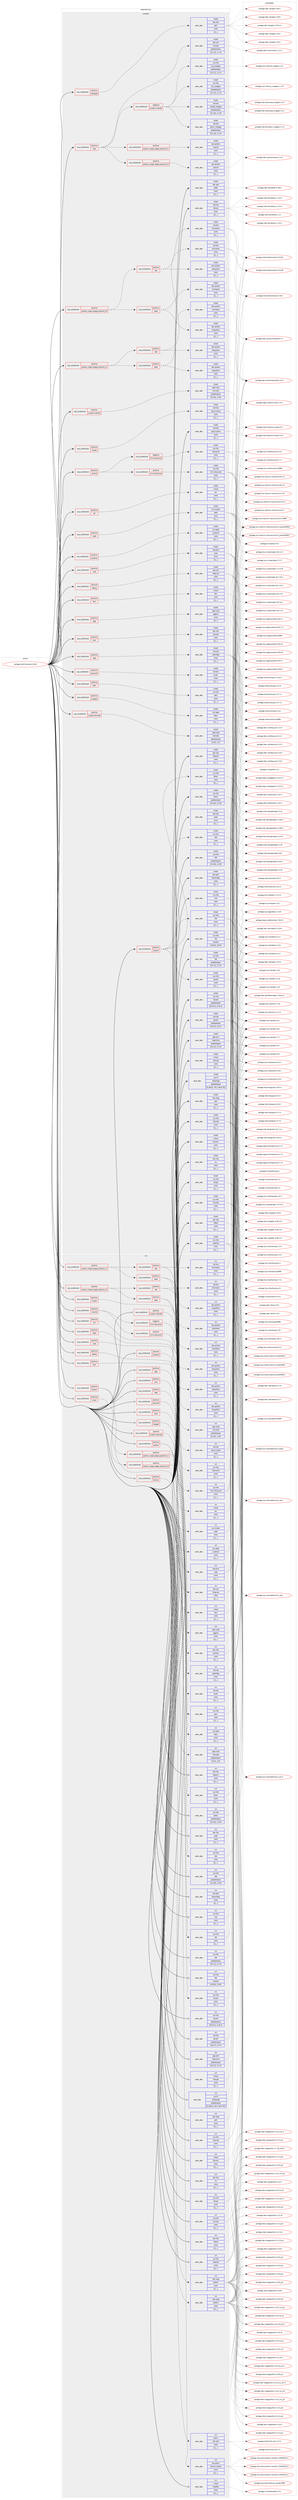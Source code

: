 digraph prolog {

# *************
# Graph options
# *************

newrank=true;
concentrate=true;
compound=true;
graph [rankdir=LR,fontname=Helvetica,fontsize=10,ranksep=1.5];#, ranksep=2.5, nodesep=0.2];
edge  [arrowhead=vee];
node  [fontname=Helvetica,fontsize=10];

# **********
# The ebuild
# **********

subgraph cluster_leftcol {
color=gray;
label=<<i>ebuild</i>>;
id [label="portage://net-fs/samba-4.18.8", color=red, width=4, href="../net-fs/samba-4.18.8.svg"];
}

# ****************
# The dependencies
# ****************

subgraph cluster_midcol {
color=gray;
label=<<i>dependencies</i>>;
subgraph cluster_compile {
fillcolor="#eeeeee";
style=filled;
label=<<i>compile</i>>;
subgraph cond774 {
dependency2176 [label=<<TABLE BORDER="0" CELLBORDER="1" CELLSPACING="0" CELLPADDING="4"><TR><TD ROWSPAN="3" CELLPADDING="10">use_conditional</TD></TR><TR><TD>positive</TD></TR><TR><TD>acl</TD></TR></TABLE>>, shape=none, color=red];
subgraph pack1402 {
dependency2177 [label=<<TABLE BORDER="0" CELLBORDER="1" CELLSPACING="0" CELLPADDING="4" WIDTH="220"><TR><TD ROWSPAN="6" CELLPADDING="30">pack_dep</TD></TR><TR><TD WIDTH="110">install</TD></TR><TR><TD>virtual</TD></TR><TR><TD>acl</TD></TR><TR><TD>none</TD></TR><TR><TD>[[],,,,]</TD></TR></TABLE>>, shape=none, color=blue];
}
dependency2176:e -> dependency2177:w [weight=20,style="dashed",arrowhead="vee"];
}
id:e -> dependency2176:w [weight=20,style="solid",arrowhead="vee"];
subgraph cond775 {
dependency2178 [label=<<TABLE BORDER="0" CELLBORDER="1" CELLSPACING="0" CELLPADDING="4"><TR><TD ROWSPAN="3" CELLPADDING="10">use_conditional</TD></TR><TR><TD>positive</TD></TR><TR><TD>ceph</TD></TR></TABLE>>, shape=none, color=red];
subgraph pack1403 {
dependency2179 [label=<<TABLE BORDER="0" CELLBORDER="1" CELLSPACING="0" CELLPADDING="4" WIDTH="220"><TR><TD ROWSPAN="6" CELLPADDING="30">pack_dep</TD></TR><TR><TD WIDTH="110">install</TD></TR><TR><TD>sys-cluster</TD></TR><TR><TD>ceph</TD></TR><TR><TD>none</TD></TR><TR><TD>[[],,,,]</TD></TR></TABLE>>, shape=none, color=blue];
}
dependency2178:e -> dependency2179:w [weight=20,style="dashed",arrowhead="vee"];
}
id:e -> dependency2178:w [weight=20,style="solid",arrowhead="vee"];
subgraph cond776 {
dependency2180 [label=<<TABLE BORDER="0" CELLBORDER="1" CELLSPACING="0" CELLPADDING="4"><TR><TD ROWSPAN="3" CELLPADDING="10">use_conditional</TD></TR><TR><TD>positive</TD></TR><TR><TD>cluster</TD></TR></TABLE>>, shape=none, color=red];
subgraph pack1404 {
dependency2181 [label=<<TABLE BORDER="0" CELLBORDER="1" CELLSPACING="0" CELLPADDING="4" WIDTH="220"><TR><TD ROWSPAN="6" CELLPADDING="30">pack_dep</TD></TR><TR><TD WIDTH="110">install</TD></TR><TR><TD>net-libs</TD></TR><TR><TD>rpcsvc-proto</TD></TR><TR><TD>none</TD></TR><TR><TD>[[],,,,]</TD></TR></TABLE>>, shape=none, color=blue];
}
dependency2180:e -> dependency2181:w [weight=20,style="dashed",arrowhead="vee"];
}
id:e -> dependency2180:w [weight=20,style="solid",arrowhead="vee"];
subgraph cond777 {
dependency2182 [label=<<TABLE BORDER="0" CELLBORDER="1" CELLSPACING="0" CELLPADDING="4"><TR><TD ROWSPAN="3" CELLPADDING="10">use_conditional</TD></TR><TR><TD>positive</TD></TR><TR><TD>cups</TD></TR></TABLE>>, shape=none, color=red];
subgraph pack1405 {
dependency2183 [label=<<TABLE BORDER="0" CELLBORDER="1" CELLSPACING="0" CELLPADDING="4" WIDTH="220"><TR><TD ROWSPAN="6" CELLPADDING="30">pack_dep</TD></TR><TR><TD WIDTH="110">install</TD></TR><TR><TD>net-print</TD></TR><TR><TD>cups</TD></TR><TR><TD>none</TD></TR><TR><TD>[[],,,,]</TD></TR></TABLE>>, shape=none, color=blue];
}
dependency2182:e -> dependency2183:w [weight=20,style="dashed",arrowhead="vee"];
}
id:e -> dependency2182:w [weight=20,style="solid",arrowhead="vee"];
subgraph cond778 {
dependency2184 [label=<<TABLE BORDER="0" CELLBORDER="1" CELLSPACING="0" CELLPADDING="4"><TR><TD ROWSPAN="3" CELLPADDING="10">use_conditional</TD></TR><TR><TD>positive</TD></TR><TR><TD>debug</TD></TR></TABLE>>, shape=none, color=red];
subgraph pack1406 {
dependency2185 [label=<<TABLE BORDER="0" CELLBORDER="1" CELLSPACING="0" CELLPADDING="4" WIDTH="220"><TR><TD ROWSPAN="6" CELLPADDING="30">pack_dep</TD></TR><TR><TD WIDTH="110">install</TD></TR><TR><TD>dev-util</TD></TR><TR><TD>lttng-ust</TD></TR><TR><TD>none</TD></TR><TR><TD>[[],,,,]</TD></TR></TABLE>>, shape=none, color=blue];
}
dependency2184:e -> dependency2185:w [weight=20,style="dashed",arrowhead="vee"];
}
id:e -> dependency2184:w [weight=20,style="solid",arrowhead="vee"];
subgraph cond779 {
dependency2186 [label=<<TABLE BORDER="0" CELLBORDER="1" CELLSPACING="0" CELLPADDING="4"><TR><TD ROWSPAN="3" CELLPADDING="10">use_conditional</TD></TR><TR><TD>positive</TD></TR><TR><TD>fam</TD></TR></TABLE>>, shape=none, color=red];
subgraph pack1407 {
dependency2187 [label=<<TABLE BORDER="0" CELLBORDER="1" CELLSPACING="0" CELLPADDING="4" WIDTH="220"><TR><TD ROWSPAN="6" CELLPADDING="30">pack_dep</TD></TR><TR><TD WIDTH="110">install</TD></TR><TR><TD>virtual</TD></TR><TR><TD>fam</TD></TR><TR><TD>none</TD></TR><TR><TD>[[],,,,]</TD></TR></TABLE>>, shape=none, color=blue];
}
dependency2186:e -> dependency2187:w [weight=20,style="dashed",arrowhead="vee"];
}
id:e -> dependency2186:w [weight=20,style="solid",arrowhead="vee"];
subgraph cond780 {
dependency2188 [label=<<TABLE BORDER="0" CELLBORDER="1" CELLSPACING="0" CELLPADDING="4"><TR><TD ROWSPAN="3" CELLPADDING="10">use_conditional</TD></TR><TR><TD>positive</TD></TR><TR><TD>gpg</TD></TR></TABLE>>, shape=none, color=red];
subgraph pack1408 {
dependency2189 [label=<<TABLE BORDER="0" CELLBORDER="1" CELLSPACING="0" CELLPADDING="4" WIDTH="220"><TR><TD ROWSPAN="6" CELLPADDING="30">pack_dep</TD></TR><TR><TD WIDTH="110">install</TD></TR><TR><TD>app-crypt</TD></TR><TR><TD>gpgme</TD></TR><TR><TD>none</TD></TR><TR><TD>[[],,,,]</TD></TR></TABLE>>, shape=none, color=blue];
}
dependency2188:e -> dependency2189:w [weight=20,style="dashed",arrowhead="vee"];
}
id:e -> dependency2188:w [weight=20,style="solid",arrowhead="vee"];
subgraph cond781 {
dependency2190 [label=<<TABLE BORDER="0" CELLBORDER="1" CELLSPACING="0" CELLPADDING="4"><TR><TD ROWSPAN="3" CELLPADDING="10">use_conditional</TD></TR><TR><TD>positive</TD></TR><TR><TD>json</TD></TR></TABLE>>, shape=none, color=red];
subgraph pack1409 {
dependency2191 [label=<<TABLE BORDER="0" CELLBORDER="1" CELLSPACING="0" CELLPADDING="4" WIDTH="220"><TR><TD ROWSPAN="6" CELLPADDING="30">pack_dep</TD></TR><TR><TD WIDTH="110">install</TD></TR><TR><TD>dev-libs</TD></TR><TR><TD>jansson</TD></TR><TR><TD>none</TD></TR><TR><TD>[[],,,,]</TD></TR></TABLE>>, shape=none, color=blue];
}
dependency2190:e -> dependency2191:w [weight=20,style="dashed",arrowhead="vee"];
}
id:e -> dependency2190:w [weight=20,style="solid",arrowhead="vee"];
subgraph cond782 {
dependency2192 [label=<<TABLE BORDER="0" CELLBORDER="1" CELLSPACING="0" CELLPADDING="4"><TR><TD ROWSPAN="3" CELLPADDING="10">use_conditional</TD></TR><TR><TD>positive</TD></TR><TR><TD>ldap</TD></TR></TABLE>>, shape=none, color=red];
subgraph pack1410 {
dependency2193 [label=<<TABLE BORDER="0" CELLBORDER="1" CELLSPACING="0" CELLPADDING="4" WIDTH="220"><TR><TD ROWSPAN="6" CELLPADDING="30">pack_dep</TD></TR><TR><TD WIDTH="110">install</TD></TR><TR><TD>net-nds</TD></TR><TR><TD>openldap</TD></TR><TR><TD>none</TD></TR><TR><TD>[[],,,,]</TD></TR></TABLE>>, shape=none, color=blue];
}
dependency2192:e -> dependency2193:w [weight=20,style="dashed",arrowhead="vee"];
}
id:e -> dependency2192:w [weight=20,style="solid",arrowhead="vee"];
subgraph cond783 {
dependency2194 [label=<<TABLE BORDER="0" CELLBORDER="1" CELLSPACING="0" CELLPADDING="4"><TR><TD ROWSPAN="3" CELLPADDING="10">use_conditional</TD></TR><TR><TD>positive</TD></TR><TR><TD>pam</TD></TR></TABLE>>, shape=none, color=red];
subgraph pack1411 {
dependency2195 [label=<<TABLE BORDER="0" CELLBORDER="1" CELLSPACING="0" CELLPADDING="4" WIDTH="220"><TR><TD ROWSPAN="6" CELLPADDING="30">pack_dep</TD></TR><TR><TD WIDTH="110">install</TD></TR><TR><TD>sys-libs</TD></TR><TR><TD>pam</TD></TR><TR><TD>none</TD></TR><TR><TD>[[],,,,]</TD></TR></TABLE>>, shape=none, color=blue];
}
dependency2194:e -> dependency2195:w [weight=20,style="dashed",arrowhead="vee"];
}
id:e -> dependency2194:w [weight=20,style="solid",arrowhead="vee"];
subgraph cond784 {
dependency2196 [label=<<TABLE BORDER="0" CELLBORDER="1" CELLSPACING="0" CELLPADDING="4"><TR><TD ROWSPAN="3" CELLPADDING="10">use_conditional</TD></TR><TR><TD>positive</TD></TR><TR><TD>python</TD></TR></TABLE>>, shape=none, color=red];
subgraph pack1412 {
dependency2197 [label=<<TABLE BORDER="0" CELLBORDER="1" CELLSPACING="0" CELLPADDING="4" WIDTH="220"><TR><TD ROWSPAN="6" CELLPADDING="30">pack_dep</TD></TR><TR><TD WIDTH="110">install</TD></TR><TR><TD>sys-libs</TD></TR><TR><TD>ldb</TD></TR><TR><TD>none</TD></TR><TR><TD>[[],,,,]</TD></TR></TABLE>>, shape=none, color=blue];
}
dependency2196:e -> dependency2197:w [weight=20,style="dashed",arrowhead="vee"];
subgraph pack1413 {
dependency2198 [label=<<TABLE BORDER="0" CELLBORDER="1" CELLSPACING="0" CELLPADDING="4" WIDTH="220"><TR><TD ROWSPAN="6" CELLPADDING="30">pack_dep</TD></TR><TR><TD WIDTH="110">install</TD></TR><TR><TD>sys-libs</TD></TR><TR><TD>talloc</TD></TR><TR><TD>none</TD></TR><TR><TD>[[],,,,]</TD></TR></TABLE>>, shape=none, color=blue];
}
dependency2196:e -> dependency2198:w [weight=20,style="dashed",arrowhead="vee"];
subgraph pack1414 {
dependency2199 [label=<<TABLE BORDER="0" CELLBORDER="1" CELLSPACING="0" CELLPADDING="4" WIDTH="220"><TR><TD ROWSPAN="6" CELLPADDING="30">pack_dep</TD></TR><TR><TD WIDTH="110">install</TD></TR><TR><TD>sys-libs</TD></TR><TR><TD>tdb</TD></TR><TR><TD>none</TD></TR><TR><TD>[[],,,,]</TD></TR></TABLE>>, shape=none, color=blue];
}
dependency2196:e -> dependency2199:w [weight=20,style="dashed",arrowhead="vee"];
subgraph pack1415 {
dependency2200 [label=<<TABLE BORDER="0" CELLBORDER="1" CELLSPACING="0" CELLPADDING="4" WIDTH="220"><TR><TD ROWSPAN="6" CELLPADDING="30">pack_dep</TD></TR><TR><TD WIDTH="110">install</TD></TR><TR><TD>sys-libs</TD></TR><TR><TD>tevent</TD></TR><TR><TD>none</TD></TR><TR><TD>[[],,,,]</TD></TR></TABLE>>, shape=none, color=blue];
}
dependency2196:e -> dependency2200:w [weight=20,style="dashed",arrowhead="vee"];
}
id:e -> dependency2196:w [weight=20,style="solid",arrowhead="vee"];
subgraph cond785 {
dependency2201 [label=<<TABLE BORDER="0" CELLBORDER="1" CELLSPACING="0" CELLPADDING="4"><TR><TD ROWSPAN="3" CELLPADDING="10">use_conditional</TD></TR><TR><TD>positive</TD></TR><TR><TD>python_single_target_python3_10</TD></TR></TABLE>>, shape=none, color=red];
subgraph cond786 {
dependency2202 [label=<<TABLE BORDER="0" CELLBORDER="1" CELLSPACING="0" CELLPADDING="4"><TR><TD ROWSPAN="3" CELLPADDING="10">use_conditional</TD></TR><TR><TD>positive</TD></TR><TR><TD>addc</TD></TR></TABLE>>, shape=none, color=red];
subgraph pack1416 {
dependency2203 [label=<<TABLE BORDER="0" CELLBORDER="1" CELLSPACING="0" CELLPADDING="4" WIDTH="220"><TR><TD ROWSPAN="6" CELLPADDING="30">pack_dep</TD></TR><TR><TD WIDTH="110">install</TD></TR><TR><TD>dev-python</TD></TR><TR><TD>dnspython</TD></TR><TR><TD>none</TD></TR><TR><TD>[[],,,,]</TD></TR></TABLE>>, shape=none, color=blue];
}
dependency2202:e -> dependency2203:w [weight=20,style="dashed",arrowhead="vee"];
subgraph pack1417 {
dependency2204 [label=<<TABLE BORDER="0" CELLBORDER="1" CELLSPACING="0" CELLPADDING="4" WIDTH="220"><TR><TD ROWSPAN="6" CELLPADDING="30">pack_dep</TD></TR><TR><TD WIDTH="110">install</TD></TR><TR><TD>dev-python</TD></TR><TR><TD>markdown</TD></TR><TR><TD>none</TD></TR><TR><TD>[[],,,,]</TD></TR></TABLE>>, shape=none, color=blue];
}
dependency2202:e -> dependency2204:w [weight=20,style="dashed",arrowhead="vee"];
}
dependency2201:e -> dependency2202:w [weight=20,style="dashed",arrowhead="vee"];
subgraph cond787 {
dependency2205 [label=<<TABLE BORDER="0" CELLBORDER="1" CELLSPACING="0" CELLPADDING="4"><TR><TD ROWSPAN="3" CELLPADDING="10">use_conditional</TD></TR><TR><TD>positive</TD></TR><TR><TD>ads</TD></TR></TABLE>>, shape=none, color=red];
subgraph pack1418 {
dependency2206 [label=<<TABLE BORDER="0" CELLBORDER="1" CELLSPACING="0" CELLPADDING="4" WIDTH="220"><TR><TD ROWSPAN="6" CELLPADDING="30">pack_dep</TD></TR><TR><TD WIDTH="110">install</TD></TR><TR><TD>dev-python</TD></TR><TR><TD>dnspython</TD></TR><TR><TD>none</TD></TR><TR><TD>[[],,,,]</TD></TR></TABLE>>, shape=none, color=blue];
}
dependency2205:e -> dependency2206:w [weight=20,style="dashed",arrowhead="vee"];
subgraph pack1419 {
dependency2207 [label=<<TABLE BORDER="0" CELLBORDER="1" CELLSPACING="0" CELLPADDING="4" WIDTH="220"><TR><TD ROWSPAN="6" CELLPADDING="30">pack_dep</TD></TR><TR><TD WIDTH="110">install</TD></TR><TR><TD>net-dns</TD></TR><TR><TD>bind-tools</TD></TR><TR><TD>none</TD></TR><TR><TD>[[],,,,]</TD></TR></TABLE>>, shape=none, color=blue];
}
dependency2205:e -> dependency2207:w [weight=20,style="dashed",arrowhead="vee"];
}
dependency2201:e -> dependency2205:w [weight=20,style="dashed",arrowhead="vee"];
}
id:e -> dependency2201:w [weight=20,style="solid",arrowhead="vee"];
subgraph cond788 {
dependency2208 [label=<<TABLE BORDER="0" CELLBORDER="1" CELLSPACING="0" CELLPADDING="4"><TR><TD ROWSPAN="3" CELLPADDING="10">use_conditional</TD></TR><TR><TD>positive</TD></TR><TR><TD>python_single_target_python3_11</TD></TR></TABLE>>, shape=none, color=red];
subgraph cond789 {
dependency2209 [label=<<TABLE BORDER="0" CELLBORDER="1" CELLSPACING="0" CELLPADDING="4"><TR><TD ROWSPAN="3" CELLPADDING="10">use_conditional</TD></TR><TR><TD>positive</TD></TR><TR><TD>addc</TD></TR></TABLE>>, shape=none, color=red];
subgraph pack1420 {
dependency2210 [label=<<TABLE BORDER="0" CELLBORDER="1" CELLSPACING="0" CELLPADDING="4" WIDTH="220"><TR><TD ROWSPAN="6" CELLPADDING="30">pack_dep</TD></TR><TR><TD WIDTH="110">install</TD></TR><TR><TD>dev-python</TD></TR><TR><TD>dnspython</TD></TR><TR><TD>none</TD></TR><TR><TD>[[],,,,]</TD></TR></TABLE>>, shape=none, color=blue];
}
dependency2209:e -> dependency2210:w [weight=20,style="dashed",arrowhead="vee"];
subgraph pack1421 {
dependency2211 [label=<<TABLE BORDER="0" CELLBORDER="1" CELLSPACING="0" CELLPADDING="4" WIDTH="220"><TR><TD ROWSPAN="6" CELLPADDING="30">pack_dep</TD></TR><TR><TD WIDTH="110">install</TD></TR><TR><TD>dev-python</TD></TR><TR><TD>markdown</TD></TR><TR><TD>none</TD></TR><TR><TD>[[],,,,]</TD></TR></TABLE>>, shape=none, color=blue];
}
dependency2209:e -> dependency2211:w [weight=20,style="dashed",arrowhead="vee"];
}
dependency2208:e -> dependency2209:w [weight=20,style="dashed",arrowhead="vee"];
subgraph cond790 {
dependency2212 [label=<<TABLE BORDER="0" CELLBORDER="1" CELLSPACING="0" CELLPADDING="4"><TR><TD ROWSPAN="3" CELLPADDING="10">use_conditional</TD></TR><TR><TD>positive</TD></TR><TR><TD>ads</TD></TR></TABLE>>, shape=none, color=red];
subgraph pack1422 {
dependency2213 [label=<<TABLE BORDER="0" CELLBORDER="1" CELLSPACING="0" CELLPADDING="4" WIDTH="220"><TR><TD ROWSPAN="6" CELLPADDING="30">pack_dep</TD></TR><TR><TD WIDTH="110">install</TD></TR><TR><TD>dev-python</TD></TR><TR><TD>dnspython</TD></TR><TR><TD>none</TD></TR><TR><TD>[[],,,,]</TD></TR></TABLE>>, shape=none, color=blue];
}
dependency2212:e -> dependency2213:w [weight=20,style="dashed",arrowhead="vee"];
subgraph pack1423 {
dependency2214 [label=<<TABLE BORDER="0" CELLBORDER="1" CELLSPACING="0" CELLPADDING="4" WIDTH="220"><TR><TD ROWSPAN="6" CELLPADDING="30">pack_dep</TD></TR><TR><TD WIDTH="110">install</TD></TR><TR><TD>net-dns</TD></TR><TR><TD>bind-tools</TD></TR><TR><TD>none</TD></TR><TR><TD>[[],,,,]</TD></TR></TABLE>>, shape=none, color=blue];
}
dependency2212:e -> dependency2214:w [weight=20,style="dashed",arrowhead="vee"];
}
dependency2208:e -> dependency2212:w [weight=20,style="dashed",arrowhead="vee"];
}
id:e -> dependency2208:w [weight=20,style="solid",arrowhead="vee"];
subgraph cond791 {
dependency2215 [label=<<TABLE BORDER="0" CELLBORDER="1" CELLSPACING="0" CELLPADDING="4"><TR><TD ROWSPAN="3" CELLPADDING="10">use_conditional</TD></TR><TR><TD>positive</TD></TR><TR><TD>snapper</TD></TR></TABLE>>, shape=none, color=red];
subgraph pack1424 {
dependency2216 [label=<<TABLE BORDER="0" CELLBORDER="1" CELLSPACING="0" CELLPADDING="4" WIDTH="220"><TR><TD ROWSPAN="6" CELLPADDING="30">pack_dep</TD></TR><TR><TD WIDTH="110">install</TD></TR><TR><TD>sys-apps</TD></TR><TR><TD>dbus</TD></TR><TR><TD>none</TD></TR><TR><TD>[[],,,,]</TD></TR></TABLE>>, shape=none, color=blue];
}
dependency2215:e -> dependency2216:w [weight=20,style="dashed",arrowhead="vee"];
}
id:e -> dependency2215:w [weight=20,style="solid",arrowhead="vee"];
subgraph cond792 {
dependency2217 [label=<<TABLE BORDER="0" CELLBORDER="1" CELLSPACING="0" CELLPADDING="4"><TR><TD ROWSPAN="3" CELLPADDING="10">use_conditional</TD></TR><TR><TD>positive</TD></TR><TR><TD>spotlight</TD></TR></TABLE>>, shape=none, color=red];
subgraph pack1425 {
dependency2218 [label=<<TABLE BORDER="0" CELLBORDER="1" CELLSPACING="0" CELLPADDING="4" WIDTH="220"><TR><TD ROWSPAN="6" CELLPADDING="30">pack_dep</TD></TR><TR><TD WIDTH="110">install</TD></TR><TR><TD>dev-libs</TD></TR><TR><TD>glib</TD></TR><TR><TD>none</TD></TR><TR><TD>[[],,,,]</TD></TR></TABLE>>, shape=none, color=blue];
}
dependency2217:e -> dependency2218:w [weight=20,style="dashed",arrowhead="vee"];
}
id:e -> dependency2217:w [weight=20,style="solid",arrowhead="vee"];
subgraph cond793 {
dependency2219 [label=<<TABLE BORDER="0" CELLBORDER="1" CELLSPACING="0" CELLPADDING="4"><TR><TD ROWSPAN="3" CELLPADDING="10">use_conditional</TD></TR><TR><TD>positive</TD></TR><TR><TD>system-heimdal</TD></TR></TABLE>>, shape=none, color=red];
subgraph pack1426 {
dependency2220 [label=<<TABLE BORDER="0" CELLBORDER="1" CELLSPACING="0" CELLPADDING="4" WIDTH="220"><TR><TD ROWSPAN="6" CELLPADDING="30">pack_dep</TD></TR><TR><TD WIDTH="110">install</TD></TR><TR><TD>app-crypt</TD></TR><TR><TD>heimdal</TD></TR><TR><TD>greaterequal</TD></TR><TR><TD>[[1,5],,,1.5]</TD></TR></TABLE>>, shape=none, color=blue];
}
dependency2219:e -> dependency2220:w [weight=20,style="dashed",arrowhead="vee"];
}
id:e -> dependency2219:w [weight=20,style="solid",arrowhead="vee"];
subgraph cond794 {
dependency2221 [label=<<TABLE BORDER="0" CELLBORDER="1" CELLSPACING="0" CELLPADDING="4"><TR><TD ROWSPAN="3" CELLPADDING="10">use_conditional</TD></TR><TR><TD>positive</TD></TR><TR><TD>system-mitkrb5</TD></TR></TABLE>>, shape=none, color=red];
subgraph pack1427 {
dependency2222 [label=<<TABLE BORDER="0" CELLBORDER="1" CELLSPACING="0" CELLPADDING="4" WIDTH="220"><TR><TD ROWSPAN="6" CELLPADDING="30">pack_dep</TD></TR><TR><TD WIDTH="110">install</TD></TR><TR><TD>app-crypt</TD></TR><TR><TD>mit-krb5</TD></TR><TR><TD>greaterequal</TD></TR><TR><TD>[[1,19],,,1.19]</TD></TR></TABLE>>, shape=none, color=blue];
}
dependency2221:e -> dependency2222:w [weight=20,style="dashed",arrowhead="vee"];
}
id:e -> dependency2221:w [weight=20,style="solid",arrowhead="vee"];
subgraph cond795 {
dependency2223 [label=<<TABLE BORDER="0" CELLBORDER="1" CELLSPACING="0" CELLPADDING="4"><TR><TD ROWSPAN="3" CELLPADDING="10">use_conditional</TD></TR><TR><TD>positive</TD></TR><TR><TD>systemd</TD></TR></TABLE>>, shape=none, color=red];
subgraph pack1428 {
dependency2224 [label=<<TABLE BORDER="0" CELLBORDER="1" CELLSPACING="0" CELLPADDING="4" WIDTH="220"><TR><TD ROWSPAN="6" CELLPADDING="30">pack_dep</TD></TR><TR><TD WIDTH="110">install</TD></TR><TR><TD>sys-apps</TD></TR><TR><TD>systemd</TD></TR><TR><TD>none</TD></TR><TR><TD>[[],,,,]</TD></TR></TABLE>>, shape=none, color=blue];
}
dependency2223:e -> dependency2224:w [weight=20,style="dashed",arrowhead="vee"];
}
id:e -> dependency2223:w [weight=20,style="solid",arrowhead="vee"];
subgraph cond796 {
dependency2225 [label=<<TABLE BORDER="0" CELLBORDER="1" CELLSPACING="0" CELLPADDING="4"><TR><TD ROWSPAN="3" CELLPADDING="10">use_conditional</TD></TR><TR><TD>positive</TD></TR><TR><TD>test</TD></TR></TABLE>>, shape=none, color=red];
subgraph pack1429 {
dependency2226 [label=<<TABLE BORDER="0" CELLBORDER="1" CELLSPACING="0" CELLPADDING="4" WIDTH="220"><TR><TD ROWSPAN="6" CELLPADDING="30">pack_dep</TD></TR><TR><TD WIDTH="110">install</TD></TR><TR><TD>dev-util</TD></TR><TR><TD>cmocka</TD></TR><TR><TD>greaterequal</TD></TR><TR><TD>[[1,1,3],,,1.1.3]</TD></TR></TABLE>>, shape=none, color=blue];
}
dependency2225:e -> dependency2226:w [weight=20,style="dashed",arrowhead="vee"];
subgraph cond797 {
dependency2227 [label=<<TABLE BORDER="0" CELLBORDER="1" CELLSPACING="0" CELLPADDING="4"><TR><TD ROWSPAN="3" CELLPADDING="10">use_conditional</TD></TR><TR><TD>positive</TD></TR><TR><TD>python_single_target_python3_10</TD></TR></TABLE>>, shape=none, color=red];
subgraph pack1430 {
dependency2228 [label=<<TABLE BORDER="0" CELLBORDER="1" CELLSPACING="0" CELLPADDING="4" WIDTH="220"><TR><TD ROWSPAN="6" CELLPADDING="30">pack_dep</TD></TR><TR><TD WIDTH="110">install</TD></TR><TR><TD>dev-python</TD></TR><TR><TD>subunit</TD></TR><TR><TD>none</TD></TR><TR><TD>[[],,,,]</TD></TR></TABLE>>, shape=none, color=blue];
}
dependency2227:e -> dependency2228:w [weight=20,style="dashed",arrowhead="vee"];
}
dependency2225:e -> dependency2227:w [weight=20,style="dashed",arrowhead="vee"];
subgraph cond798 {
dependency2229 [label=<<TABLE BORDER="0" CELLBORDER="1" CELLSPACING="0" CELLPADDING="4"><TR><TD ROWSPAN="3" CELLPADDING="10">use_conditional</TD></TR><TR><TD>positive</TD></TR><TR><TD>python_single_target_python3_11</TD></TR></TABLE>>, shape=none, color=red];
subgraph pack1431 {
dependency2230 [label=<<TABLE BORDER="0" CELLBORDER="1" CELLSPACING="0" CELLPADDING="4" WIDTH="220"><TR><TD ROWSPAN="6" CELLPADDING="30">pack_dep</TD></TR><TR><TD WIDTH="110">install</TD></TR><TR><TD>dev-python</TD></TR><TR><TD>subunit</TD></TR><TR><TD>none</TD></TR><TR><TD>[[],,,,]</TD></TR></TABLE>>, shape=none, color=blue];
}
dependency2229:e -> dependency2230:w [weight=20,style="dashed",arrowhead="vee"];
}
dependency2225:e -> dependency2229:w [weight=20,style="dashed",arrowhead="vee"];
subgraph cond799 {
dependency2231 [label=<<TABLE BORDER="0" CELLBORDER="1" CELLSPACING="0" CELLPADDING="4"><TR><TD ROWSPAN="3" CELLPADDING="10">use_conditional</TD></TR><TR><TD>negative</TD></TR><TR><TD>system-mitkrb5</TD></TR></TABLE>>, shape=none, color=red];
subgraph pack1432 {
dependency2232 [label=<<TABLE BORDER="0" CELLBORDER="1" CELLSPACING="0" CELLPADDING="4" WIDTH="220"><TR><TD ROWSPAN="6" CELLPADDING="30">pack_dep</TD></TR><TR><TD WIDTH="110">install</TD></TR><TR><TD>net-dns</TD></TR><TR><TD>resolv_wrapper</TD></TR><TR><TD>greaterequal</TD></TR><TR><TD>[[1,1,4],,,1.1.4]</TD></TR></TABLE>>, shape=none, color=blue];
}
dependency2231:e -> dependency2232:w [weight=20,style="dashed",arrowhead="vee"];
subgraph pack1433 {
dependency2233 [label=<<TABLE BORDER="0" CELLBORDER="1" CELLSPACING="0" CELLPADDING="4" WIDTH="220"><TR><TD ROWSPAN="6" CELLPADDING="30">pack_dep</TD></TR><TR><TD WIDTH="110">install</TD></TR><TR><TD>net-libs</TD></TR><TR><TD>socket_wrapper</TD></TR><TR><TD>greaterequal</TD></TR><TR><TD>[[1,1,9],,,1.1.9]</TD></TR></TABLE>>, shape=none, color=blue];
}
dependency2231:e -> dependency2233:w [weight=20,style="dashed",arrowhead="vee"];
subgraph pack1434 {
dependency2234 [label=<<TABLE BORDER="0" CELLBORDER="1" CELLSPACING="0" CELLPADDING="4" WIDTH="220"><TR><TD ROWSPAN="6" CELLPADDING="30">pack_dep</TD></TR><TR><TD WIDTH="110">install</TD></TR><TR><TD>sys-libs</TD></TR><TR><TD>nss_wrapper</TD></TR><TR><TD>greaterequal</TD></TR><TR><TD>[[1,1,3],,,1.1.3]</TD></TR></TABLE>>, shape=none, color=blue];
}
dependency2231:e -> dependency2234:w [weight=20,style="dashed",arrowhead="vee"];
subgraph pack1435 {
dependency2235 [label=<<TABLE BORDER="0" CELLBORDER="1" CELLSPACING="0" CELLPADDING="4" WIDTH="220"><TR><TD ROWSPAN="6" CELLPADDING="30">pack_dep</TD></TR><TR><TD WIDTH="110">install</TD></TR><TR><TD>sys-libs</TD></TR><TR><TD>uid_wrapper</TD></TR><TR><TD>greaterequal</TD></TR><TR><TD>[[1,2,1],,,1.2.1]</TD></TR></TABLE>>, shape=none, color=blue];
}
dependency2231:e -> dependency2235:w [weight=20,style="dashed",arrowhead="vee"];
}
dependency2225:e -> dependency2231:w [weight=20,style="dashed",arrowhead="vee"];
}
id:e -> dependency2225:w [weight=20,style="solid",arrowhead="vee"];
subgraph cond800 {
dependency2236 [label=<<TABLE BORDER="0" CELLBORDER="1" CELLSPACING="0" CELLPADDING="4"><TR><TD ROWSPAN="3" CELLPADDING="10">use_conditional</TD></TR><TR><TD>positive</TD></TR><TR><TD>unwind</TD></TR></TABLE>>, shape=none, color=red];
subgraph cond801 {
dependency2237 [label=<<TABLE BORDER="0" CELLBORDER="1" CELLSPACING="0" CELLPADDING="4"><TR><TD ROWSPAN="3" CELLPADDING="10">use_conditional</TD></TR><TR><TD>positive</TD></TR><TR><TD>llvm-libunwind</TD></TR></TABLE>>, shape=none, color=red];
subgraph pack1436 {
dependency2238 [label=<<TABLE BORDER="0" CELLBORDER="1" CELLSPACING="0" CELLPADDING="4" WIDTH="220"><TR><TD ROWSPAN="6" CELLPADDING="30">pack_dep</TD></TR><TR><TD WIDTH="110">install</TD></TR><TR><TD>sys-libs</TD></TR><TR><TD>llvm-libunwind</TD></TR><TR><TD>none</TD></TR><TR><TD>[[],,,,]</TD></TR></TABLE>>, shape=none, color=blue];
}
dependency2237:e -> dependency2238:w [weight=20,style="dashed",arrowhead="vee"];
}
dependency2236:e -> dependency2237:w [weight=20,style="dashed",arrowhead="vee"];
subgraph cond802 {
dependency2239 [label=<<TABLE BORDER="0" CELLBORDER="1" CELLSPACING="0" CELLPADDING="4"><TR><TD ROWSPAN="3" CELLPADDING="10">use_conditional</TD></TR><TR><TD>negative</TD></TR><TR><TD>llvm-libunwind</TD></TR></TABLE>>, shape=none, color=red];
subgraph pack1437 {
dependency2240 [label=<<TABLE BORDER="0" CELLBORDER="1" CELLSPACING="0" CELLPADDING="4" WIDTH="220"><TR><TD ROWSPAN="6" CELLPADDING="30">pack_dep</TD></TR><TR><TD WIDTH="110">install</TD></TR><TR><TD>sys-libs</TD></TR><TR><TD>libunwind</TD></TR><TR><TD>none</TD></TR><TR><TD>[[],,,,]</TD></TR></TABLE>>, shape=none, color=blue];
}
dependency2239:e -> dependency2240:w [weight=20,style="dashed",arrowhead="vee"];
}
dependency2236:e -> dependency2239:w [weight=20,style="dashed",arrowhead="vee"];
}
id:e -> dependency2236:w [weight=20,style="solid",arrowhead="vee"];
subgraph cond803 {
dependency2241 [label=<<TABLE BORDER="0" CELLBORDER="1" CELLSPACING="0" CELLPADDING="4"><TR><TD ROWSPAN="3" CELLPADDING="10">use_conditional</TD></TR><TR><TD>positive</TD></TR><TR><TD>zeroconf</TD></TR></TABLE>>, shape=none, color=red];
subgraph pack1438 {
dependency2242 [label=<<TABLE BORDER="0" CELLBORDER="1" CELLSPACING="0" CELLPADDING="4" WIDTH="220"><TR><TD ROWSPAN="6" CELLPADDING="30">pack_dep</TD></TR><TR><TD WIDTH="110">install</TD></TR><TR><TD>net-dns</TD></TR><TR><TD>avahi</TD></TR><TR><TD>none</TD></TR><TR><TD>[[],,,,]</TD></TR></TABLE>>, shape=none, color=blue];
}
dependency2241:e -> dependency2242:w [weight=20,style="dashed",arrowhead="vee"];
}
id:e -> dependency2241:w [weight=20,style="solid",arrowhead="vee"];
subgraph pack1439 {
dependency2243 [label=<<TABLE BORDER="0" CELLBORDER="1" CELLSPACING="0" CELLPADDING="4" WIDTH="220"><TR><TD ROWSPAN="6" CELLPADDING="30">pack_dep</TD></TR><TR><TD WIDTH="110">install</TD></TR><TR><TD>app-arch</TD></TR><TR><TD>libarchive</TD></TR><TR><TD>greaterequal</TD></TR><TR><TD>[[3,1,2],,,3.1.2]</TD></TR></TABLE>>, shape=none, color=blue];
}
id:e -> dependency2243:w [weight=20,style="solid",arrowhead="vee"];
subgraph pack1440 {
dependency2244 [label=<<TABLE BORDER="0" CELLBORDER="1" CELLSPACING="0" CELLPADDING="4" WIDTH="220"><TR><TD ROWSPAN="6" CELLPADDING="30">pack_dep</TD></TR><TR><TD WIDTH="110">install</TD></TR><TR><TD>dev-lang</TD></TR><TR><TD>perl</TD></TR><TR><TD>none</TD></TR><TR><TD>[[],,,,]</TD></TR></TABLE>>, shape=none, color=blue];
}
id:e -> dependency2244:w [weight=20,style="solid",arrowhead="vee"];
subgraph pack1441 {
dependency2245 [label=<<TABLE BORDER="0" CELLBORDER="1" CELLSPACING="0" CELLPADDING="4" WIDTH="220"><TR><TD ROWSPAN="6" CELLPADDING="30">pack_dep</TD></TR><TR><TD WIDTH="110">install</TD></TR><TR><TD>dev-libs</TD></TR><TR><TD>icu</TD></TR><TR><TD>none</TD></TR><TR><TD>[[],,,,]</TD></TR></TABLE>>, shape=none, color=blue];
}
id:e -> dependency2245:w [weight=20,style="solid",arrowhead="vee"];
subgraph pack1442 {
dependency2246 [label=<<TABLE BORDER="0" CELLBORDER="1" CELLSPACING="0" CELLPADDING="4" WIDTH="220"><TR><TD ROWSPAN="6" CELLPADDING="30">pack_dep</TD></TR><TR><TD WIDTH="110">install</TD></TR><TR><TD>dev-libs</TD></TR><TR><TD>libbsd</TD></TR><TR><TD>none</TD></TR><TR><TD>[[],,,,]</TD></TR></TABLE>>, shape=none, color=blue];
}
id:e -> dependency2246:w [weight=20,style="solid",arrowhead="vee"];
subgraph pack1443 {
dependency2247 [label=<<TABLE BORDER="0" CELLBORDER="1" CELLSPACING="0" CELLPADDING="4" WIDTH="220"><TR><TD ROWSPAN="6" CELLPADDING="30">pack_dep</TD></TR><TR><TD WIDTH="110">install</TD></TR><TR><TD>dev-libs</TD></TR><TR><TD>libtasn1</TD></TR><TR><TD>none</TD></TR><TR><TD>[[],,,,]</TD></TR></TABLE>>, shape=none, color=blue];
}
id:e -> dependency2247:w [weight=20,style="solid",arrowhead="vee"];
subgraph pack1444 {
dependency2248 [label=<<TABLE BORDER="0" CELLBORDER="1" CELLSPACING="0" CELLPADDING="4" WIDTH="220"><TR><TD ROWSPAN="6" CELLPADDING="30">pack_dep</TD></TR><TR><TD WIDTH="110">install</TD></TR><TR><TD>dev-libs</TD></TR><TR><TD>popt</TD></TR><TR><TD>none</TD></TR><TR><TD>[[],,,,]</TD></TR></TABLE>>, shape=none, color=blue];
}
id:e -> dependency2248:w [weight=20,style="solid",arrowhead="vee"];
subgraph pack1445 {
dependency2249 [label=<<TABLE BORDER="0" CELLBORDER="1" CELLSPACING="0" CELLPADDING="4" WIDTH="220"><TR><TD ROWSPAN="6" CELLPADDING="30">pack_dep</TD></TR><TR><TD WIDTH="110">install</TD></TR><TR><TD>dev-perl</TD></TR><TR><TD>JSON</TD></TR><TR><TD>none</TD></TR><TR><TD>[[],,,,]</TD></TR></TABLE>>, shape=none, color=blue];
}
id:e -> dependency2249:w [weight=20,style="solid",arrowhead="vee"];
subgraph pack1446 {
dependency2250 [label=<<TABLE BORDER="0" CELLBORDER="1" CELLSPACING="0" CELLPADDING="4" WIDTH="220"><TR><TD ROWSPAN="6" CELLPADDING="30">pack_dep</TD></TR><TR><TD WIDTH="110">install</TD></TR><TR><TD>dev-perl</TD></TR><TR><TD>Parse-Yapp</TD></TR><TR><TD>none</TD></TR><TR><TD>[[],,,,]</TD></TR></TABLE>>, shape=none, color=blue];
}
id:e -> dependency2250:w [weight=20,style="solid",arrowhead="vee"];
subgraph pack1447 {
dependency2251 [label=<<TABLE BORDER="0" CELLBORDER="1" CELLSPACING="0" CELLPADDING="4" WIDTH="220"><TR><TD ROWSPAN="6" CELLPADDING="30">pack_dep</TD></TR><TR><TD WIDTH="110">install</TD></TR><TR><TD>net-libs</TD></TR><TR><TD>gnutls</TD></TR><TR><TD>greaterequal</TD></TR><TR><TD>[[3,4,7],,,3.4.7]</TD></TR></TABLE>>, shape=none, color=blue];
}
id:e -> dependency2251:w [weight=20,style="solid",arrowhead="vee"];
subgraph pack1448 {
dependency2252 [label=<<TABLE BORDER="0" CELLBORDER="1" CELLSPACING="0" CELLPADDING="4" WIDTH="220"><TR><TD ROWSPAN="6" CELLPADDING="30">pack_dep</TD></TR><TR><TD WIDTH="110">install</TD></TR><TR><TD>net-libs</TD></TR><TR><TD>libtirpc</TD></TR><TR><TD>none</TD></TR><TR><TD>[[],,,,]</TD></TR></TABLE>>, shape=none, color=blue];
}
id:e -> dependency2252:w [weight=20,style="solid",arrowhead="vee"];
subgraph pack1449 {
dependency2253 [label=<<TABLE BORDER="0" CELLBORDER="1" CELLSPACING="0" CELLPADDING="4" WIDTH="220"><TR><TD ROWSPAN="6" CELLPADDING="30">pack_dep</TD></TR><TR><TD WIDTH="110">install</TD></TR><TR><TD>net-libs</TD></TR><TR><TD>rpcsvc-proto</TD></TR><TR><TD>none</TD></TR><TR><TD>[[],,,,]</TD></TR></TABLE>>, shape=none, color=blue];
}
id:e -> dependency2253:w [weight=20,style="solid",arrowhead="vee"];
subgraph pack1450 {
dependency2254 [label=<<TABLE BORDER="0" CELLBORDER="1" CELLSPACING="0" CELLPADDING="4" WIDTH="220"><TR><TD ROWSPAN="6" CELLPADDING="30">pack_dep</TD></TR><TR><TD WIDTH="110">install</TD></TR><TR><TD>sys-fs</TD></TR><TR><TD>e2fsprogs</TD></TR><TR><TD>greaterequal</TD></TR><TR><TD>[[1,46,4],,-r51,1.46.4-r51]</TD></TR></TABLE>>, shape=none, color=blue];
}
id:e -> dependency2254:w [weight=20,style="solid",arrowhead="vee"];
subgraph pack1451 {
dependency2255 [label=<<TABLE BORDER="0" CELLBORDER="1" CELLSPACING="0" CELLPADDING="4" WIDTH="220"><TR><TD ROWSPAN="6" CELLPADDING="30">pack_dep</TD></TR><TR><TD WIDTH="110">install</TD></TR><TR><TD>sys-libs</TD></TR><TR><TD>ldb</TD></TR><TR><TD>greaterequal</TD></TR><TR><TD>[[2,7,2],,,2.7.2]</TD></TR></TABLE>>, shape=none, color=blue];
}
id:e -> dependency2255:w [weight=20,style="solid",arrowhead="vee"];
subgraph pack1452 {
dependency2256 [label=<<TABLE BORDER="0" CELLBORDER="1" CELLSPACING="0" CELLPADDING="4" WIDTH="220"><TR><TD ROWSPAN="6" CELLPADDING="30">pack_dep</TD></TR><TR><TD WIDTH="110">install</TD></TR><TR><TD>sys-libs</TD></TR><TR><TD>ldb</TD></TR><TR><TD>smaller</TD></TR><TR><TD>[[2,8,0],,,2.8.0]</TD></TR></TABLE>>, shape=none, color=blue];
}
id:e -> dependency2256:w [weight=20,style="solid",arrowhead="vee"];
subgraph pack1453 {
dependency2257 [label=<<TABLE BORDER="0" CELLBORDER="1" CELLSPACING="0" CELLPADDING="4" WIDTH="220"><TR><TD ROWSPAN="6" CELLPADDING="30">pack_dep</TD></TR><TR><TD WIDTH="110">install</TD></TR><TR><TD>sys-libs</TD></TR><TR><TD>libcap</TD></TR><TR><TD>none</TD></TR><TR><TD>[[],,,,]</TD></TR></TABLE>>, shape=none, color=blue];
}
id:e -> dependency2257:w [weight=20,style="solid",arrowhead="vee"];
subgraph pack1454 {
dependency2258 [label=<<TABLE BORDER="0" CELLBORDER="1" CELLSPACING="0" CELLPADDING="4" WIDTH="220"><TR><TD ROWSPAN="6" CELLPADDING="30">pack_dep</TD></TR><TR><TD WIDTH="110">install</TD></TR><TR><TD>sys-libs</TD></TR><TR><TD>liburing</TD></TR><TR><TD>none</TD></TR><TR><TD>[[],,,,]</TD></TR></TABLE>>, shape=none, color=blue];
}
id:e -> dependency2258:w [weight=20,style="solid",arrowhead="vee"];
subgraph pack1455 {
dependency2259 [label=<<TABLE BORDER="0" CELLBORDER="1" CELLSPACING="0" CELLPADDING="4" WIDTH="220"><TR><TD ROWSPAN="6" CELLPADDING="30">pack_dep</TD></TR><TR><TD WIDTH="110">install</TD></TR><TR><TD>sys-libs</TD></TR><TR><TD>ncurses</TD></TR><TR><TD>none</TD></TR><TR><TD>[[],,,,]</TD></TR></TABLE>>, shape=none, color=blue];
}
id:e -> dependency2259:w [weight=20,style="solid",arrowhead="vee"];
subgraph pack1456 {
dependency2260 [label=<<TABLE BORDER="0" CELLBORDER="1" CELLSPACING="0" CELLPADDING="4" WIDTH="220"><TR><TD ROWSPAN="6" CELLPADDING="30">pack_dep</TD></TR><TR><TD WIDTH="110">install</TD></TR><TR><TD>sys-libs</TD></TR><TR><TD>readline</TD></TR><TR><TD>none</TD></TR><TR><TD>[[],,,,]</TD></TR></TABLE>>, shape=none, color=blue];
}
id:e -> dependency2260:w [weight=20,style="solid",arrowhead="vee"];
subgraph pack1457 {
dependency2261 [label=<<TABLE BORDER="0" CELLBORDER="1" CELLSPACING="0" CELLPADDING="4" WIDTH="220"><TR><TD ROWSPAN="6" CELLPADDING="30">pack_dep</TD></TR><TR><TD WIDTH="110">install</TD></TR><TR><TD>sys-libs</TD></TR><TR><TD>talloc</TD></TR><TR><TD>greaterequal</TD></TR><TR><TD>[[2,4,0],,,2.4.0]</TD></TR></TABLE>>, shape=none, color=blue];
}
id:e -> dependency2261:w [weight=20,style="solid",arrowhead="vee"];
subgraph pack1458 {
dependency2262 [label=<<TABLE BORDER="0" CELLBORDER="1" CELLSPACING="0" CELLPADDING="4" WIDTH="220"><TR><TD ROWSPAN="6" CELLPADDING="30">pack_dep</TD></TR><TR><TD WIDTH="110">install</TD></TR><TR><TD>sys-libs</TD></TR><TR><TD>tdb</TD></TR><TR><TD>greaterequal</TD></TR><TR><TD>[[1,4,8],,,1.4.8]</TD></TR></TABLE>>, shape=none, color=blue];
}
id:e -> dependency2262:w [weight=20,style="solid",arrowhead="vee"];
subgraph pack1459 {
dependency2263 [label=<<TABLE BORDER="0" CELLBORDER="1" CELLSPACING="0" CELLPADDING="4" WIDTH="220"><TR><TD ROWSPAN="6" CELLPADDING="30">pack_dep</TD></TR><TR><TD WIDTH="110">install</TD></TR><TR><TD>sys-libs</TD></TR><TR><TD>tevent</TD></TR><TR><TD>greaterequal</TD></TR><TR><TD>[[0,14,1],,,0.14.1]</TD></TR></TABLE>>, shape=none, color=blue];
}
id:e -> dependency2263:w [weight=20,style="solid",arrowhead="vee"];
subgraph pack1460 {
dependency2264 [label=<<TABLE BORDER="0" CELLBORDER="1" CELLSPACING="0" CELLPADDING="4" WIDTH="220"><TR><TD ROWSPAN="6" CELLPADDING="30">pack_dep</TD></TR><TR><TD WIDTH="110">install</TD></TR><TR><TD>sys-libs</TD></TR><TR><TD>zlib</TD></TR><TR><TD>none</TD></TR><TR><TD>[[],,,,]</TD></TR></TABLE>>, shape=none, color=blue];
}
id:e -> dependency2264:w [weight=20,style="solid",arrowhead="vee"];
subgraph pack1461 {
dependency2265 [label=<<TABLE BORDER="0" CELLBORDER="1" CELLSPACING="0" CELLPADDING="4" WIDTH="220"><TR><TD ROWSPAN="6" CELLPADDING="30">pack_dep</TD></TR><TR><TD WIDTH="110">install</TD></TR><TR><TD>virtual</TD></TR><TR><TD>libcrypt</TD></TR><TR><TD>none</TD></TR><TR><TD>[[],,,,]</TD></TR></TABLE>>, shape=none, color=blue];
}
id:e -> dependency2265:w [weight=20,style="solid",arrowhead="vee"];
subgraph pack1462 {
dependency2266 [label=<<TABLE BORDER="0" CELLBORDER="1" CELLSPACING="0" CELLPADDING="4" WIDTH="220"><TR><TD ROWSPAN="6" CELLPADDING="30">pack_dep</TD></TR><TR><TD WIDTH="110">install</TD></TR><TR><TD>virtual</TD></TR><TR><TD>libiconv</TD></TR><TR><TD>none</TD></TR><TR><TD>[[],,,,]</TD></TR></TABLE>>, shape=none, color=blue];
}
id:e -> dependency2266:w [weight=20,style="solid",arrowhead="vee"];
}
subgraph cluster_compileandrun {
fillcolor="#eeeeee";
style=filled;
label=<<i>compile and run</i>>;
}
subgraph cluster_run {
fillcolor="#eeeeee";
style=filled;
label=<<i>run</i>>;
subgraph cond804 {
dependency2267 [label=<<TABLE BORDER="0" CELLBORDER="1" CELLSPACING="0" CELLPADDING="4"><TR><TD ROWSPAN="3" CELLPADDING="10">use_conditional</TD></TR><TR><TD>positive</TD></TR><TR><TD>acl</TD></TR></TABLE>>, shape=none, color=red];
subgraph pack1463 {
dependency2268 [label=<<TABLE BORDER="0" CELLBORDER="1" CELLSPACING="0" CELLPADDING="4" WIDTH="220"><TR><TD ROWSPAN="6" CELLPADDING="30">pack_dep</TD></TR><TR><TD WIDTH="110">run</TD></TR><TR><TD>virtual</TD></TR><TR><TD>acl</TD></TR><TR><TD>none</TD></TR><TR><TD>[[],,,,]</TD></TR></TABLE>>, shape=none, color=blue];
}
dependency2267:e -> dependency2268:w [weight=20,style="dashed",arrowhead="vee"];
}
id:e -> dependency2267:w [weight=20,style="solid",arrowhead="odot"];
subgraph cond805 {
dependency2269 [label=<<TABLE BORDER="0" CELLBORDER="1" CELLSPACING="0" CELLPADDING="4"><TR><TD ROWSPAN="3" CELLPADDING="10">use_conditional</TD></TR><TR><TD>positive</TD></TR><TR><TD>ceph</TD></TR></TABLE>>, shape=none, color=red];
subgraph pack1464 {
dependency2270 [label=<<TABLE BORDER="0" CELLBORDER="1" CELLSPACING="0" CELLPADDING="4" WIDTH="220"><TR><TD ROWSPAN="6" CELLPADDING="30">pack_dep</TD></TR><TR><TD WIDTH="110">run</TD></TR><TR><TD>sys-cluster</TD></TR><TR><TD>ceph</TD></TR><TR><TD>none</TD></TR><TR><TD>[[],,,,]</TD></TR></TABLE>>, shape=none, color=blue];
}
dependency2269:e -> dependency2270:w [weight=20,style="dashed",arrowhead="vee"];
}
id:e -> dependency2269:w [weight=20,style="solid",arrowhead="odot"];
subgraph cond806 {
dependency2271 [label=<<TABLE BORDER="0" CELLBORDER="1" CELLSPACING="0" CELLPADDING="4"><TR><TD ROWSPAN="3" CELLPADDING="10">use_conditional</TD></TR><TR><TD>positive</TD></TR><TR><TD>client</TD></TR></TABLE>>, shape=none, color=red];
subgraph pack1465 {
dependency2272 [label=<<TABLE BORDER="0" CELLBORDER="1" CELLSPACING="0" CELLPADDING="4" WIDTH="220"><TR><TD ROWSPAN="6" CELLPADDING="30">pack_dep</TD></TR><TR><TD WIDTH="110">run</TD></TR><TR><TD>net-fs</TD></TR><TR><TD>cifs-utils</TD></TR><TR><TD>none</TD></TR><TR><TD>[[],,,,]</TD></TR></TABLE>>, shape=none, color=blue];
}
dependency2271:e -> dependency2272:w [weight=20,style="dashed",arrowhead="vee"];
}
id:e -> dependency2271:w [weight=20,style="solid",arrowhead="odot"];
subgraph cond807 {
dependency2273 [label=<<TABLE BORDER="0" CELLBORDER="1" CELLSPACING="0" CELLPADDING="4"><TR><TD ROWSPAN="3" CELLPADDING="10">use_conditional</TD></TR><TR><TD>positive</TD></TR><TR><TD>cluster</TD></TR></TABLE>>, shape=none, color=red];
subgraph pack1466 {
dependency2274 [label=<<TABLE BORDER="0" CELLBORDER="1" CELLSPACING="0" CELLPADDING="4" WIDTH="220"><TR><TD ROWSPAN="6" CELLPADDING="30">pack_dep</TD></TR><TR><TD WIDTH="110">run</TD></TR><TR><TD>net-libs</TD></TR><TR><TD>rpcsvc-proto</TD></TR><TR><TD>none</TD></TR><TR><TD>[[],,,,]</TD></TR></TABLE>>, shape=none, color=blue];
}
dependency2273:e -> dependency2274:w [weight=20,style="dashed",arrowhead="vee"];
}
id:e -> dependency2273:w [weight=20,style="solid",arrowhead="odot"];
subgraph cond808 {
dependency2275 [label=<<TABLE BORDER="0" CELLBORDER="1" CELLSPACING="0" CELLPADDING="4"><TR><TD ROWSPAN="3" CELLPADDING="10">use_conditional</TD></TR><TR><TD>positive</TD></TR><TR><TD>cups</TD></TR></TABLE>>, shape=none, color=red];
subgraph pack1467 {
dependency2276 [label=<<TABLE BORDER="0" CELLBORDER="1" CELLSPACING="0" CELLPADDING="4" WIDTH="220"><TR><TD ROWSPAN="6" CELLPADDING="30">pack_dep</TD></TR><TR><TD WIDTH="110">run</TD></TR><TR><TD>net-print</TD></TR><TR><TD>cups</TD></TR><TR><TD>none</TD></TR><TR><TD>[[],,,,]</TD></TR></TABLE>>, shape=none, color=blue];
}
dependency2275:e -> dependency2276:w [weight=20,style="dashed",arrowhead="vee"];
}
id:e -> dependency2275:w [weight=20,style="solid",arrowhead="odot"];
subgraph cond809 {
dependency2277 [label=<<TABLE BORDER="0" CELLBORDER="1" CELLSPACING="0" CELLPADDING="4"><TR><TD ROWSPAN="3" CELLPADDING="10">use_conditional</TD></TR><TR><TD>positive</TD></TR><TR><TD>debug</TD></TR></TABLE>>, shape=none, color=red];
subgraph pack1468 {
dependency2278 [label=<<TABLE BORDER="0" CELLBORDER="1" CELLSPACING="0" CELLPADDING="4" WIDTH="220"><TR><TD ROWSPAN="6" CELLPADDING="30">pack_dep</TD></TR><TR><TD WIDTH="110">run</TD></TR><TR><TD>dev-util</TD></TR><TR><TD>lttng-ust</TD></TR><TR><TD>none</TD></TR><TR><TD>[[],,,,]</TD></TR></TABLE>>, shape=none, color=blue];
}
dependency2277:e -> dependency2278:w [weight=20,style="dashed",arrowhead="vee"];
}
id:e -> dependency2277:w [weight=20,style="solid",arrowhead="odot"];
subgraph cond810 {
dependency2279 [label=<<TABLE BORDER="0" CELLBORDER="1" CELLSPACING="0" CELLPADDING="4"><TR><TD ROWSPAN="3" CELLPADDING="10">use_conditional</TD></TR><TR><TD>positive</TD></TR><TR><TD>fam</TD></TR></TABLE>>, shape=none, color=red];
subgraph pack1469 {
dependency2280 [label=<<TABLE BORDER="0" CELLBORDER="1" CELLSPACING="0" CELLPADDING="4" WIDTH="220"><TR><TD ROWSPAN="6" CELLPADDING="30">pack_dep</TD></TR><TR><TD WIDTH="110">run</TD></TR><TR><TD>virtual</TD></TR><TR><TD>fam</TD></TR><TR><TD>none</TD></TR><TR><TD>[[],,,,]</TD></TR></TABLE>>, shape=none, color=blue];
}
dependency2279:e -> dependency2280:w [weight=20,style="dashed",arrowhead="vee"];
}
id:e -> dependency2279:w [weight=20,style="solid",arrowhead="odot"];
subgraph cond811 {
dependency2281 [label=<<TABLE BORDER="0" CELLBORDER="1" CELLSPACING="0" CELLPADDING="4"><TR><TD ROWSPAN="3" CELLPADDING="10">use_conditional</TD></TR><TR><TD>positive</TD></TR><TR><TD>gpg</TD></TR></TABLE>>, shape=none, color=red];
subgraph pack1470 {
dependency2282 [label=<<TABLE BORDER="0" CELLBORDER="1" CELLSPACING="0" CELLPADDING="4" WIDTH="220"><TR><TD ROWSPAN="6" CELLPADDING="30">pack_dep</TD></TR><TR><TD WIDTH="110">run</TD></TR><TR><TD>app-crypt</TD></TR><TR><TD>gpgme</TD></TR><TR><TD>none</TD></TR><TR><TD>[[],,,,]</TD></TR></TABLE>>, shape=none, color=blue];
}
dependency2281:e -> dependency2282:w [weight=20,style="dashed",arrowhead="vee"];
}
id:e -> dependency2281:w [weight=20,style="solid",arrowhead="odot"];
subgraph cond812 {
dependency2283 [label=<<TABLE BORDER="0" CELLBORDER="1" CELLSPACING="0" CELLPADDING="4"><TR><TD ROWSPAN="3" CELLPADDING="10">use_conditional</TD></TR><TR><TD>positive</TD></TR><TR><TD>json</TD></TR></TABLE>>, shape=none, color=red];
subgraph pack1471 {
dependency2284 [label=<<TABLE BORDER="0" CELLBORDER="1" CELLSPACING="0" CELLPADDING="4" WIDTH="220"><TR><TD ROWSPAN="6" CELLPADDING="30">pack_dep</TD></TR><TR><TD WIDTH="110">run</TD></TR><TR><TD>dev-libs</TD></TR><TR><TD>jansson</TD></TR><TR><TD>none</TD></TR><TR><TD>[[],,,,]</TD></TR></TABLE>>, shape=none, color=blue];
}
dependency2283:e -> dependency2284:w [weight=20,style="dashed",arrowhead="vee"];
}
id:e -> dependency2283:w [weight=20,style="solid",arrowhead="odot"];
subgraph cond813 {
dependency2285 [label=<<TABLE BORDER="0" CELLBORDER="1" CELLSPACING="0" CELLPADDING="4"><TR><TD ROWSPAN="3" CELLPADDING="10">use_conditional</TD></TR><TR><TD>positive</TD></TR><TR><TD>ldap</TD></TR></TABLE>>, shape=none, color=red];
subgraph pack1472 {
dependency2286 [label=<<TABLE BORDER="0" CELLBORDER="1" CELLSPACING="0" CELLPADDING="4" WIDTH="220"><TR><TD ROWSPAN="6" CELLPADDING="30">pack_dep</TD></TR><TR><TD WIDTH="110">run</TD></TR><TR><TD>net-nds</TD></TR><TR><TD>openldap</TD></TR><TR><TD>none</TD></TR><TR><TD>[[],,,,]</TD></TR></TABLE>>, shape=none, color=blue];
}
dependency2285:e -> dependency2286:w [weight=20,style="dashed",arrowhead="vee"];
}
id:e -> dependency2285:w [weight=20,style="solid",arrowhead="odot"];
subgraph cond814 {
dependency2287 [label=<<TABLE BORDER="0" CELLBORDER="1" CELLSPACING="0" CELLPADDING="4"><TR><TD ROWSPAN="3" CELLPADDING="10">use_conditional</TD></TR><TR><TD>positive</TD></TR><TR><TD>pam</TD></TR></TABLE>>, shape=none, color=red];
subgraph pack1473 {
dependency2288 [label=<<TABLE BORDER="0" CELLBORDER="1" CELLSPACING="0" CELLPADDING="4" WIDTH="220"><TR><TD ROWSPAN="6" CELLPADDING="30">pack_dep</TD></TR><TR><TD WIDTH="110">run</TD></TR><TR><TD>sys-libs</TD></TR><TR><TD>pam</TD></TR><TR><TD>none</TD></TR><TR><TD>[[],,,,]</TD></TR></TABLE>>, shape=none, color=blue];
}
dependency2287:e -> dependency2288:w [weight=20,style="dashed",arrowhead="vee"];
}
id:e -> dependency2287:w [weight=20,style="solid",arrowhead="odot"];
subgraph cond815 {
dependency2289 [label=<<TABLE BORDER="0" CELLBORDER="1" CELLSPACING="0" CELLPADDING="4"><TR><TD ROWSPAN="3" CELLPADDING="10">use_conditional</TD></TR><TR><TD>positive</TD></TR><TR><TD>python</TD></TR></TABLE>>, shape=none, color=red];
subgraph cond816 {
dependency2290 [label=<<TABLE BORDER="0" CELLBORDER="1" CELLSPACING="0" CELLPADDING="4"><TR><TD ROWSPAN="3" CELLPADDING="10">use_conditional</TD></TR><TR><TD>positive</TD></TR><TR><TD>python_single_target_python3_10</TD></TR></TABLE>>, shape=none, color=red];
subgraph pack1474 {
dependency2291 [label=<<TABLE BORDER="0" CELLBORDER="1" CELLSPACING="0" CELLPADDING="4" WIDTH="220"><TR><TD ROWSPAN="6" CELLPADDING="30">pack_dep</TD></TR><TR><TD WIDTH="110">run</TD></TR><TR><TD>dev-lang</TD></TR><TR><TD>python</TD></TR><TR><TD>none</TD></TR><TR><TD>[[],,,,]</TD></TR></TABLE>>, shape=none, color=blue];
}
dependency2290:e -> dependency2291:w [weight=20,style="dashed",arrowhead="vee"];
}
dependency2289:e -> dependency2290:w [weight=20,style="dashed",arrowhead="vee"];
subgraph cond817 {
dependency2292 [label=<<TABLE BORDER="0" CELLBORDER="1" CELLSPACING="0" CELLPADDING="4"><TR><TD ROWSPAN="3" CELLPADDING="10">use_conditional</TD></TR><TR><TD>positive</TD></TR><TR><TD>python_single_target_python3_11</TD></TR></TABLE>>, shape=none, color=red];
subgraph pack1475 {
dependency2293 [label=<<TABLE BORDER="0" CELLBORDER="1" CELLSPACING="0" CELLPADDING="4" WIDTH="220"><TR><TD ROWSPAN="6" CELLPADDING="30">pack_dep</TD></TR><TR><TD WIDTH="110">run</TD></TR><TR><TD>dev-lang</TD></TR><TR><TD>python</TD></TR><TR><TD>none</TD></TR><TR><TD>[[],,,,]</TD></TR></TABLE>>, shape=none, color=blue];
}
dependency2292:e -> dependency2293:w [weight=20,style="dashed",arrowhead="vee"];
}
dependency2289:e -> dependency2292:w [weight=20,style="dashed",arrowhead="vee"];
}
id:e -> dependency2289:w [weight=20,style="solid",arrowhead="odot"];
subgraph cond818 {
dependency2294 [label=<<TABLE BORDER="0" CELLBORDER="1" CELLSPACING="0" CELLPADDING="4"><TR><TD ROWSPAN="3" CELLPADDING="10">use_conditional</TD></TR><TR><TD>positive</TD></TR><TR><TD>python</TD></TR></TABLE>>, shape=none, color=red];
subgraph pack1476 {
dependency2295 [label=<<TABLE BORDER="0" CELLBORDER="1" CELLSPACING="0" CELLPADDING="4" WIDTH="220"><TR><TD ROWSPAN="6" CELLPADDING="30">pack_dep</TD></TR><TR><TD WIDTH="110">run</TD></TR><TR><TD>sys-libs</TD></TR><TR><TD>ldb</TD></TR><TR><TD>none</TD></TR><TR><TD>[[],,,,]</TD></TR></TABLE>>, shape=none, color=blue];
}
dependency2294:e -> dependency2295:w [weight=20,style="dashed",arrowhead="vee"];
subgraph pack1477 {
dependency2296 [label=<<TABLE BORDER="0" CELLBORDER="1" CELLSPACING="0" CELLPADDING="4" WIDTH="220"><TR><TD ROWSPAN="6" CELLPADDING="30">pack_dep</TD></TR><TR><TD WIDTH="110">run</TD></TR><TR><TD>sys-libs</TD></TR><TR><TD>talloc</TD></TR><TR><TD>none</TD></TR><TR><TD>[[],,,,]</TD></TR></TABLE>>, shape=none, color=blue];
}
dependency2294:e -> dependency2296:w [weight=20,style="dashed",arrowhead="vee"];
subgraph pack1478 {
dependency2297 [label=<<TABLE BORDER="0" CELLBORDER="1" CELLSPACING="0" CELLPADDING="4" WIDTH="220"><TR><TD ROWSPAN="6" CELLPADDING="30">pack_dep</TD></TR><TR><TD WIDTH="110">run</TD></TR><TR><TD>sys-libs</TD></TR><TR><TD>tdb</TD></TR><TR><TD>none</TD></TR><TR><TD>[[],,,,]</TD></TR></TABLE>>, shape=none, color=blue];
}
dependency2294:e -> dependency2297:w [weight=20,style="dashed",arrowhead="vee"];
subgraph pack1479 {
dependency2298 [label=<<TABLE BORDER="0" CELLBORDER="1" CELLSPACING="0" CELLPADDING="4" WIDTH="220"><TR><TD ROWSPAN="6" CELLPADDING="30">pack_dep</TD></TR><TR><TD WIDTH="110">run</TD></TR><TR><TD>sys-libs</TD></TR><TR><TD>tevent</TD></TR><TR><TD>none</TD></TR><TR><TD>[[],,,,]</TD></TR></TABLE>>, shape=none, color=blue];
}
dependency2294:e -> dependency2298:w [weight=20,style="dashed",arrowhead="vee"];
}
id:e -> dependency2294:w [weight=20,style="solid",arrowhead="odot"];
subgraph cond819 {
dependency2299 [label=<<TABLE BORDER="0" CELLBORDER="1" CELLSPACING="0" CELLPADDING="4"><TR><TD ROWSPAN="3" CELLPADDING="10">use_conditional</TD></TR><TR><TD>positive</TD></TR><TR><TD>python_single_target_python3_10</TD></TR></TABLE>>, shape=none, color=red];
subgraph cond820 {
dependency2300 [label=<<TABLE BORDER="0" CELLBORDER="1" CELLSPACING="0" CELLPADDING="4"><TR><TD ROWSPAN="3" CELLPADDING="10">use_conditional</TD></TR><TR><TD>positive</TD></TR><TR><TD>addc</TD></TR></TABLE>>, shape=none, color=red];
subgraph pack1480 {
dependency2301 [label=<<TABLE BORDER="0" CELLBORDER="1" CELLSPACING="0" CELLPADDING="4" WIDTH="220"><TR><TD ROWSPAN="6" CELLPADDING="30">pack_dep</TD></TR><TR><TD WIDTH="110">run</TD></TR><TR><TD>dev-python</TD></TR><TR><TD>dnspython</TD></TR><TR><TD>none</TD></TR><TR><TD>[[],,,,]</TD></TR></TABLE>>, shape=none, color=blue];
}
dependency2300:e -> dependency2301:w [weight=20,style="dashed",arrowhead="vee"];
subgraph pack1481 {
dependency2302 [label=<<TABLE BORDER="0" CELLBORDER="1" CELLSPACING="0" CELLPADDING="4" WIDTH="220"><TR><TD ROWSPAN="6" CELLPADDING="30">pack_dep</TD></TR><TR><TD WIDTH="110">run</TD></TR><TR><TD>dev-python</TD></TR><TR><TD>markdown</TD></TR><TR><TD>none</TD></TR><TR><TD>[[],,,,]</TD></TR></TABLE>>, shape=none, color=blue];
}
dependency2300:e -> dependency2302:w [weight=20,style="dashed",arrowhead="vee"];
}
dependency2299:e -> dependency2300:w [weight=20,style="dashed",arrowhead="vee"];
subgraph cond821 {
dependency2303 [label=<<TABLE BORDER="0" CELLBORDER="1" CELLSPACING="0" CELLPADDING="4"><TR><TD ROWSPAN="3" CELLPADDING="10">use_conditional</TD></TR><TR><TD>positive</TD></TR><TR><TD>ads</TD></TR></TABLE>>, shape=none, color=red];
subgraph pack1482 {
dependency2304 [label=<<TABLE BORDER="0" CELLBORDER="1" CELLSPACING="0" CELLPADDING="4" WIDTH="220"><TR><TD ROWSPAN="6" CELLPADDING="30">pack_dep</TD></TR><TR><TD WIDTH="110">run</TD></TR><TR><TD>dev-python</TD></TR><TR><TD>dnspython</TD></TR><TR><TD>none</TD></TR><TR><TD>[[],,,,]</TD></TR></TABLE>>, shape=none, color=blue];
}
dependency2303:e -> dependency2304:w [weight=20,style="dashed",arrowhead="vee"];
subgraph pack1483 {
dependency2305 [label=<<TABLE BORDER="0" CELLBORDER="1" CELLSPACING="0" CELLPADDING="4" WIDTH="220"><TR><TD ROWSPAN="6" CELLPADDING="30">pack_dep</TD></TR><TR><TD WIDTH="110">run</TD></TR><TR><TD>net-dns</TD></TR><TR><TD>bind-tools</TD></TR><TR><TD>none</TD></TR><TR><TD>[[],,,,]</TD></TR></TABLE>>, shape=none, color=blue];
}
dependency2303:e -> dependency2305:w [weight=20,style="dashed",arrowhead="vee"];
}
dependency2299:e -> dependency2303:w [weight=20,style="dashed",arrowhead="vee"];
}
id:e -> dependency2299:w [weight=20,style="solid",arrowhead="odot"];
subgraph cond822 {
dependency2306 [label=<<TABLE BORDER="0" CELLBORDER="1" CELLSPACING="0" CELLPADDING="4"><TR><TD ROWSPAN="3" CELLPADDING="10">use_conditional</TD></TR><TR><TD>positive</TD></TR><TR><TD>python_single_target_python3_11</TD></TR></TABLE>>, shape=none, color=red];
subgraph cond823 {
dependency2307 [label=<<TABLE BORDER="0" CELLBORDER="1" CELLSPACING="0" CELLPADDING="4"><TR><TD ROWSPAN="3" CELLPADDING="10">use_conditional</TD></TR><TR><TD>positive</TD></TR><TR><TD>addc</TD></TR></TABLE>>, shape=none, color=red];
subgraph pack1484 {
dependency2308 [label=<<TABLE BORDER="0" CELLBORDER="1" CELLSPACING="0" CELLPADDING="4" WIDTH="220"><TR><TD ROWSPAN="6" CELLPADDING="30">pack_dep</TD></TR><TR><TD WIDTH="110">run</TD></TR><TR><TD>dev-python</TD></TR><TR><TD>dnspython</TD></TR><TR><TD>none</TD></TR><TR><TD>[[],,,,]</TD></TR></TABLE>>, shape=none, color=blue];
}
dependency2307:e -> dependency2308:w [weight=20,style="dashed",arrowhead="vee"];
subgraph pack1485 {
dependency2309 [label=<<TABLE BORDER="0" CELLBORDER="1" CELLSPACING="0" CELLPADDING="4" WIDTH="220"><TR><TD ROWSPAN="6" CELLPADDING="30">pack_dep</TD></TR><TR><TD WIDTH="110">run</TD></TR><TR><TD>dev-python</TD></TR><TR><TD>markdown</TD></TR><TR><TD>none</TD></TR><TR><TD>[[],,,,]</TD></TR></TABLE>>, shape=none, color=blue];
}
dependency2307:e -> dependency2309:w [weight=20,style="dashed",arrowhead="vee"];
}
dependency2306:e -> dependency2307:w [weight=20,style="dashed",arrowhead="vee"];
subgraph cond824 {
dependency2310 [label=<<TABLE BORDER="0" CELLBORDER="1" CELLSPACING="0" CELLPADDING="4"><TR><TD ROWSPAN="3" CELLPADDING="10">use_conditional</TD></TR><TR><TD>positive</TD></TR><TR><TD>ads</TD></TR></TABLE>>, shape=none, color=red];
subgraph pack1486 {
dependency2311 [label=<<TABLE BORDER="0" CELLBORDER="1" CELLSPACING="0" CELLPADDING="4" WIDTH="220"><TR><TD ROWSPAN="6" CELLPADDING="30">pack_dep</TD></TR><TR><TD WIDTH="110">run</TD></TR><TR><TD>dev-python</TD></TR><TR><TD>dnspython</TD></TR><TR><TD>none</TD></TR><TR><TD>[[],,,,]</TD></TR></TABLE>>, shape=none, color=blue];
}
dependency2310:e -> dependency2311:w [weight=20,style="dashed",arrowhead="vee"];
subgraph pack1487 {
dependency2312 [label=<<TABLE BORDER="0" CELLBORDER="1" CELLSPACING="0" CELLPADDING="4" WIDTH="220"><TR><TD ROWSPAN="6" CELLPADDING="30">pack_dep</TD></TR><TR><TD WIDTH="110">run</TD></TR><TR><TD>net-dns</TD></TR><TR><TD>bind-tools</TD></TR><TR><TD>none</TD></TR><TR><TD>[[],,,,]</TD></TR></TABLE>>, shape=none, color=blue];
}
dependency2310:e -> dependency2312:w [weight=20,style="dashed",arrowhead="vee"];
}
dependency2306:e -> dependency2310:w [weight=20,style="dashed",arrowhead="vee"];
}
id:e -> dependency2306:w [weight=20,style="solid",arrowhead="odot"];
subgraph cond825 {
dependency2313 [label=<<TABLE BORDER="0" CELLBORDER="1" CELLSPACING="0" CELLPADDING="4"><TR><TD ROWSPAN="3" CELLPADDING="10">use_conditional</TD></TR><TR><TD>positive</TD></TR><TR><TD>selinux</TD></TR></TABLE>>, shape=none, color=red];
subgraph pack1488 {
dependency2314 [label=<<TABLE BORDER="0" CELLBORDER="1" CELLSPACING="0" CELLPADDING="4" WIDTH="220"><TR><TD ROWSPAN="6" CELLPADDING="30">pack_dep</TD></TR><TR><TD WIDTH="110">run</TD></TR><TR><TD>sec-policy</TD></TR><TR><TD>selinux-samba</TD></TR><TR><TD>none</TD></TR><TR><TD>[[],,,,]</TD></TR></TABLE>>, shape=none, color=blue];
}
dependency2313:e -> dependency2314:w [weight=20,style="dashed",arrowhead="vee"];
}
id:e -> dependency2313:w [weight=20,style="solid",arrowhead="odot"];
subgraph cond826 {
dependency2315 [label=<<TABLE BORDER="0" CELLBORDER="1" CELLSPACING="0" CELLPADDING="4"><TR><TD ROWSPAN="3" CELLPADDING="10">use_conditional</TD></TR><TR><TD>positive</TD></TR><TR><TD>snapper</TD></TR></TABLE>>, shape=none, color=red];
subgraph pack1489 {
dependency2316 [label=<<TABLE BORDER="0" CELLBORDER="1" CELLSPACING="0" CELLPADDING="4" WIDTH="220"><TR><TD ROWSPAN="6" CELLPADDING="30">pack_dep</TD></TR><TR><TD WIDTH="110">run</TD></TR><TR><TD>sys-apps</TD></TR><TR><TD>dbus</TD></TR><TR><TD>none</TD></TR><TR><TD>[[],,,,]</TD></TR></TABLE>>, shape=none, color=blue];
}
dependency2315:e -> dependency2316:w [weight=20,style="dashed",arrowhead="vee"];
}
id:e -> dependency2315:w [weight=20,style="solid",arrowhead="odot"];
subgraph cond827 {
dependency2317 [label=<<TABLE BORDER="0" CELLBORDER="1" CELLSPACING="0" CELLPADDING="4"><TR><TD ROWSPAN="3" CELLPADDING="10">use_conditional</TD></TR><TR><TD>positive</TD></TR><TR><TD>system-heimdal</TD></TR></TABLE>>, shape=none, color=red];
subgraph pack1490 {
dependency2318 [label=<<TABLE BORDER="0" CELLBORDER="1" CELLSPACING="0" CELLPADDING="4" WIDTH="220"><TR><TD ROWSPAN="6" CELLPADDING="30">pack_dep</TD></TR><TR><TD WIDTH="110">run</TD></TR><TR><TD>app-crypt</TD></TR><TR><TD>heimdal</TD></TR><TR><TD>greaterequal</TD></TR><TR><TD>[[1,5],,,1.5]</TD></TR></TABLE>>, shape=none, color=blue];
}
dependency2317:e -> dependency2318:w [weight=20,style="dashed",arrowhead="vee"];
}
id:e -> dependency2317:w [weight=20,style="solid",arrowhead="odot"];
subgraph cond828 {
dependency2319 [label=<<TABLE BORDER="0" CELLBORDER="1" CELLSPACING="0" CELLPADDING="4"><TR><TD ROWSPAN="3" CELLPADDING="10">use_conditional</TD></TR><TR><TD>positive</TD></TR><TR><TD>system-mitkrb5</TD></TR></TABLE>>, shape=none, color=red];
subgraph pack1491 {
dependency2320 [label=<<TABLE BORDER="0" CELLBORDER="1" CELLSPACING="0" CELLPADDING="4" WIDTH="220"><TR><TD ROWSPAN="6" CELLPADDING="30">pack_dep</TD></TR><TR><TD WIDTH="110">run</TD></TR><TR><TD>app-crypt</TD></TR><TR><TD>mit-krb5</TD></TR><TR><TD>greaterequal</TD></TR><TR><TD>[[1,19],,,1.19]</TD></TR></TABLE>>, shape=none, color=blue];
}
dependency2319:e -> dependency2320:w [weight=20,style="dashed",arrowhead="vee"];
}
id:e -> dependency2319:w [weight=20,style="solid",arrowhead="odot"];
subgraph cond829 {
dependency2321 [label=<<TABLE BORDER="0" CELLBORDER="1" CELLSPACING="0" CELLPADDING="4"><TR><TD ROWSPAN="3" CELLPADDING="10">use_conditional</TD></TR><TR><TD>positive</TD></TR><TR><TD>systemd</TD></TR></TABLE>>, shape=none, color=red];
subgraph pack1492 {
dependency2322 [label=<<TABLE BORDER="0" CELLBORDER="1" CELLSPACING="0" CELLPADDING="4" WIDTH="220"><TR><TD ROWSPAN="6" CELLPADDING="30">pack_dep</TD></TR><TR><TD WIDTH="110">run</TD></TR><TR><TD>sys-apps</TD></TR><TR><TD>systemd</TD></TR><TR><TD>none</TD></TR><TR><TD>[[],,,,]</TD></TR></TABLE>>, shape=none, color=blue];
}
dependency2321:e -> dependency2322:w [weight=20,style="dashed",arrowhead="vee"];
}
id:e -> dependency2321:w [weight=20,style="solid",arrowhead="odot"];
subgraph cond830 {
dependency2323 [label=<<TABLE BORDER="0" CELLBORDER="1" CELLSPACING="0" CELLPADDING="4"><TR><TD ROWSPAN="3" CELLPADDING="10">use_conditional</TD></TR><TR><TD>positive</TD></TR><TR><TD>unwind</TD></TR></TABLE>>, shape=none, color=red];
subgraph cond831 {
dependency2324 [label=<<TABLE BORDER="0" CELLBORDER="1" CELLSPACING="0" CELLPADDING="4"><TR><TD ROWSPAN="3" CELLPADDING="10">use_conditional</TD></TR><TR><TD>positive</TD></TR><TR><TD>llvm-libunwind</TD></TR></TABLE>>, shape=none, color=red];
subgraph pack1493 {
dependency2325 [label=<<TABLE BORDER="0" CELLBORDER="1" CELLSPACING="0" CELLPADDING="4" WIDTH="220"><TR><TD ROWSPAN="6" CELLPADDING="30">pack_dep</TD></TR><TR><TD WIDTH="110">run</TD></TR><TR><TD>sys-libs</TD></TR><TR><TD>llvm-libunwind</TD></TR><TR><TD>none</TD></TR><TR><TD>[[],,,,]</TD></TR></TABLE>>, shape=none, color=blue];
}
dependency2324:e -> dependency2325:w [weight=20,style="dashed",arrowhead="vee"];
}
dependency2323:e -> dependency2324:w [weight=20,style="dashed",arrowhead="vee"];
subgraph cond832 {
dependency2326 [label=<<TABLE BORDER="0" CELLBORDER="1" CELLSPACING="0" CELLPADDING="4"><TR><TD ROWSPAN="3" CELLPADDING="10">use_conditional</TD></TR><TR><TD>negative</TD></TR><TR><TD>llvm-libunwind</TD></TR></TABLE>>, shape=none, color=red];
subgraph pack1494 {
dependency2327 [label=<<TABLE BORDER="0" CELLBORDER="1" CELLSPACING="0" CELLPADDING="4" WIDTH="220"><TR><TD ROWSPAN="6" CELLPADDING="30">pack_dep</TD></TR><TR><TD WIDTH="110">run</TD></TR><TR><TD>sys-libs</TD></TR><TR><TD>libunwind</TD></TR><TR><TD>none</TD></TR><TR><TD>[[],,,,]</TD></TR></TABLE>>, shape=none, color=blue];
}
dependency2326:e -> dependency2327:w [weight=20,style="dashed",arrowhead="vee"];
}
dependency2323:e -> dependency2326:w [weight=20,style="dashed",arrowhead="vee"];
}
id:e -> dependency2323:w [weight=20,style="solid",arrowhead="odot"];
subgraph cond833 {
dependency2328 [label=<<TABLE BORDER="0" CELLBORDER="1" CELLSPACING="0" CELLPADDING="4"><TR><TD ROWSPAN="3" CELLPADDING="10">use_conditional</TD></TR><TR><TD>positive</TD></TR><TR><TD>zeroconf</TD></TR></TABLE>>, shape=none, color=red];
subgraph pack1495 {
dependency2329 [label=<<TABLE BORDER="0" CELLBORDER="1" CELLSPACING="0" CELLPADDING="4" WIDTH="220"><TR><TD ROWSPAN="6" CELLPADDING="30">pack_dep</TD></TR><TR><TD WIDTH="110">run</TD></TR><TR><TD>net-dns</TD></TR><TR><TD>avahi</TD></TR><TR><TD>none</TD></TR><TR><TD>[[],,,,]</TD></TR></TABLE>>, shape=none, color=blue];
}
dependency2328:e -> dependency2329:w [weight=20,style="dashed",arrowhead="vee"];
}
id:e -> dependency2328:w [weight=20,style="solid",arrowhead="odot"];
subgraph pack1496 {
dependency2330 [label=<<TABLE BORDER="0" CELLBORDER="1" CELLSPACING="0" CELLPADDING="4" WIDTH="220"><TR><TD ROWSPAN="6" CELLPADDING="30">pack_dep</TD></TR><TR><TD WIDTH="110">run</TD></TR><TR><TD>app-arch</TD></TR><TR><TD>libarchive</TD></TR><TR><TD>greaterequal</TD></TR><TR><TD>[[3,1,2],,,3.1.2]</TD></TR></TABLE>>, shape=none, color=blue];
}
id:e -> dependency2330:w [weight=20,style="solid",arrowhead="odot"];
subgraph pack1497 {
dependency2331 [label=<<TABLE BORDER="0" CELLBORDER="1" CELLSPACING="0" CELLPADDING="4" WIDTH="220"><TR><TD ROWSPAN="6" CELLPADDING="30">pack_dep</TD></TR><TR><TD WIDTH="110">run</TD></TR><TR><TD>dev-lang</TD></TR><TR><TD>perl</TD></TR><TR><TD>none</TD></TR><TR><TD>[[],,,,]</TD></TR></TABLE>>, shape=none, color=blue];
}
id:e -> dependency2331:w [weight=20,style="solid",arrowhead="odot"];
subgraph pack1498 {
dependency2332 [label=<<TABLE BORDER="0" CELLBORDER="1" CELLSPACING="0" CELLPADDING="4" WIDTH="220"><TR><TD ROWSPAN="6" CELLPADDING="30">pack_dep</TD></TR><TR><TD WIDTH="110">run</TD></TR><TR><TD>dev-libs</TD></TR><TR><TD>icu</TD></TR><TR><TD>none</TD></TR><TR><TD>[[],,,,]</TD></TR></TABLE>>, shape=none, color=blue];
}
id:e -> dependency2332:w [weight=20,style="solid",arrowhead="odot"];
subgraph pack1499 {
dependency2333 [label=<<TABLE BORDER="0" CELLBORDER="1" CELLSPACING="0" CELLPADDING="4" WIDTH="220"><TR><TD ROWSPAN="6" CELLPADDING="30">pack_dep</TD></TR><TR><TD WIDTH="110">run</TD></TR><TR><TD>dev-libs</TD></TR><TR><TD>libbsd</TD></TR><TR><TD>none</TD></TR><TR><TD>[[],,,,]</TD></TR></TABLE>>, shape=none, color=blue];
}
id:e -> dependency2333:w [weight=20,style="solid",arrowhead="odot"];
subgraph pack1500 {
dependency2334 [label=<<TABLE BORDER="0" CELLBORDER="1" CELLSPACING="0" CELLPADDING="4" WIDTH="220"><TR><TD ROWSPAN="6" CELLPADDING="30">pack_dep</TD></TR><TR><TD WIDTH="110">run</TD></TR><TR><TD>dev-libs</TD></TR><TR><TD>libtasn1</TD></TR><TR><TD>none</TD></TR><TR><TD>[[],,,,]</TD></TR></TABLE>>, shape=none, color=blue];
}
id:e -> dependency2334:w [weight=20,style="solid",arrowhead="odot"];
subgraph pack1501 {
dependency2335 [label=<<TABLE BORDER="0" CELLBORDER="1" CELLSPACING="0" CELLPADDING="4" WIDTH="220"><TR><TD ROWSPAN="6" CELLPADDING="30">pack_dep</TD></TR><TR><TD WIDTH="110">run</TD></TR><TR><TD>dev-libs</TD></TR><TR><TD>popt</TD></TR><TR><TD>none</TD></TR><TR><TD>[[],,,,]</TD></TR></TABLE>>, shape=none, color=blue];
}
id:e -> dependency2335:w [weight=20,style="solid",arrowhead="odot"];
subgraph pack1502 {
dependency2336 [label=<<TABLE BORDER="0" CELLBORDER="1" CELLSPACING="0" CELLPADDING="4" WIDTH="220"><TR><TD ROWSPAN="6" CELLPADDING="30">pack_dep</TD></TR><TR><TD WIDTH="110">run</TD></TR><TR><TD>dev-perl</TD></TR><TR><TD>Parse-Yapp</TD></TR><TR><TD>none</TD></TR><TR><TD>[[],,,,]</TD></TR></TABLE>>, shape=none, color=blue];
}
id:e -> dependency2336:w [weight=20,style="solid",arrowhead="odot"];
subgraph pack1503 {
dependency2337 [label=<<TABLE BORDER="0" CELLBORDER="1" CELLSPACING="0" CELLPADDING="4" WIDTH="220"><TR><TD ROWSPAN="6" CELLPADDING="30">pack_dep</TD></TR><TR><TD WIDTH="110">run</TD></TR><TR><TD>net-libs</TD></TR><TR><TD>gnutls</TD></TR><TR><TD>greaterequal</TD></TR><TR><TD>[[3,4,7],,,3.4.7]</TD></TR></TABLE>>, shape=none, color=blue];
}
id:e -> dependency2337:w [weight=20,style="solid",arrowhead="odot"];
subgraph pack1504 {
dependency2338 [label=<<TABLE BORDER="0" CELLBORDER="1" CELLSPACING="0" CELLPADDING="4" WIDTH="220"><TR><TD ROWSPAN="6" CELLPADDING="30">pack_dep</TD></TR><TR><TD WIDTH="110">run</TD></TR><TR><TD>sys-fs</TD></TR><TR><TD>e2fsprogs</TD></TR><TR><TD>greaterequal</TD></TR><TR><TD>[[1,46,4],,-r51,1.46.4-r51]</TD></TR></TABLE>>, shape=none, color=blue];
}
id:e -> dependency2338:w [weight=20,style="solid",arrowhead="odot"];
subgraph pack1505 {
dependency2339 [label=<<TABLE BORDER="0" CELLBORDER="1" CELLSPACING="0" CELLPADDING="4" WIDTH="220"><TR><TD ROWSPAN="6" CELLPADDING="30">pack_dep</TD></TR><TR><TD WIDTH="110">run</TD></TR><TR><TD>sys-libs</TD></TR><TR><TD>ldb</TD></TR><TR><TD>greaterequal</TD></TR><TR><TD>[[2,7,2],,,2.7.2]</TD></TR></TABLE>>, shape=none, color=blue];
}
id:e -> dependency2339:w [weight=20,style="solid",arrowhead="odot"];
subgraph pack1506 {
dependency2340 [label=<<TABLE BORDER="0" CELLBORDER="1" CELLSPACING="0" CELLPADDING="4" WIDTH="220"><TR><TD ROWSPAN="6" CELLPADDING="30">pack_dep</TD></TR><TR><TD WIDTH="110">run</TD></TR><TR><TD>sys-libs</TD></TR><TR><TD>ldb</TD></TR><TR><TD>smaller</TD></TR><TR><TD>[[2,8,0],,,2.8.0]</TD></TR></TABLE>>, shape=none, color=blue];
}
id:e -> dependency2340:w [weight=20,style="solid",arrowhead="odot"];
subgraph pack1507 {
dependency2341 [label=<<TABLE BORDER="0" CELLBORDER="1" CELLSPACING="0" CELLPADDING="4" WIDTH="220"><TR><TD ROWSPAN="6" CELLPADDING="30">pack_dep</TD></TR><TR><TD WIDTH="110">run</TD></TR><TR><TD>sys-libs</TD></TR><TR><TD>libcap</TD></TR><TR><TD>none</TD></TR><TR><TD>[[],,,,]</TD></TR></TABLE>>, shape=none, color=blue];
}
id:e -> dependency2341:w [weight=20,style="solid",arrowhead="odot"];
subgraph pack1508 {
dependency2342 [label=<<TABLE BORDER="0" CELLBORDER="1" CELLSPACING="0" CELLPADDING="4" WIDTH="220"><TR><TD ROWSPAN="6" CELLPADDING="30">pack_dep</TD></TR><TR><TD WIDTH="110">run</TD></TR><TR><TD>sys-libs</TD></TR><TR><TD>liburing</TD></TR><TR><TD>none</TD></TR><TR><TD>[[],,,,]</TD></TR></TABLE>>, shape=none, color=blue];
}
id:e -> dependency2342:w [weight=20,style="solid",arrowhead="odot"];
subgraph pack1509 {
dependency2343 [label=<<TABLE BORDER="0" CELLBORDER="1" CELLSPACING="0" CELLPADDING="4" WIDTH="220"><TR><TD ROWSPAN="6" CELLPADDING="30">pack_dep</TD></TR><TR><TD WIDTH="110">run</TD></TR><TR><TD>sys-libs</TD></TR><TR><TD>ncurses</TD></TR><TR><TD>none</TD></TR><TR><TD>[[],,,,]</TD></TR></TABLE>>, shape=none, color=blue];
}
id:e -> dependency2343:w [weight=20,style="solid",arrowhead="odot"];
subgraph pack1510 {
dependency2344 [label=<<TABLE BORDER="0" CELLBORDER="1" CELLSPACING="0" CELLPADDING="4" WIDTH="220"><TR><TD ROWSPAN="6" CELLPADDING="30">pack_dep</TD></TR><TR><TD WIDTH="110">run</TD></TR><TR><TD>sys-libs</TD></TR><TR><TD>readline</TD></TR><TR><TD>none</TD></TR><TR><TD>[[],,,,]</TD></TR></TABLE>>, shape=none, color=blue];
}
id:e -> dependency2344:w [weight=20,style="solid",arrowhead="odot"];
subgraph pack1511 {
dependency2345 [label=<<TABLE BORDER="0" CELLBORDER="1" CELLSPACING="0" CELLPADDING="4" WIDTH="220"><TR><TD ROWSPAN="6" CELLPADDING="30">pack_dep</TD></TR><TR><TD WIDTH="110">run</TD></TR><TR><TD>sys-libs</TD></TR><TR><TD>talloc</TD></TR><TR><TD>greaterequal</TD></TR><TR><TD>[[2,4,0],,,2.4.0]</TD></TR></TABLE>>, shape=none, color=blue];
}
id:e -> dependency2345:w [weight=20,style="solid",arrowhead="odot"];
subgraph pack1512 {
dependency2346 [label=<<TABLE BORDER="0" CELLBORDER="1" CELLSPACING="0" CELLPADDING="4" WIDTH="220"><TR><TD ROWSPAN="6" CELLPADDING="30">pack_dep</TD></TR><TR><TD WIDTH="110">run</TD></TR><TR><TD>sys-libs</TD></TR><TR><TD>tdb</TD></TR><TR><TD>greaterequal</TD></TR><TR><TD>[[1,4,8],,,1.4.8]</TD></TR></TABLE>>, shape=none, color=blue];
}
id:e -> dependency2346:w [weight=20,style="solid",arrowhead="odot"];
subgraph pack1513 {
dependency2347 [label=<<TABLE BORDER="0" CELLBORDER="1" CELLSPACING="0" CELLPADDING="4" WIDTH="220"><TR><TD ROWSPAN="6" CELLPADDING="30">pack_dep</TD></TR><TR><TD WIDTH="110">run</TD></TR><TR><TD>sys-libs</TD></TR><TR><TD>tevent</TD></TR><TR><TD>greaterequal</TD></TR><TR><TD>[[0,14,1],,,0.14.1]</TD></TR></TABLE>>, shape=none, color=blue];
}
id:e -> dependency2347:w [weight=20,style="solid",arrowhead="odot"];
subgraph pack1514 {
dependency2348 [label=<<TABLE BORDER="0" CELLBORDER="1" CELLSPACING="0" CELLPADDING="4" WIDTH="220"><TR><TD ROWSPAN="6" CELLPADDING="30">pack_dep</TD></TR><TR><TD WIDTH="110">run</TD></TR><TR><TD>sys-libs</TD></TR><TR><TD>zlib</TD></TR><TR><TD>none</TD></TR><TR><TD>[[],,,,]</TD></TR></TABLE>>, shape=none, color=blue];
}
id:e -> dependency2348:w [weight=20,style="solid",arrowhead="odot"];
subgraph pack1515 {
dependency2349 [label=<<TABLE BORDER="0" CELLBORDER="1" CELLSPACING="0" CELLPADDING="4" WIDTH="220"><TR><TD ROWSPAN="6" CELLPADDING="30">pack_dep</TD></TR><TR><TD WIDTH="110">run</TD></TR><TR><TD>virtual</TD></TR><TR><TD>libcrypt</TD></TR><TR><TD>none</TD></TR><TR><TD>[[],,,,]</TD></TR></TABLE>>, shape=none, color=blue];
}
id:e -> dependency2349:w [weight=20,style="solid",arrowhead="odot"];
subgraph pack1516 {
dependency2350 [label=<<TABLE BORDER="0" CELLBORDER="1" CELLSPACING="0" CELLPADDING="4" WIDTH="220"><TR><TD ROWSPAN="6" CELLPADDING="30">pack_dep</TD></TR><TR><TD WIDTH="110">run</TD></TR><TR><TD>virtual</TD></TR><TR><TD>libiconv</TD></TR><TR><TD>none</TD></TR><TR><TD>[[],,,,]</TD></TR></TABLE>>, shape=none, color=blue];
}
id:e -> dependency2350:w [weight=20,style="solid",arrowhead="odot"];
subgraph pack1517 {
dependency2351 [label=<<TABLE BORDER="0" CELLBORDER="1" CELLSPACING="0" CELLPADDING="4" WIDTH="220"><TR><TD ROWSPAN="6" CELLPADDING="30">pack_dep</TD></TR><TR><TD WIDTH="110">run</TD></TR><TR><TD>virtual</TD></TR><TR><TD>tmpfiles</TD></TR><TR><TD>none</TD></TR><TR><TD>[[],,,,]</TD></TR></TABLE>>, shape=none, color=blue];
}
id:e -> dependency2351:w [weight=20,style="solid",arrowhead="odot"];
}
}

# **************
# The candidates
# **************

subgraph cluster_choices {
rank=same;
color=gray;
label=<<i>candidates</i>>;

subgraph choice1402 {
color=black;
nodesep=1;
choice1181051141161179710847979910845484511450 [label="portage://virtual/acl-0-r2", color=red, width=4,href="../virtual/acl-0-r2.svg"];
dependency2177:e -> choice1181051141161179710847979910845484511450:w [style=dotted,weight="100"];
}
subgraph choice1403 {
color=black;
nodesep=1;
choice11512111545991081171151161011144799101112104454956465046524511450 [label="portage://sys-cluster/ceph-18.2.4-r2", color=red, width=4,href="../sys-cluster/ceph-18.2.4-r2.svg"];
choice11512111545991081171151161011144799101112104454956465046524511449 [label="portage://sys-cluster/ceph-18.2.4-r1", color=red, width=4,href="../sys-cluster/ceph-18.2.4-r1.svg"];
choice11512111545991081171151161011144799101112104454956465046494511451 [label="portage://sys-cluster/ceph-18.2.1-r3", color=red, width=4,href="../sys-cluster/ceph-18.2.1-r3.svg"];
choice11512111545991081171151161011144799101112104454956465046494511450 [label="portage://sys-cluster/ceph-18.2.1-r2", color=red, width=4,href="../sys-cluster/ceph-18.2.1-r2.svg"];
choice1151211154599108117115116101114479910111210445495546504655 [label="portage://sys-cluster/ceph-17.2.7", color=red, width=4,href="../sys-cluster/ceph-17.2.7.svg"];
choice11512111545991081171151161011144799101112104454955465046544511456 [label="portage://sys-cluster/ceph-17.2.6-r8", color=red, width=4,href="../sys-cluster/ceph-17.2.6-r8.svg"];
choice1151211154599108117115116101114479910111210445495446504649534511449 [label="portage://sys-cluster/ceph-16.2.15-r1", color=red, width=4,href="../sys-cluster/ceph-16.2.15-r1.svg"];
choice1151211154599108117115116101114479910111210445495446504649524511449 [label="portage://sys-cluster/ceph-16.2.14-r1", color=red, width=4,href="../sys-cluster/ceph-16.2.14-r1.svg"];
dependency2179:e -> choice11512111545991081171151161011144799101112104454956465046524511450:w [style=dotted,weight="100"];
dependency2179:e -> choice11512111545991081171151161011144799101112104454956465046524511449:w [style=dotted,weight="100"];
dependency2179:e -> choice11512111545991081171151161011144799101112104454956465046494511451:w [style=dotted,weight="100"];
dependency2179:e -> choice11512111545991081171151161011144799101112104454956465046494511450:w [style=dotted,weight="100"];
dependency2179:e -> choice1151211154599108117115116101114479910111210445495546504655:w [style=dotted,weight="100"];
dependency2179:e -> choice11512111545991081171151161011144799101112104454955465046544511456:w [style=dotted,weight="100"];
dependency2179:e -> choice1151211154599108117115116101114479910111210445495446504649534511449:w [style=dotted,weight="100"];
dependency2179:e -> choice1151211154599108117115116101114479910111210445495446504649524511449:w [style=dotted,weight="100"];
}
subgraph choice1404 {
color=black;
nodesep=1;
choice110101116451081059811547114112991151189945112114111116111454946524652 [label="portage://net-libs/rpcsvc-proto-1.4.4", color=red, width=4,href="../net-libs/rpcsvc-proto-1.4.4.svg"];
choice11010111645108105981154711411299115118994511211411111611145484511449 [label="portage://net-libs/rpcsvc-proto-0-r1", color=red, width=4,href="../net-libs/rpcsvc-proto-0-r1.svg"];
dependency2181:e -> choice110101116451081059811547114112991151189945112114111116111454946524652:w [style=dotted,weight="100"];
dependency2181:e -> choice11010111645108105981154711411299115118994511211411111611145484511449:w [style=dotted,weight="100"];
}
subgraph choice1405 {
color=black;
nodesep=1;
choice1101011164511211410511011647991171121154557575757 [label="portage://net-print/cups-9999", color=red, width=4,href="../net-print/cups-9999.svg"];
choice110101116451121141051101164799117112115455046524649484511449 [label="portage://net-print/cups-2.4.10-r1", color=red, width=4,href="../net-print/cups-2.4.10-r1.svg"];
choice11010111645112114105110116479911711211545504652464948 [label="portage://net-print/cups-2.4.10", color=red, width=4,href="../net-print/cups-2.4.10.svg"];
choice1101011164511211410511011647991171121154550465246554511450 [label="portage://net-print/cups-2.4.7-r2", color=red, width=4,href="../net-print/cups-2.4.7-r2.svg"];
choice1101011164511211410511011647991171121154550465246554511449 [label="portage://net-print/cups-2.4.7-r1", color=red, width=4,href="../net-print/cups-2.4.7-r1.svg"];
choice110101116451121141051101164799117112115455046524654 [label="portage://net-print/cups-2.4.6", color=red, width=4,href="../net-print/cups-2.4.6.svg"];
dependency2183:e -> choice1101011164511211410511011647991171121154557575757:w [style=dotted,weight="100"];
dependency2183:e -> choice110101116451121141051101164799117112115455046524649484511449:w [style=dotted,weight="100"];
dependency2183:e -> choice11010111645112114105110116479911711211545504652464948:w [style=dotted,weight="100"];
dependency2183:e -> choice1101011164511211410511011647991171121154550465246554511450:w [style=dotted,weight="100"];
dependency2183:e -> choice1101011164511211410511011647991171121154550465246554511449:w [style=dotted,weight="100"];
dependency2183:e -> choice110101116451121141051101164799117112115455046524654:w [style=dotted,weight="100"];
}
subgraph choice1406 {
color=black;
nodesep=1;
choice10010111845117116105108471081161161101034511711511645504649514656 [label="portage://dev-util/lttng-ust-2.13.8", color=red, width=4,href="../dev-util/lttng-ust-2.13.8.svg"];
choice10010111845117116105108471081161161101034511711511645504649514654 [label="portage://dev-util/lttng-ust-2.13.6", color=red, width=4,href="../dev-util/lttng-ust-2.13.6.svg"];
choice10010111845117116105108471081161161101034511711511645504649504657 [label="portage://dev-util/lttng-ust-2.12.9", color=red, width=4,href="../dev-util/lttng-ust-2.12.9.svg"];
choice10010111845117116105108471081161161101034511711511645504649504649 [label="portage://dev-util/lttng-ust-2.12.1", color=red, width=4,href="../dev-util/lttng-ust-2.12.1.svg"];
choice10010111845117116105108471081161161101034511711511645504649504648 [label="portage://dev-util/lttng-ust-2.12.0", color=red, width=4,href="../dev-util/lttng-ust-2.12.0.svg"];
dependency2185:e -> choice10010111845117116105108471081161161101034511711511645504649514656:w [style=dotted,weight="100"];
dependency2185:e -> choice10010111845117116105108471081161161101034511711511645504649514654:w [style=dotted,weight="100"];
dependency2185:e -> choice10010111845117116105108471081161161101034511711511645504649504657:w [style=dotted,weight="100"];
dependency2185:e -> choice10010111845117116105108471081161161101034511711511645504649504649:w [style=dotted,weight="100"];
dependency2185:e -> choice10010111845117116105108471081161161101034511711511645504649504648:w [style=dotted,weight="100"];
}
subgraph choice1407 {
color=black;
nodesep=1;
choice11810511411611797108471029710945484511449 [label="portage://virtual/fam-0-r1", color=red, width=4,href="../virtual/fam-0-r1.svg"];
dependency2187:e -> choice11810511411611797108471029710945484511449:w [style=dotted,weight="100"];
}
subgraph choice1408 {
color=black;
nodesep=1;
choice97112112459911412111211647103112103109101454946505146504511450 [label="portage://app-crypt/gpgme-1.23.2-r2", color=red, width=4,href="../app-crypt/gpgme-1.23.2-r2.svg"];
choice97112112459911412111211647103112103109101454946505146504511449 [label="portage://app-crypt/gpgme-1.23.2-r1", color=red, width=4,href="../app-crypt/gpgme-1.23.2-r1.svg"];
dependency2189:e -> choice97112112459911412111211647103112103109101454946505146504511450:w [style=dotted,weight="100"];
dependency2189:e -> choice97112112459911412111211647103112103109101454946505146504511449:w [style=dotted,weight="100"];
}
subgraph choice1409 {
color=black;
nodesep=1;
choice1001011184510810598115471069711011511511111045504649524511450 [label="portage://dev-libs/jansson-2.14-r2", color=red, width=4,href="../dev-libs/jansson-2.14-r2.svg"];
choice1001011184510810598115471069711011511511111045504649524511449 [label="portage://dev-libs/jansson-2.14-r1", color=red, width=4,href="../dev-libs/jansson-2.14-r1.svg"];
dependency2191:e -> choice1001011184510810598115471069711011511511111045504649524511450:w [style=dotted,weight="100"];
dependency2191:e -> choice1001011184510810598115471069711011511511111045504649524511449:w [style=dotted,weight="100"];
}
subgraph choice1410 {
color=black;
nodesep=1;
choice110101116451101001154711111210111010810097112455046544656 [label="portage://net-nds/openldap-2.6.8", color=red, width=4,href="../net-nds/openldap-2.6.8.svg"];
choice1101011164511010011547111112101110108100971124550465446544511450 [label="portage://net-nds/openldap-2.6.6-r2", color=red, width=4,href="../net-nds/openldap-2.6.6-r2.svg"];
choice1101011164511010011547111112101110108100971124550465446524511451 [label="portage://net-nds/openldap-2.6.4-r3", color=red, width=4,href="../net-nds/openldap-2.6.4-r3.svg"];
choice11010111645110100115471111121011101081009711245504653464956 [label="portage://net-nds/openldap-2.5.18", color=red, width=4,href="../net-nds/openldap-2.5.18.svg"];
choice11010111645110100115471111121011101081009711245504653464954 [label="portage://net-nds/openldap-2.5.16", color=red, width=4,href="../net-nds/openldap-2.5.16.svg"];
choice11010111645110100115471111121011101081009711245504653464952 [label="portage://net-nds/openldap-2.5.14", color=red, width=4,href="../net-nds/openldap-2.5.14.svg"];
choice110101116451101001154711111210111010810097112455046524653574511451 [label="portage://net-nds/openldap-2.4.59-r3", color=red, width=4,href="../net-nds/openldap-2.4.59-r3.svg"];
choice110101116451101001154711111210111010810097112455046524653574511450 [label="portage://net-nds/openldap-2.4.59-r2", color=red, width=4,href="../net-nds/openldap-2.4.59-r2.svg"];
dependency2193:e -> choice110101116451101001154711111210111010810097112455046544656:w [style=dotted,weight="100"];
dependency2193:e -> choice1101011164511010011547111112101110108100971124550465446544511450:w [style=dotted,weight="100"];
dependency2193:e -> choice1101011164511010011547111112101110108100971124550465446524511451:w [style=dotted,weight="100"];
dependency2193:e -> choice11010111645110100115471111121011101081009711245504653464956:w [style=dotted,weight="100"];
dependency2193:e -> choice11010111645110100115471111121011101081009711245504653464954:w [style=dotted,weight="100"];
dependency2193:e -> choice11010111645110100115471111121011101081009711245504653464952:w [style=dotted,weight="100"];
dependency2193:e -> choice110101116451101001154711111210111010810097112455046524653574511451:w [style=dotted,weight="100"];
dependency2193:e -> choice110101116451101001154711111210111010810097112455046524653574511450:w [style=dotted,weight="100"];
}
subgraph choice1411 {
color=black;
nodesep=1;
choice11512111545108105981154711297109454946544649 [label="portage://sys-libs/pam-1.6.1", color=red, width=4,href="../sys-libs/pam-1.6.1.svg"];
choice115121115451081059811547112971094549465346514511449 [label="portage://sys-libs/pam-1.5.3-r1", color=red, width=4,href="../sys-libs/pam-1.5.3-r1.svg"];
dependency2195:e -> choice11512111545108105981154711297109454946544649:w [style=dotted,weight="100"];
dependency2195:e -> choice115121115451081059811547112971094549465346514511449:w [style=dotted,weight="100"];
}
subgraph choice1412 {
color=black;
nodesep=1;
choice11512111545108105981154710810098455046574649 [label="portage://sys-libs/ldb-2.9.1", color=red, width=4,href="../sys-libs/ldb-2.9.1.svg"];
choice11512111545108105981154710810098455046574648 [label="portage://sys-libs/ldb-2.9.0", color=red, width=4,href="../sys-libs/ldb-2.9.0.svg"];
choice11512111545108105981154710810098455046564649 [label="portage://sys-libs/ldb-2.8.1", color=red, width=4,href="../sys-libs/ldb-2.8.1.svg"];
choice11512111545108105981154710810098455046564648 [label="portage://sys-libs/ldb-2.8.0", color=red, width=4,href="../sys-libs/ldb-2.8.0.svg"];
choice11512111545108105981154710810098455046554650 [label="portage://sys-libs/ldb-2.7.2", color=red, width=4,href="../sys-libs/ldb-2.7.2.svg"];
dependency2197:e -> choice11512111545108105981154710810098455046574649:w [style=dotted,weight="100"];
dependency2197:e -> choice11512111545108105981154710810098455046574648:w [style=dotted,weight="100"];
dependency2197:e -> choice11512111545108105981154710810098455046564649:w [style=dotted,weight="100"];
dependency2197:e -> choice11512111545108105981154710810098455046564648:w [style=dotted,weight="100"];
dependency2197:e -> choice11512111545108105981154710810098455046554650:w [style=dotted,weight="100"];
}
subgraph choice1413 {
color=black;
nodesep=1;
choice1151211154510810598115471169710810811199455046524650 [label="portage://sys-libs/talloc-2.4.2", color=red, width=4,href="../sys-libs/talloc-2.4.2.svg"];
choice1151211154510810598115471169710810811199455046524649 [label="portage://sys-libs/talloc-2.4.1", color=red, width=4,href="../sys-libs/talloc-2.4.1.svg"];
choice1151211154510810598115471169710810811199455046524648 [label="portage://sys-libs/talloc-2.4.0", color=red, width=4,href="../sys-libs/talloc-2.4.0.svg"];
dependency2198:e -> choice1151211154510810598115471169710810811199455046524650:w [style=dotted,weight="100"];
dependency2198:e -> choice1151211154510810598115471169710810811199455046524649:w [style=dotted,weight="100"];
dependency2198:e -> choice1151211154510810598115471169710810811199455046524648:w [style=dotted,weight="100"];
}
subgraph choice1414 {
color=black;
nodesep=1;
choice1151211154510810598115471161009845494652464948 [label="portage://sys-libs/tdb-1.4.10", color=red, width=4,href="../sys-libs/tdb-1.4.10.svg"];
choice11512111545108105981154711610098454946524657 [label="portage://sys-libs/tdb-1.4.9", color=red, width=4,href="../sys-libs/tdb-1.4.9.svg"];
choice11512111545108105981154711610098454946524656 [label="portage://sys-libs/tdb-1.4.8", color=red, width=4,href="../sys-libs/tdb-1.4.8.svg"];
dependency2199:e -> choice1151211154510810598115471161009845494652464948:w [style=dotted,weight="100"];
dependency2199:e -> choice11512111545108105981154711610098454946524657:w [style=dotted,weight="100"];
dependency2199:e -> choice11512111545108105981154711610098454946524656:w [style=dotted,weight="100"];
}
subgraph choice1415 {
color=black;
nodesep=1;
choice11512111545108105981154711610111810111011645484649544649 [label="portage://sys-libs/tevent-0.16.1", color=red, width=4,href="../sys-libs/tevent-0.16.1.svg"];
choice11512111545108105981154711610111810111011645484649534648 [label="portage://sys-libs/tevent-0.15.0", color=red, width=4,href="../sys-libs/tevent-0.15.0.svg"];
choice11512111545108105981154711610111810111011645484649524649 [label="portage://sys-libs/tevent-0.14.1", color=red, width=4,href="../sys-libs/tevent-0.14.1.svg"];
dependency2200:e -> choice11512111545108105981154711610111810111011645484649544649:w [style=dotted,weight="100"];
dependency2200:e -> choice11512111545108105981154711610111810111011645484649534648:w [style=dotted,weight="100"];
dependency2200:e -> choice11512111545108105981154711610111810111011645484649524649:w [style=dotted,weight="100"];
}
subgraph choice1416 {
color=black;
nodesep=1;
choice1001011184511212111610411111047100110115112121116104111110455046544649 [label="portage://dev-python/dnspython-2.6.1", color=red, width=4,href="../dev-python/dnspython-2.6.1.svg"];
dependency2203:e -> choice1001011184511212111610411111047100110115112121116104111110455046544649:w [style=dotted,weight="100"];
}
subgraph choice1417 {
color=black;
nodesep=1;
choice10010111845112121116104111110471099711410710011111911045514655 [label="portage://dev-python/markdown-3.7", color=red, width=4,href="../dev-python/markdown-3.7.svg"];
dependency2204:e -> choice10010111845112121116104111110471099711410710011111911045514655:w [style=dotted,weight="100"];
}
subgraph choice1418 {
color=black;
nodesep=1;
choice1001011184511212111610411111047100110115112121116104111110455046544649 [label="portage://dev-python/dnspython-2.6.1", color=red, width=4,href="../dev-python/dnspython-2.6.1.svg"];
dependency2206:e -> choice1001011184511212111610411111047100110115112121116104111110455046544649:w [style=dotted,weight="100"];
}
subgraph choice1419 {
color=black;
nodesep=1;
choice1101011164510011011547981051101004511611111110811545574649564648 [label="portage://net-dns/bind-tools-9.18.0", color=red, width=4,href="../net-dns/bind-tools-9.18.0.svg"];
choice110101116451001101154798105110100451161111111081154557464954465348 [label="portage://net-dns/bind-tools-9.16.50", color=red, width=4,href="../net-dns/bind-tools-9.16.50.svg"];
choice110101116451001101154798105110100451161111111081154557464954465256 [label="portage://net-dns/bind-tools-9.16.48", color=red, width=4,href="../net-dns/bind-tools-9.16.48.svg"];
dependency2207:e -> choice1101011164510011011547981051101004511611111110811545574649564648:w [style=dotted,weight="100"];
dependency2207:e -> choice110101116451001101154798105110100451161111111081154557464954465348:w [style=dotted,weight="100"];
dependency2207:e -> choice110101116451001101154798105110100451161111111081154557464954465256:w [style=dotted,weight="100"];
}
subgraph choice1420 {
color=black;
nodesep=1;
choice1001011184511212111610411111047100110115112121116104111110455046544649 [label="portage://dev-python/dnspython-2.6.1", color=red, width=4,href="../dev-python/dnspython-2.6.1.svg"];
dependency2210:e -> choice1001011184511212111610411111047100110115112121116104111110455046544649:w [style=dotted,weight="100"];
}
subgraph choice1421 {
color=black;
nodesep=1;
choice10010111845112121116104111110471099711410710011111911045514655 [label="portage://dev-python/markdown-3.7", color=red, width=4,href="../dev-python/markdown-3.7.svg"];
dependency2211:e -> choice10010111845112121116104111110471099711410710011111911045514655:w [style=dotted,weight="100"];
}
subgraph choice1422 {
color=black;
nodesep=1;
choice1001011184511212111610411111047100110115112121116104111110455046544649 [label="portage://dev-python/dnspython-2.6.1", color=red, width=4,href="../dev-python/dnspython-2.6.1.svg"];
dependency2213:e -> choice1001011184511212111610411111047100110115112121116104111110455046544649:w [style=dotted,weight="100"];
}
subgraph choice1423 {
color=black;
nodesep=1;
choice1101011164510011011547981051101004511611111110811545574649564648 [label="portage://net-dns/bind-tools-9.18.0", color=red, width=4,href="../net-dns/bind-tools-9.18.0.svg"];
choice110101116451001101154798105110100451161111111081154557464954465348 [label="portage://net-dns/bind-tools-9.16.50", color=red, width=4,href="../net-dns/bind-tools-9.16.50.svg"];
choice110101116451001101154798105110100451161111111081154557464954465256 [label="portage://net-dns/bind-tools-9.16.48", color=red, width=4,href="../net-dns/bind-tools-9.16.48.svg"];
dependency2214:e -> choice1101011164510011011547981051101004511611111110811545574649564648:w [style=dotted,weight="100"];
dependency2214:e -> choice110101116451001101154798105110100451161111111081154557464954465348:w [style=dotted,weight="100"];
dependency2214:e -> choice110101116451001101154798105110100451161111111081154557464954465256:w [style=dotted,weight="100"];
}
subgraph choice1424 {
color=black;
nodesep=1;
choice1151211154597112112115471009811711545494649534656 [label="portage://sys-apps/dbus-1.15.8", color=red, width=4,href="../sys-apps/dbus-1.15.8.svg"];
dependency2216:e -> choice1151211154597112112115471009811711545494649534656:w [style=dotted,weight="100"];
}
subgraph choice1425 {
color=black;
nodesep=1;
choice1001011184510810598115471031081059845504656484652 [label="portage://dev-libs/glib-2.80.4", color=red, width=4,href="../dev-libs/glib-2.80.4.svg"];
choice1001011184510810598115471031081059845504655564654 [label="portage://dev-libs/glib-2.78.6", color=red, width=4,href="../dev-libs/glib-2.78.6.svg"];
choice10010111845108105981154710310810598455046555646524511449 [label="portage://dev-libs/glib-2.78.4-r1", color=red, width=4,href="../dev-libs/glib-2.78.4-r1.svg"];
choice1001011184510810598115471031081059845504655564651 [label="portage://dev-libs/glib-2.78.3", color=red, width=4,href="../dev-libs/glib-2.78.3.svg"];
choice1001011184510810598115471031081059845504655544652 [label="portage://dev-libs/glib-2.76.4", color=red, width=4,href="../dev-libs/glib-2.76.4.svg"];
dependency2218:e -> choice1001011184510810598115471031081059845504656484652:w [style=dotted,weight="100"];
dependency2218:e -> choice1001011184510810598115471031081059845504655564654:w [style=dotted,weight="100"];
dependency2218:e -> choice10010111845108105981154710310810598455046555646524511449:w [style=dotted,weight="100"];
dependency2218:e -> choice1001011184510810598115471031081059845504655564651:w [style=dotted,weight="100"];
dependency2218:e -> choice1001011184510810598115471031081059845504655544652:w [style=dotted,weight="100"];
}
subgraph choice1426 {
color=black;
nodesep=1;
choice97112112459911412111211647104101105109100971084555465646484511451 [label="portage://app-crypt/heimdal-7.8.0-r3", color=red, width=4,href="../app-crypt/heimdal-7.8.0-r3.svg"];
dependency2220:e -> choice97112112459911412111211647104101105109100971084555465646484511451:w [style=dotted,weight="100"];
}
subgraph choice1427 {
color=black;
nodesep=1;
choice9711211245991141211121164710910511645107114985345494650494651 [label="portage://app-crypt/mit-krb5-1.21.3", color=red, width=4,href="../app-crypt/mit-krb5-1.21.3.svg"];
dependency2222:e -> choice9711211245991141211121164710910511645107114985345494650494651:w [style=dotted,weight="100"];
}
subgraph choice1428 {
color=black;
nodesep=1;
choice1151211154597112112115471151211151161011091004557575757 [label="portage://sys-apps/systemd-9999", color=red, width=4,href="../sys-apps/systemd-9999.svg"];
choice115121115459711211211547115121115116101109100455053544654 [label="portage://sys-apps/systemd-256.6", color=red, width=4,href="../sys-apps/systemd-256.6.svg"];
choice11512111545971121121154711512111511610110910045505353464950 [label="portage://sys-apps/systemd-255.12", color=red, width=4,href="../sys-apps/systemd-255.12.svg"];
choice11512111545971121121154711512111511610110910045505353464949 [label="portage://sys-apps/systemd-255.11", color=red, width=4,href="../sys-apps/systemd-255.11.svg"];
choice1151211154597112112115471151211151161011091004550535346554511449 [label="portage://sys-apps/systemd-255.7-r1", color=red, width=4,href="../sys-apps/systemd-255.7-r1.svg"];
choice11512111545971121121154711512111511610110910045505352464956 [label="portage://sys-apps/systemd-254.18", color=red, width=4,href="../sys-apps/systemd-254.18.svg"];
choice11512111545971121121154711512111511610110910045505352464955 [label="portage://sys-apps/systemd-254.17", color=red, width=4,href="../sys-apps/systemd-254.17.svg"];
dependency2224:e -> choice1151211154597112112115471151211151161011091004557575757:w [style=dotted,weight="100"];
dependency2224:e -> choice115121115459711211211547115121115116101109100455053544654:w [style=dotted,weight="100"];
dependency2224:e -> choice11512111545971121121154711512111511610110910045505353464950:w [style=dotted,weight="100"];
dependency2224:e -> choice11512111545971121121154711512111511610110910045505353464949:w [style=dotted,weight="100"];
dependency2224:e -> choice1151211154597112112115471151211151161011091004550535346554511449:w [style=dotted,weight="100"];
dependency2224:e -> choice11512111545971121121154711512111511610110910045505352464956:w [style=dotted,weight="100"];
dependency2224:e -> choice11512111545971121121154711512111511610110910045505352464955:w [style=dotted,weight="100"];
}
subgraph choice1429 {
color=black;
nodesep=1;
choice10010111845117116105108479910911199107974549464946534511449 [label="portage://dev-util/cmocka-1.1.5-r1", color=red, width=4,href="../dev-util/cmocka-1.1.5-r1.svg"];
dependency2226:e -> choice10010111845117116105108479910911199107974549464946534511449:w [style=dotted,weight="100"];
}
subgraph choice1430 {
color=black;
nodesep=1;
choice100101118451121211161041111104711511798117110105116454946524652 [label="portage://dev-python/subunit-1.4.4", color=red, width=4,href="../dev-python/subunit-1.4.4.svg"];
dependency2228:e -> choice100101118451121211161041111104711511798117110105116454946524652:w [style=dotted,weight="100"];
}
subgraph choice1431 {
color=black;
nodesep=1;
choice100101118451121211161041111104711511798117110105116454946524652 [label="portage://dev-python/subunit-1.4.4", color=red, width=4,href="../dev-python/subunit-1.4.4.svg"];
dependency2230:e -> choice100101118451121211161041111104711511798117110105116454946524652:w [style=dotted,weight="100"];
}
subgraph choice1432 {
color=black;
nodesep=1;
choice11010111645100110115471141011151111081189511911497112112101114454946494656 [label="portage://net-dns/resolv_wrapper-1.1.8", color=red, width=4,href="../net-dns/resolv_wrapper-1.1.8.svg"];
dependency2232:e -> choice11010111645100110115471141011151111081189511911497112112101114454946494656:w [style=dotted,weight="100"];
}
subgraph choice1433 {
color=black;
nodesep=1;
choice110101116451081059811547115111991071011169511911497112112101114454946524650 [label="portage://net-libs/socket_wrapper-1.4.2", color=red, width=4,href="../net-libs/socket_wrapper-1.4.2.svg"];
choice110101116451081059811547115111991071011169511911497112112101114454946524648 [label="portage://net-libs/socket_wrapper-1.4.0", color=red, width=4,href="../net-libs/socket_wrapper-1.4.0.svg"];
dependency2233:e -> choice110101116451081059811547115111991071011169511911497112112101114454946524650:w [style=dotted,weight="100"];
dependency2233:e -> choice110101116451081059811547115111991071011169511911497112112101114454946524648:w [style=dotted,weight="100"];
}
subgraph choice1434 {
color=black;
nodesep=1;
choice115121115451081059811547110115115951191149711211210111445494649464953 [label="portage://sys-libs/nss_wrapper-1.1.15", color=red, width=4,href="../sys-libs/nss_wrapper-1.1.15.svg"];
dependency2234:e -> choice115121115451081059811547110115115951191149711211210111445494649464953:w [style=dotted,weight="100"];
}
subgraph choice1435 {
color=black;
nodesep=1;
choice1151211154510810598115471171051009511911497112112101114454946514648 [label="portage://sys-libs/uid_wrapper-1.3.0", color=red, width=4,href="../sys-libs/uid_wrapper-1.3.0.svg"];
dependency2235:e -> choice1151211154510810598115471171051009511911497112112101114454946514648:w [style=dotted,weight="100"];
}
subgraph choice1436 {
color=black;
nodesep=1;
choice1151211154510810598115471081081181094510810598117110119105110100455048464846484657575757 [label="portage://sys-libs/llvm-libunwind-20.0.0.9999", color=red, width=4,href="../sys-libs/llvm-libunwind-20.0.0.9999.svg"];
choice115121115451081059811547108108118109451081059811711011910511010045504846484648951121141015048505248575052 [label="portage://sys-libs/llvm-libunwind-20.0.0_pre20240924", color=red, width=4,href="../sys-libs/llvm-libunwind-20.0.0_pre20240924.svg"];
choice115121115451081059811547108108118109451081059811711011910511010045504846484648951121141015048505248574955 [label="portage://sys-libs/llvm-libunwind-20.0.0_pre20240917", color=red, width=4,href="../sys-libs/llvm-libunwind-20.0.0_pre20240917.svg"];
choice115121115451081059811547108108118109451081059811711011910511010045495746494648 [label="portage://sys-libs/llvm-libunwind-19.1.0", color=red, width=4,href="../sys-libs/llvm-libunwind-19.1.0.svg"];
choice115121115451081059811547108108118109451081059811711011910511010045495646494656 [label="portage://sys-libs/llvm-libunwind-18.1.8", color=red, width=4,href="../sys-libs/llvm-libunwind-18.1.8.svg"];
choice115121115451081059811547108108118109451081059811711011910511010045495546484654 [label="portage://sys-libs/llvm-libunwind-17.0.6", color=red, width=4,href="../sys-libs/llvm-libunwind-17.0.6.svg"];
choice1151211154510810598115471081081181094510810598117110119105110100454954464846544511449 [label="portage://sys-libs/llvm-libunwind-16.0.6-r1", color=red, width=4,href="../sys-libs/llvm-libunwind-16.0.6-r1.svg"];
choice115121115451081059811547108108118109451081059811711011910511010045495346484655 [label="portage://sys-libs/llvm-libunwind-15.0.7", color=red, width=4,href="../sys-libs/llvm-libunwind-15.0.7.svg"];
dependency2238:e -> choice1151211154510810598115471081081181094510810598117110119105110100455048464846484657575757:w [style=dotted,weight="100"];
dependency2238:e -> choice115121115451081059811547108108118109451081059811711011910511010045504846484648951121141015048505248575052:w [style=dotted,weight="100"];
dependency2238:e -> choice115121115451081059811547108108118109451081059811711011910511010045504846484648951121141015048505248574955:w [style=dotted,weight="100"];
dependency2238:e -> choice115121115451081059811547108108118109451081059811711011910511010045495746494648:w [style=dotted,weight="100"];
dependency2238:e -> choice115121115451081059811547108108118109451081059811711011910511010045495646494656:w [style=dotted,weight="100"];
dependency2238:e -> choice115121115451081059811547108108118109451081059811711011910511010045495546484654:w [style=dotted,weight="100"];
dependency2238:e -> choice1151211154510810598115471081081181094510810598117110119105110100454954464846544511449:w [style=dotted,weight="100"];
dependency2238:e -> choice115121115451081059811547108108118109451081059811711011910511010045495346484655:w [style=dotted,weight="100"];
}
subgraph choice1437 {
color=black;
nodesep=1;
choice115121115451081059811547108105981171101191051101004557575757 [label="portage://sys-libs/libunwind-9999", color=red, width=4,href="../sys-libs/libunwind-9999.svg"];
choice11512111545108105981154710810598117110119105110100454946564649 [label="portage://sys-libs/libunwind-1.8.1", color=red, width=4,href="../sys-libs/libunwind-1.8.1.svg"];
choice11512111545108105981154710810598117110119105110100454946554650 [label="portage://sys-libs/libunwind-1.7.2", color=red, width=4,href="../sys-libs/libunwind-1.7.2.svg"];
dependency2240:e -> choice115121115451081059811547108105981171101191051101004557575757:w [style=dotted,weight="100"];
dependency2240:e -> choice11512111545108105981154710810598117110119105110100454946564649:w [style=dotted,weight="100"];
dependency2240:e -> choice11512111545108105981154710810598117110119105110100454946554650:w [style=dotted,weight="100"];
}
subgraph choice1438 {
color=black;
nodesep=1;
choice1101011164510011011547971189710410545484657951149949 [label="portage://net-dns/avahi-0.9_rc1", color=red, width=4,href="../net-dns/avahi-0.9_rc1.svg"];
choice11010111645100110115479711897104105454846564511455 [label="portage://net-dns/avahi-0.8-r7", color=red, width=4,href="../net-dns/avahi-0.8-r7.svg"];
dependency2242:e -> choice1101011164510011011547971189710410545484657951149949:w [style=dotted,weight="100"];
dependency2242:e -> choice11010111645100110115479711897104105454846564511455:w [style=dotted,weight="100"];
}
subgraph choice1439 {
color=black;
nodesep=1;
choice9711211245971149910447108105989711499104105118101455146554654 [label="portage://app-arch/libarchive-3.7.6", color=red, width=4,href="../app-arch/libarchive-3.7.6.svg"];
choice9711211245971149910447108105989711499104105118101455146554653 [label="portage://app-arch/libarchive-3.7.5", color=red, width=4,href="../app-arch/libarchive-3.7.5.svg"];
choice9711211245971149910447108105989711499104105118101455146554652 [label="portage://app-arch/libarchive-3.7.4", color=red, width=4,href="../app-arch/libarchive-3.7.4.svg"];
dependency2243:e -> choice9711211245971149910447108105989711499104105118101455146554654:w [style=dotted,weight="100"];
dependency2243:e -> choice9711211245971149910447108105989711499104105118101455146554653:w [style=dotted,weight="100"];
dependency2243:e -> choice9711211245971149910447108105989711499104105118101455146554652:w [style=dotted,weight="100"];
}
subgraph choice1440 {
color=black;
nodesep=1;
choice10010111845108971101034711210111410845534652484648 [label="portage://dev-lang/perl-5.40.0", color=red, width=4,href="../dev-lang/perl-5.40.0.svg"];
choice100101118451089711010347112101114108455346515646504511454 [label="portage://dev-lang/perl-5.38.2-r6", color=red, width=4,href="../dev-lang/perl-5.38.2-r6.svg"];
choice100101118451089711010347112101114108455346515646504511453 [label="portage://dev-lang/perl-5.38.2-r5", color=red, width=4,href="../dev-lang/perl-5.38.2-r5.svg"];
choice100101118451089711010347112101114108455346515646504511451 [label="portage://dev-lang/perl-5.38.2-r3", color=red, width=4,href="../dev-lang/perl-5.38.2-r3.svg"];
dependency2244:e -> choice10010111845108971101034711210111410845534652484648:w [style=dotted,weight="100"];
dependency2244:e -> choice100101118451089711010347112101114108455346515646504511454:w [style=dotted,weight="100"];
dependency2244:e -> choice100101118451089711010347112101114108455346515646504511453:w [style=dotted,weight="100"];
dependency2244:e -> choice100101118451089711010347112101114108455346515646504511451:w [style=dotted,weight="100"];
}
subgraph choice1441 {
color=black;
nodesep=1;
choice100101118451081059811547105991174555534649 [label="portage://dev-libs/icu-75.1", color=red, width=4,href="../dev-libs/icu-75.1.svg"];
choice100101118451081059811547105991174555524650 [label="portage://dev-libs/icu-74.2", color=red, width=4,href="../dev-libs/icu-74.2.svg"];
dependency2245:e -> choice100101118451081059811547105991174555534649:w [style=dotted,weight="100"];
dependency2245:e -> choice100101118451081059811547105991174555524650:w [style=dotted,weight="100"];
}
subgraph choice1442 {
color=black;
nodesep=1;
choice100101118451081059811547108105989811510045484649504649 [label="portage://dev-libs/libbsd-0.12.1", color=red, width=4,href="../dev-libs/libbsd-0.12.1.svg"];
choice100101118451081059811547108105989811510045484649494656 [label="portage://dev-libs/libbsd-0.11.8", color=red, width=4,href="../dev-libs/libbsd-0.11.8.svg"];
dependency2246:e -> choice100101118451081059811547108105989811510045484649504649:w [style=dotted,weight="100"];
dependency2246:e -> choice100101118451081059811547108105989811510045484649494656:w [style=dotted,weight="100"];
}
subgraph choice1443 {
color=black;
nodesep=1;
choice10010111845108105981154710810598116971151104945524649574648 [label="portage://dev-libs/libtasn1-4.19.0", color=red, width=4,href="../dev-libs/libtasn1-4.19.0.svg"];
dependency2247:e -> choice10010111845108105981154710810598116971151104945524649574648:w [style=dotted,weight="100"];
}
subgraph choice1444 {
color=black;
nodesep=1;
choice10010111845108105981154711211111211645494649574511449 [label="portage://dev-libs/popt-1.19-r1", color=red, width=4,href="../dev-libs/popt-1.19-r1.svg"];
dependency2248:e -> choice10010111845108105981154711211111211645494649574511449:w [style=dotted,weight="100"];
}
subgraph choice1445 {
color=black;
nodesep=1;
choice1001011184511210111410847748379784552464948484648 [label="portage://dev-perl/JSON-4.100.0", color=red, width=4,href="../dev-perl/JSON-4.100.0.svg"];
dependency2249:e -> choice1001011184511210111410847748379784552464948484648:w [style=dotted,weight="100"];
}
subgraph choice1446 {
color=black;
nodesep=1;
choice1001011184511210111410847809711411510145899711211245494650494846484511449 [label="portage://dev-perl/Parse-Yapp-1.210.0-r1", color=red, width=4,href="../dev-perl/Parse-Yapp-1.210.0-r1.svg"];
dependency2250:e -> choice1001011184511210111410847809711411510145899711211245494650494846484511449:w [style=dotted,weight="100"];
}
subgraph choice1447 {
color=black;
nodesep=1;
choice11010111645108105981154710311011711610811545514656465546494511449 [label="portage://net-libs/gnutls-3.8.7.1-r1", color=red, width=4,href="../net-libs/gnutls-3.8.7.1-r1.svg"];
choice1101011164510810598115471031101171161081154551465646544511449 [label="portage://net-libs/gnutls-3.8.6-r1", color=red, width=4,href="../net-libs/gnutls-3.8.6-r1.svg"];
choice1101011164510810598115471031101171161081154551465646534511449 [label="portage://net-libs/gnutls-3.8.5-r1", color=red, width=4,href="../net-libs/gnutls-3.8.5-r1.svg"];
choice110101116451081059811547103110117116108115455146564651 [label="portage://net-libs/gnutls-3.8.3", color=red, width=4,href="../net-libs/gnutls-3.8.3.svg"];
choice110101116451081059811547103110117116108115455146564648 [label="portage://net-libs/gnutls-3.8.0", color=red, width=4,href="../net-libs/gnutls-3.8.0.svg"];
choice110101116451081059811547103110117116108115455146554657 [label="portage://net-libs/gnutls-3.7.9", color=red, width=4,href="../net-libs/gnutls-3.7.9.svg"];
choice110101116451081059811547103110117116108115455146554656 [label="portage://net-libs/gnutls-3.7.8", color=red, width=4,href="../net-libs/gnutls-3.7.8.svg"];
dependency2251:e -> choice11010111645108105981154710311011711610811545514656465546494511449:w [style=dotted,weight="100"];
dependency2251:e -> choice1101011164510810598115471031101171161081154551465646544511449:w [style=dotted,weight="100"];
dependency2251:e -> choice1101011164510810598115471031101171161081154551465646534511449:w [style=dotted,weight="100"];
dependency2251:e -> choice110101116451081059811547103110117116108115455146564651:w [style=dotted,weight="100"];
dependency2251:e -> choice110101116451081059811547103110117116108115455146564648:w [style=dotted,weight="100"];
dependency2251:e -> choice110101116451081059811547103110117116108115455146554657:w [style=dotted,weight="100"];
dependency2251:e -> choice110101116451081059811547103110117116108115455146554656:w [style=dotted,weight="100"];
}
subgraph choice1448 {
color=black;
nodesep=1;
choice1101011164510810598115471081059811610511411299454946514653 [label="portage://net-libs/libtirpc-1.3.5", color=red, width=4,href="../net-libs/libtirpc-1.3.5.svg"];
choice11010111645108105981154710810598116105114112994549465146524511451 [label="portage://net-libs/libtirpc-1.3.4-r3", color=red, width=4,href="../net-libs/libtirpc-1.3.4-r3.svg"];
choice11010111645108105981154710810598116105114112994549465146524511450 [label="portage://net-libs/libtirpc-1.3.4-r2", color=red, width=4,href="../net-libs/libtirpc-1.3.4-r2.svg"];
choice11010111645108105981154710810598116105114112994549465146524511449 [label="portage://net-libs/libtirpc-1.3.4-r1", color=red, width=4,href="../net-libs/libtirpc-1.3.4-r1.svg"];
dependency2252:e -> choice1101011164510810598115471081059811610511411299454946514653:w [style=dotted,weight="100"];
dependency2252:e -> choice11010111645108105981154710810598116105114112994549465146524511451:w [style=dotted,weight="100"];
dependency2252:e -> choice11010111645108105981154710810598116105114112994549465146524511450:w [style=dotted,weight="100"];
dependency2252:e -> choice11010111645108105981154710810598116105114112994549465146524511449:w [style=dotted,weight="100"];
}
subgraph choice1449 {
color=black;
nodesep=1;
choice110101116451081059811547114112991151189945112114111116111454946524652 [label="portage://net-libs/rpcsvc-proto-1.4.4", color=red, width=4,href="../net-libs/rpcsvc-proto-1.4.4.svg"];
choice11010111645108105981154711411299115118994511211411111611145484511449 [label="portage://net-libs/rpcsvc-proto-0-r1", color=red, width=4,href="../net-libs/rpcsvc-proto-0-r1.svg"];
dependency2253:e -> choice110101116451081059811547114112991151189945112114111116111454946524652:w [style=dotted,weight="100"];
dependency2253:e -> choice11010111645108105981154711411299115118994511211411111611145484511449:w [style=dotted,weight="100"];
}
subgraph choice1450 {
color=black;
nodesep=1;
choice11512111545102115471015010211511211411110311545494652554649 [label="portage://sys-fs/e2fsprogs-1.47.1", color=red, width=4,href="../sys-fs/e2fsprogs-1.47.1.svg"];
choice115121115451021154710150102115112114111103115454946525546484511451 [label="portage://sys-fs/e2fsprogs-1.47.0-r3", color=red, width=4,href="../sys-fs/e2fsprogs-1.47.0-r3.svg"];
dependency2254:e -> choice11512111545102115471015010211511211411110311545494652554649:w [style=dotted,weight="100"];
dependency2254:e -> choice115121115451021154710150102115112114111103115454946525546484511451:w [style=dotted,weight="100"];
}
subgraph choice1451 {
color=black;
nodesep=1;
choice11512111545108105981154710810098455046574649 [label="portage://sys-libs/ldb-2.9.1", color=red, width=4,href="../sys-libs/ldb-2.9.1.svg"];
choice11512111545108105981154710810098455046574648 [label="portage://sys-libs/ldb-2.9.0", color=red, width=4,href="../sys-libs/ldb-2.9.0.svg"];
choice11512111545108105981154710810098455046564649 [label="portage://sys-libs/ldb-2.8.1", color=red, width=4,href="../sys-libs/ldb-2.8.1.svg"];
choice11512111545108105981154710810098455046564648 [label="portage://sys-libs/ldb-2.8.0", color=red, width=4,href="../sys-libs/ldb-2.8.0.svg"];
choice11512111545108105981154710810098455046554650 [label="portage://sys-libs/ldb-2.7.2", color=red, width=4,href="../sys-libs/ldb-2.7.2.svg"];
dependency2255:e -> choice11512111545108105981154710810098455046574649:w [style=dotted,weight="100"];
dependency2255:e -> choice11512111545108105981154710810098455046574648:w [style=dotted,weight="100"];
dependency2255:e -> choice11512111545108105981154710810098455046564649:w [style=dotted,weight="100"];
dependency2255:e -> choice11512111545108105981154710810098455046564648:w [style=dotted,weight="100"];
dependency2255:e -> choice11512111545108105981154710810098455046554650:w [style=dotted,weight="100"];
}
subgraph choice1452 {
color=black;
nodesep=1;
choice11512111545108105981154710810098455046574649 [label="portage://sys-libs/ldb-2.9.1", color=red, width=4,href="../sys-libs/ldb-2.9.1.svg"];
choice11512111545108105981154710810098455046574648 [label="portage://sys-libs/ldb-2.9.0", color=red, width=4,href="../sys-libs/ldb-2.9.0.svg"];
choice11512111545108105981154710810098455046564649 [label="portage://sys-libs/ldb-2.8.1", color=red, width=4,href="../sys-libs/ldb-2.8.1.svg"];
choice11512111545108105981154710810098455046564648 [label="portage://sys-libs/ldb-2.8.0", color=red, width=4,href="../sys-libs/ldb-2.8.0.svg"];
choice11512111545108105981154710810098455046554650 [label="portage://sys-libs/ldb-2.7.2", color=red, width=4,href="../sys-libs/ldb-2.7.2.svg"];
dependency2256:e -> choice11512111545108105981154710810098455046574649:w [style=dotted,weight="100"];
dependency2256:e -> choice11512111545108105981154710810098455046574648:w [style=dotted,weight="100"];
dependency2256:e -> choice11512111545108105981154710810098455046564649:w [style=dotted,weight="100"];
dependency2256:e -> choice11512111545108105981154710810098455046564648:w [style=dotted,weight="100"];
dependency2256:e -> choice11512111545108105981154710810098455046554650:w [style=dotted,weight="100"];
}
subgraph choice1453 {
color=black;
nodesep=1;
choice1151211154510810598115471081059899971124557575757 [label="portage://sys-libs/libcap-9999", color=red, width=4,href="../sys-libs/libcap-9999.svg"];
choice1151211154510810598115471081059899971124550465548 [label="portage://sys-libs/libcap-2.70", color=red, width=4,href="../sys-libs/libcap-2.70.svg"];
choice11512111545108105981154710810598999711245504654574511449 [label="portage://sys-libs/libcap-2.69-r1", color=red, width=4,href="../sys-libs/libcap-2.69-r1.svg"];
dependency2257:e -> choice1151211154510810598115471081059899971124557575757:w [style=dotted,weight="100"];
dependency2257:e -> choice1151211154510810598115471081059899971124550465548:w [style=dotted,weight="100"];
dependency2257:e -> choice11512111545108105981154710810598999711245504654574511449:w [style=dotted,weight="100"];
}
subgraph choice1454 {
color=black;
nodesep=1;
choice115121115451081059811547108105981171141051101034557575757 [label="portage://sys-libs/liburing-9999", color=red, width=4,href="../sys-libs/liburing-9999.svg"];
choice11512111545108105981154710810598117114105110103455046554511449 [label="portage://sys-libs/liburing-2.7-r1", color=red, width=4,href="../sys-libs/liburing-2.7-r1.svg"];
choice1151211154510810598115471081059811711410511010345504654 [label="portage://sys-libs/liburing-2.6", color=red, width=4,href="../sys-libs/liburing-2.6.svg"];
choice11512111545108105981154710810598117114105110103455046534511450 [label="portage://sys-libs/liburing-2.5-r2", color=red, width=4,href="../sys-libs/liburing-2.5-r2.svg"];
choice11512111545108105981154710810598117114105110103455046514511452 [label="portage://sys-libs/liburing-2.3-r4", color=red, width=4,href="../sys-libs/liburing-2.3-r4.svg"];
choice1151211154510810598115471081059811711410511010345504650 [label="portage://sys-libs/liburing-2.2", color=red, width=4,href="../sys-libs/liburing-2.2.svg"];
dependency2258:e -> choice115121115451081059811547108105981171141051101034557575757:w [style=dotted,weight="100"];
dependency2258:e -> choice11512111545108105981154710810598117114105110103455046554511449:w [style=dotted,weight="100"];
dependency2258:e -> choice1151211154510810598115471081059811711410511010345504654:w [style=dotted,weight="100"];
dependency2258:e -> choice11512111545108105981154710810598117114105110103455046534511450:w [style=dotted,weight="100"];
dependency2258:e -> choice11512111545108105981154710810598117114105110103455046514511452:w [style=dotted,weight="100"];
dependency2258:e -> choice1151211154510810598115471081059811711410511010345504650:w [style=dotted,weight="100"];
}
subgraph choice1455 {
color=black;
nodesep=1;
choice1151211154510810598115471109911711411510111545544653951125048505248544953 [label="portage://sys-libs/ncurses-6.5_p20240615", color=red, width=4,href="../sys-libs/ncurses-6.5_p20240615.svg"];
choice11512111545108105981154711099117114115101115455446534511449 [label="portage://sys-libs/ncurses-6.5-r1", color=red, width=4,href="../sys-libs/ncurses-6.5-r1.svg"];
choice1151211154510810598115471109911711411510111545544652951125048505248524952 [label="portage://sys-libs/ncurses-6.4_p20240414", color=red, width=4,href="../sys-libs/ncurses-6.4_p20240414.svg"];
choice1151211154510810598115471109911711411510111545544652951125048505148524849 [label="portage://sys-libs/ncurses-6.4_p20230401", color=red, width=4,href="../sys-libs/ncurses-6.4_p20230401.svg"];
dependency2259:e -> choice1151211154510810598115471109911711411510111545544653951125048505248544953:w [style=dotted,weight="100"];
dependency2259:e -> choice11512111545108105981154711099117114115101115455446534511449:w [style=dotted,weight="100"];
dependency2259:e -> choice1151211154510810598115471109911711411510111545544652951125048505248524952:w [style=dotted,weight="100"];
dependency2259:e -> choice1151211154510810598115471109911711411510111545544652951125048505148524849:w [style=dotted,weight="100"];
}
subgraph choice1456 {
color=black;
nodesep=1;
choice115121115451081059811547114101971001081051101014557575757 [label="portage://sys-libs/readline-9999", color=red, width=4,href="../sys-libs/readline-9999.svg"];
choice1151211154510810598115471141019710010810511010145564651959710811210497 [label="portage://sys-libs/readline-8.3_alpha", color=red, width=4,href="../sys-libs/readline-8.3_alpha.svg"];
choice1151211154510810598115471141019710010810511010145564650951124951 [label="portage://sys-libs/readline-8.2_p13", color=red, width=4,href="../sys-libs/readline-8.2_p13.svg"];
choice1151211154510810598115471141019710010810511010145564650951124948 [label="portage://sys-libs/readline-8.2_p10", color=red, width=4,href="../sys-libs/readline-8.2_p10.svg"];
choice115121115451081059811547114101971001081051101014556464995112504511450 [label="portage://sys-libs/readline-8.1_p2-r2", color=red, width=4,href="../sys-libs/readline-8.1_p2-r2.svg"];
dependency2260:e -> choice115121115451081059811547114101971001081051101014557575757:w [style=dotted,weight="100"];
dependency2260:e -> choice1151211154510810598115471141019710010810511010145564651959710811210497:w [style=dotted,weight="100"];
dependency2260:e -> choice1151211154510810598115471141019710010810511010145564650951124951:w [style=dotted,weight="100"];
dependency2260:e -> choice1151211154510810598115471141019710010810511010145564650951124948:w [style=dotted,weight="100"];
dependency2260:e -> choice115121115451081059811547114101971001081051101014556464995112504511450:w [style=dotted,weight="100"];
}
subgraph choice1457 {
color=black;
nodesep=1;
choice1151211154510810598115471169710810811199455046524650 [label="portage://sys-libs/talloc-2.4.2", color=red, width=4,href="../sys-libs/talloc-2.4.2.svg"];
choice1151211154510810598115471169710810811199455046524649 [label="portage://sys-libs/talloc-2.4.1", color=red, width=4,href="../sys-libs/talloc-2.4.1.svg"];
choice1151211154510810598115471169710810811199455046524648 [label="portage://sys-libs/talloc-2.4.0", color=red, width=4,href="../sys-libs/talloc-2.4.0.svg"];
dependency2261:e -> choice1151211154510810598115471169710810811199455046524650:w [style=dotted,weight="100"];
dependency2261:e -> choice1151211154510810598115471169710810811199455046524649:w [style=dotted,weight="100"];
dependency2261:e -> choice1151211154510810598115471169710810811199455046524648:w [style=dotted,weight="100"];
}
subgraph choice1458 {
color=black;
nodesep=1;
choice1151211154510810598115471161009845494652464948 [label="portage://sys-libs/tdb-1.4.10", color=red, width=4,href="../sys-libs/tdb-1.4.10.svg"];
choice11512111545108105981154711610098454946524657 [label="portage://sys-libs/tdb-1.4.9", color=red, width=4,href="../sys-libs/tdb-1.4.9.svg"];
choice11512111545108105981154711610098454946524656 [label="portage://sys-libs/tdb-1.4.8", color=red, width=4,href="../sys-libs/tdb-1.4.8.svg"];
dependency2262:e -> choice1151211154510810598115471161009845494652464948:w [style=dotted,weight="100"];
dependency2262:e -> choice11512111545108105981154711610098454946524657:w [style=dotted,weight="100"];
dependency2262:e -> choice11512111545108105981154711610098454946524656:w [style=dotted,weight="100"];
}
subgraph choice1459 {
color=black;
nodesep=1;
choice11512111545108105981154711610111810111011645484649544649 [label="portage://sys-libs/tevent-0.16.1", color=red, width=4,href="../sys-libs/tevent-0.16.1.svg"];
choice11512111545108105981154711610111810111011645484649534648 [label="portage://sys-libs/tevent-0.15.0", color=red, width=4,href="../sys-libs/tevent-0.15.0.svg"];
choice11512111545108105981154711610111810111011645484649524649 [label="portage://sys-libs/tevent-0.14.1", color=red, width=4,href="../sys-libs/tevent-0.14.1.svg"];
dependency2263:e -> choice11512111545108105981154711610111810111011645484649544649:w [style=dotted,weight="100"];
dependency2263:e -> choice11512111545108105981154711610111810111011645484649534648:w [style=dotted,weight="100"];
dependency2263:e -> choice11512111545108105981154711610111810111011645484649524649:w [style=dotted,weight="100"];
}
subgraph choice1460 {
color=black;
nodesep=1;
choice115121115451081059811547122108105984549465146494511449 [label="portage://sys-libs/zlib-1.3.1-r1", color=red, width=4,href="../sys-libs/zlib-1.3.1-r1.svg"];
choice11512111545108105981154712210810598454946514511452 [label="portage://sys-libs/zlib-1.3-r4", color=red, width=4,href="../sys-libs/zlib-1.3-r4.svg"];
dependency2264:e -> choice115121115451081059811547122108105984549465146494511449:w [style=dotted,weight="100"];
dependency2264:e -> choice11512111545108105981154712210810598454946514511452:w [style=dotted,weight="100"];
}
subgraph choice1461 {
color=black;
nodesep=1;
choice1181051141161179710847108105989911412111211645504511449 [label="portage://virtual/libcrypt-2-r1", color=red, width=4,href="../virtual/libcrypt-2-r1.svg"];
choice118105114116117971084710810598991141211121164550 [label="portage://virtual/libcrypt-2", color=red, width=4,href="../virtual/libcrypt-2.svg"];
choice1181051141161179710847108105989911412111211645494511450 [label="portage://virtual/libcrypt-1-r2", color=red, width=4,href="../virtual/libcrypt-1-r2.svg"];
dependency2265:e -> choice1181051141161179710847108105989911412111211645504511449:w [style=dotted,weight="100"];
dependency2265:e -> choice118105114116117971084710810598991141211121164550:w [style=dotted,weight="100"];
dependency2265:e -> choice1181051141161179710847108105989911412111211645494511450:w [style=dotted,weight="100"];
}
subgraph choice1462 {
color=black;
nodesep=1;
choice1181051141161179710847108105981059911111011845484511450 [label="portage://virtual/libiconv-0-r2", color=red, width=4,href="../virtual/libiconv-0-r2.svg"];
dependency2266:e -> choice1181051141161179710847108105981059911111011845484511450:w [style=dotted,weight="100"];
}
subgraph choice1463 {
color=black;
nodesep=1;
choice1181051141161179710847979910845484511450 [label="portage://virtual/acl-0-r2", color=red, width=4,href="../virtual/acl-0-r2.svg"];
dependency2268:e -> choice1181051141161179710847979910845484511450:w [style=dotted,weight="100"];
}
subgraph choice1464 {
color=black;
nodesep=1;
choice11512111545991081171151161011144799101112104454956465046524511450 [label="portage://sys-cluster/ceph-18.2.4-r2", color=red, width=4,href="../sys-cluster/ceph-18.2.4-r2.svg"];
choice11512111545991081171151161011144799101112104454956465046524511449 [label="portage://sys-cluster/ceph-18.2.4-r1", color=red, width=4,href="../sys-cluster/ceph-18.2.4-r1.svg"];
choice11512111545991081171151161011144799101112104454956465046494511451 [label="portage://sys-cluster/ceph-18.2.1-r3", color=red, width=4,href="../sys-cluster/ceph-18.2.1-r3.svg"];
choice11512111545991081171151161011144799101112104454956465046494511450 [label="portage://sys-cluster/ceph-18.2.1-r2", color=red, width=4,href="../sys-cluster/ceph-18.2.1-r2.svg"];
choice1151211154599108117115116101114479910111210445495546504655 [label="portage://sys-cluster/ceph-17.2.7", color=red, width=4,href="../sys-cluster/ceph-17.2.7.svg"];
choice11512111545991081171151161011144799101112104454955465046544511456 [label="portage://sys-cluster/ceph-17.2.6-r8", color=red, width=4,href="../sys-cluster/ceph-17.2.6-r8.svg"];
choice1151211154599108117115116101114479910111210445495446504649534511449 [label="portage://sys-cluster/ceph-16.2.15-r1", color=red, width=4,href="../sys-cluster/ceph-16.2.15-r1.svg"];
choice1151211154599108117115116101114479910111210445495446504649524511449 [label="portage://sys-cluster/ceph-16.2.14-r1", color=red, width=4,href="../sys-cluster/ceph-16.2.14-r1.svg"];
dependency2270:e -> choice11512111545991081171151161011144799101112104454956465046524511450:w [style=dotted,weight="100"];
dependency2270:e -> choice11512111545991081171151161011144799101112104454956465046524511449:w [style=dotted,weight="100"];
dependency2270:e -> choice11512111545991081171151161011144799101112104454956465046494511451:w [style=dotted,weight="100"];
dependency2270:e -> choice11512111545991081171151161011144799101112104454956465046494511450:w [style=dotted,weight="100"];
dependency2270:e -> choice1151211154599108117115116101114479910111210445495546504655:w [style=dotted,weight="100"];
dependency2270:e -> choice11512111545991081171151161011144799101112104454955465046544511456:w [style=dotted,weight="100"];
dependency2270:e -> choice1151211154599108117115116101114479910111210445495446504649534511449:w [style=dotted,weight="100"];
dependency2270:e -> choice1151211154599108117115116101114479910111210445495446504649524511449:w [style=dotted,weight="100"];
}
subgraph choice1465 {
color=black;
nodesep=1;
choice11010111645102115479910510211545117116105108115455546484511449 [label="portage://net-fs/cifs-utils-7.0-r1", color=red, width=4,href="../net-fs/cifs-utils-7.0-r1.svg"];
choice1101011164510211547991051021154511711610510811545554648 [label="portage://net-fs/cifs-utils-7.0", color=red, width=4,href="../net-fs/cifs-utils-7.0.svg"];
dependency2272:e -> choice11010111645102115479910510211545117116105108115455546484511449:w [style=dotted,weight="100"];
dependency2272:e -> choice1101011164510211547991051021154511711610510811545554648:w [style=dotted,weight="100"];
}
subgraph choice1466 {
color=black;
nodesep=1;
choice110101116451081059811547114112991151189945112114111116111454946524652 [label="portage://net-libs/rpcsvc-proto-1.4.4", color=red, width=4,href="../net-libs/rpcsvc-proto-1.4.4.svg"];
choice11010111645108105981154711411299115118994511211411111611145484511449 [label="portage://net-libs/rpcsvc-proto-0-r1", color=red, width=4,href="../net-libs/rpcsvc-proto-0-r1.svg"];
dependency2274:e -> choice110101116451081059811547114112991151189945112114111116111454946524652:w [style=dotted,weight="100"];
dependency2274:e -> choice11010111645108105981154711411299115118994511211411111611145484511449:w [style=dotted,weight="100"];
}
subgraph choice1467 {
color=black;
nodesep=1;
choice1101011164511211410511011647991171121154557575757 [label="portage://net-print/cups-9999", color=red, width=4,href="../net-print/cups-9999.svg"];
choice110101116451121141051101164799117112115455046524649484511449 [label="portage://net-print/cups-2.4.10-r1", color=red, width=4,href="../net-print/cups-2.4.10-r1.svg"];
choice11010111645112114105110116479911711211545504652464948 [label="portage://net-print/cups-2.4.10", color=red, width=4,href="../net-print/cups-2.4.10.svg"];
choice1101011164511211410511011647991171121154550465246554511450 [label="portage://net-print/cups-2.4.7-r2", color=red, width=4,href="../net-print/cups-2.4.7-r2.svg"];
choice1101011164511211410511011647991171121154550465246554511449 [label="portage://net-print/cups-2.4.7-r1", color=red, width=4,href="../net-print/cups-2.4.7-r1.svg"];
choice110101116451121141051101164799117112115455046524654 [label="portage://net-print/cups-2.4.6", color=red, width=4,href="../net-print/cups-2.4.6.svg"];
dependency2276:e -> choice1101011164511211410511011647991171121154557575757:w [style=dotted,weight="100"];
dependency2276:e -> choice110101116451121141051101164799117112115455046524649484511449:w [style=dotted,weight="100"];
dependency2276:e -> choice11010111645112114105110116479911711211545504652464948:w [style=dotted,weight="100"];
dependency2276:e -> choice1101011164511211410511011647991171121154550465246554511450:w [style=dotted,weight="100"];
dependency2276:e -> choice1101011164511211410511011647991171121154550465246554511449:w [style=dotted,weight="100"];
dependency2276:e -> choice110101116451121141051101164799117112115455046524654:w [style=dotted,weight="100"];
}
subgraph choice1468 {
color=black;
nodesep=1;
choice10010111845117116105108471081161161101034511711511645504649514656 [label="portage://dev-util/lttng-ust-2.13.8", color=red, width=4,href="../dev-util/lttng-ust-2.13.8.svg"];
choice10010111845117116105108471081161161101034511711511645504649514654 [label="portage://dev-util/lttng-ust-2.13.6", color=red, width=4,href="../dev-util/lttng-ust-2.13.6.svg"];
choice10010111845117116105108471081161161101034511711511645504649504657 [label="portage://dev-util/lttng-ust-2.12.9", color=red, width=4,href="../dev-util/lttng-ust-2.12.9.svg"];
choice10010111845117116105108471081161161101034511711511645504649504649 [label="portage://dev-util/lttng-ust-2.12.1", color=red, width=4,href="../dev-util/lttng-ust-2.12.1.svg"];
choice10010111845117116105108471081161161101034511711511645504649504648 [label="portage://dev-util/lttng-ust-2.12.0", color=red, width=4,href="../dev-util/lttng-ust-2.12.0.svg"];
dependency2278:e -> choice10010111845117116105108471081161161101034511711511645504649514656:w [style=dotted,weight="100"];
dependency2278:e -> choice10010111845117116105108471081161161101034511711511645504649514654:w [style=dotted,weight="100"];
dependency2278:e -> choice10010111845117116105108471081161161101034511711511645504649504657:w [style=dotted,weight="100"];
dependency2278:e -> choice10010111845117116105108471081161161101034511711511645504649504649:w [style=dotted,weight="100"];
dependency2278:e -> choice10010111845117116105108471081161161101034511711511645504649504648:w [style=dotted,weight="100"];
}
subgraph choice1469 {
color=black;
nodesep=1;
choice11810511411611797108471029710945484511449 [label="portage://virtual/fam-0-r1", color=red, width=4,href="../virtual/fam-0-r1.svg"];
dependency2280:e -> choice11810511411611797108471029710945484511449:w [style=dotted,weight="100"];
}
subgraph choice1470 {
color=black;
nodesep=1;
choice97112112459911412111211647103112103109101454946505146504511450 [label="portage://app-crypt/gpgme-1.23.2-r2", color=red, width=4,href="../app-crypt/gpgme-1.23.2-r2.svg"];
choice97112112459911412111211647103112103109101454946505146504511449 [label="portage://app-crypt/gpgme-1.23.2-r1", color=red, width=4,href="../app-crypt/gpgme-1.23.2-r1.svg"];
dependency2282:e -> choice97112112459911412111211647103112103109101454946505146504511450:w [style=dotted,weight="100"];
dependency2282:e -> choice97112112459911412111211647103112103109101454946505146504511449:w [style=dotted,weight="100"];
}
subgraph choice1471 {
color=black;
nodesep=1;
choice1001011184510810598115471069711011511511111045504649524511450 [label="portage://dev-libs/jansson-2.14-r2", color=red, width=4,href="../dev-libs/jansson-2.14-r2.svg"];
choice1001011184510810598115471069711011511511111045504649524511449 [label="portage://dev-libs/jansson-2.14-r1", color=red, width=4,href="../dev-libs/jansson-2.14-r1.svg"];
dependency2284:e -> choice1001011184510810598115471069711011511511111045504649524511450:w [style=dotted,weight="100"];
dependency2284:e -> choice1001011184510810598115471069711011511511111045504649524511449:w [style=dotted,weight="100"];
}
subgraph choice1472 {
color=black;
nodesep=1;
choice110101116451101001154711111210111010810097112455046544656 [label="portage://net-nds/openldap-2.6.8", color=red, width=4,href="../net-nds/openldap-2.6.8.svg"];
choice1101011164511010011547111112101110108100971124550465446544511450 [label="portage://net-nds/openldap-2.6.6-r2", color=red, width=4,href="../net-nds/openldap-2.6.6-r2.svg"];
choice1101011164511010011547111112101110108100971124550465446524511451 [label="portage://net-nds/openldap-2.6.4-r3", color=red, width=4,href="../net-nds/openldap-2.6.4-r3.svg"];
choice11010111645110100115471111121011101081009711245504653464956 [label="portage://net-nds/openldap-2.5.18", color=red, width=4,href="../net-nds/openldap-2.5.18.svg"];
choice11010111645110100115471111121011101081009711245504653464954 [label="portage://net-nds/openldap-2.5.16", color=red, width=4,href="../net-nds/openldap-2.5.16.svg"];
choice11010111645110100115471111121011101081009711245504653464952 [label="portage://net-nds/openldap-2.5.14", color=red, width=4,href="../net-nds/openldap-2.5.14.svg"];
choice110101116451101001154711111210111010810097112455046524653574511451 [label="portage://net-nds/openldap-2.4.59-r3", color=red, width=4,href="../net-nds/openldap-2.4.59-r3.svg"];
choice110101116451101001154711111210111010810097112455046524653574511450 [label="portage://net-nds/openldap-2.4.59-r2", color=red, width=4,href="../net-nds/openldap-2.4.59-r2.svg"];
dependency2286:e -> choice110101116451101001154711111210111010810097112455046544656:w [style=dotted,weight="100"];
dependency2286:e -> choice1101011164511010011547111112101110108100971124550465446544511450:w [style=dotted,weight="100"];
dependency2286:e -> choice1101011164511010011547111112101110108100971124550465446524511451:w [style=dotted,weight="100"];
dependency2286:e -> choice11010111645110100115471111121011101081009711245504653464956:w [style=dotted,weight="100"];
dependency2286:e -> choice11010111645110100115471111121011101081009711245504653464954:w [style=dotted,weight="100"];
dependency2286:e -> choice11010111645110100115471111121011101081009711245504653464952:w [style=dotted,weight="100"];
dependency2286:e -> choice110101116451101001154711111210111010810097112455046524653574511451:w [style=dotted,weight="100"];
dependency2286:e -> choice110101116451101001154711111210111010810097112455046524653574511450:w [style=dotted,weight="100"];
}
subgraph choice1473 {
color=black;
nodesep=1;
choice11512111545108105981154711297109454946544649 [label="portage://sys-libs/pam-1.6.1", color=red, width=4,href="../sys-libs/pam-1.6.1.svg"];
choice115121115451081059811547112971094549465346514511449 [label="portage://sys-libs/pam-1.5.3-r1", color=red, width=4,href="../sys-libs/pam-1.5.3-r1.svg"];
dependency2288:e -> choice11512111545108105981154711297109454946544649:w [style=dotted,weight="100"];
dependency2288:e -> choice115121115451081059811547112971094549465346514511449:w [style=dotted,weight="100"];
}
subgraph choice1474 {
color=black;
nodesep=1;
choice100101118451089711010347112121116104111110455146495146489511499509511250 [label="portage://dev-lang/python-3.13.0_rc2_p2", color=red, width=4,href="../dev-lang/python-3.13.0_rc2_p2.svg"];
choice100101118451089711010347112121116104111110455146495146489511499509511249 [label="portage://dev-lang/python-3.13.0_rc2_p1", color=red, width=4,href="../dev-lang/python-3.13.0_rc2_p1.svg"];
choice10010111845108971101034711212111610411111045514649514648951149950 [label="portage://dev-lang/python-3.13.0_rc2", color=red, width=4,href="../dev-lang/python-3.13.0_rc2.svg"];
choice1001011184510897110103471121211161041111104551464951464895114994995112514511449 [label="portage://dev-lang/python-3.13.0_rc1_p3-r1", color=red, width=4,href="../dev-lang/python-3.13.0_rc1_p3-r1.svg"];
choice100101118451089711010347112121116104111110455146495146489511499499511251 [label="portage://dev-lang/python-3.13.0_rc1_p3", color=red, width=4,href="../dev-lang/python-3.13.0_rc1_p3.svg"];
choice100101118451089711010347112121116104111110455146495146489511499499511250 [label="portage://dev-lang/python-3.13.0_rc1_p2", color=red, width=4,href="../dev-lang/python-3.13.0_rc1_p2.svg"];
choice100101118451089711010347112121116104111110455146495046549511252 [label="portage://dev-lang/python-3.12.6_p4", color=red, width=4,href="../dev-lang/python-3.12.6_p4.svg"];
choice100101118451089711010347112121116104111110455146495046549511250 [label="portage://dev-lang/python-3.12.6_p2", color=red, width=4,href="../dev-lang/python-3.12.6_p2.svg"];
choice10010111845108971101034711212111610411111045514649504654 [label="portage://dev-lang/python-3.12.6", color=red, width=4,href="../dev-lang/python-3.12.6.svg"];
choice1001011184510897110103471121211161041111104551464950465395112494511449 [label="portage://dev-lang/python-3.12.5_p1-r1", color=red, width=4,href="../dev-lang/python-3.12.5_p1-r1.svg"];
choice100101118451089711010347112121116104111110455146495046539511249 [label="portage://dev-lang/python-3.12.5_p1", color=red, width=4,href="../dev-lang/python-3.12.5_p1.svg"];
choice10010111845108971101034711212111610411111045514649504653 [label="portage://dev-lang/python-3.12.5", color=red, width=4,href="../dev-lang/python-3.12.5.svg"];
choice100101118451089711010347112121116104111110455146495046529511251 [label="portage://dev-lang/python-3.12.4_p3", color=red, width=4,href="../dev-lang/python-3.12.4_p3.svg"];
choice100101118451089711010347112121116104111110455146495046514511449 [label="portage://dev-lang/python-3.12.3-r1", color=red, width=4,href="../dev-lang/python-3.12.3-r1.svg"];
choice10010111845108971101034711212111610411111045514649494649489511249 [label="portage://dev-lang/python-3.11.10_p1", color=red, width=4,href="../dev-lang/python-3.11.10_p1.svg"];
choice1001011184510897110103471121211161041111104551464949464948 [label="portage://dev-lang/python-3.11.10", color=red, width=4,href="../dev-lang/python-3.11.10.svg"];
choice1001011184510897110103471121211161041111104551464949465795112504511449 [label="portage://dev-lang/python-3.11.9_p2-r1", color=red, width=4,href="../dev-lang/python-3.11.9_p2-r1.svg"];
choice100101118451089711010347112121116104111110455146494946579511250 [label="portage://dev-lang/python-3.11.9_p2", color=red, width=4,href="../dev-lang/python-3.11.9_p2.svg"];
choice100101118451089711010347112121116104111110455146494946579511249 [label="portage://dev-lang/python-3.11.9_p1", color=red, width=4,href="../dev-lang/python-3.11.9_p1.svg"];
choice100101118451089711010347112121116104111110455146494946574511449 [label="portage://dev-lang/python-3.11.9-r1", color=red, width=4,href="../dev-lang/python-3.11.9-r1.svg"];
choice10010111845108971101034711212111610411111045514649484649539511249 [label="portage://dev-lang/python-3.10.15_p1", color=red, width=4,href="../dev-lang/python-3.10.15_p1.svg"];
choice1001011184510897110103471121211161041111104551464948464953 [label="portage://dev-lang/python-3.10.15", color=red, width=4,href="../dev-lang/python-3.10.15.svg"];
choice100101118451089711010347112121116104111110455146494846495295112514511449 [label="portage://dev-lang/python-3.10.14_p3-r1", color=red, width=4,href="../dev-lang/python-3.10.14_p3-r1.svg"];
choice10010111845108971101034711212111610411111045514649484649529511251 [label="portage://dev-lang/python-3.10.14_p3", color=red, width=4,href="../dev-lang/python-3.10.14_p3.svg"];
choice10010111845108971101034711212111610411111045514649484649529511250 [label="portage://dev-lang/python-3.10.14_p2", color=red, width=4,href="../dev-lang/python-3.10.14_p2.svg"];
choice100101118451089711010347112121116104111110455146494846495295112494511449 [label="portage://dev-lang/python-3.10.14_p1-r1", color=red, width=4,href="../dev-lang/python-3.10.14_p1-r1.svg"];
choice100101118451089711010347112121116104111110455146574650489511249 [label="portage://dev-lang/python-3.9.20_p1", color=red, width=4,href="../dev-lang/python-3.9.20_p1.svg"];
choice10010111845108971101034711212111610411111045514657465048 [label="portage://dev-lang/python-3.9.20", color=red, width=4,href="../dev-lang/python-3.9.20.svg"];
choice100101118451089711010347112121116104111110455146574649579511253 [label="portage://dev-lang/python-3.9.19_p5", color=red, width=4,href="../dev-lang/python-3.9.19_p5.svg"];
choice100101118451089711010347112121116104111110455146574649579511252 [label="portage://dev-lang/python-3.9.19_p4", color=red, width=4,href="../dev-lang/python-3.9.19_p4.svg"];
choice100101118451089711010347112121116104111110455146574649579511251 [label="portage://dev-lang/python-3.9.19_p3", color=red, width=4,href="../dev-lang/python-3.9.19_p3.svg"];
choice100101118451089711010347112121116104111110455146564650489511250 [label="portage://dev-lang/python-3.8.20_p2", color=red, width=4,href="../dev-lang/python-3.8.20_p2.svg"];
choice10010111845108971101034711212111610411111045514656465048 [label="portage://dev-lang/python-3.8.20", color=red, width=4,href="../dev-lang/python-3.8.20.svg"];
choice100101118451089711010347112121116104111110455146564649579511252 [label="portage://dev-lang/python-3.8.19_p4", color=red, width=4,href="../dev-lang/python-3.8.19_p4.svg"];
choice100101118451089711010347112121116104111110455146564649579511251 [label="portage://dev-lang/python-3.8.19_p3", color=red, width=4,href="../dev-lang/python-3.8.19_p3.svg"];
choice100101118451089711010347112121116104111110455146564649579511250 [label="portage://dev-lang/python-3.8.19_p2", color=red, width=4,href="../dev-lang/python-3.8.19_p2.svg"];
choice100101118451089711010347112121116104111110455046554649569511249544511450 [label="portage://dev-lang/python-2.7.18_p16-r2", color=red, width=4,href="../dev-lang/python-2.7.18_p16-r2.svg"];
dependency2291:e -> choice100101118451089711010347112121116104111110455146495146489511499509511250:w [style=dotted,weight="100"];
dependency2291:e -> choice100101118451089711010347112121116104111110455146495146489511499509511249:w [style=dotted,weight="100"];
dependency2291:e -> choice10010111845108971101034711212111610411111045514649514648951149950:w [style=dotted,weight="100"];
dependency2291:e -> choice1001011184510897110103471121211161041111104551464951464895114994995112514511449:w [style=dotted,weight="100"];
dependency2291:e -> choice100101118451089711010347112121116104111110455146495146489511499499511251:w [style=dotted,weight="100"];
dependency2291:e -> choice100101118451089711010347112121116104111110455146495146489511499499511250:w [style=dotted,weight="100"];
dependency2291:e -> choice100101118451089711010347112121116104111110455146495046549511252:w [style=dotted,weight="100"];
dependency2291:e -> choice100101118451089711010347112121116104111110455146495046549511250:w [style=dotted,weight="100"];
dependency2291:e -> choice10010111845108971101034711212111610411111045514649504654:w [style=dotted,weight="100"];
dependency2291:e -> choice1001011184510897110103471121211161041111104551464950465395112494511449:w [style=dotted,weight="100"];
dependency2291:e -> choice100101118451089711010347112121116104111110455146495046539511249:w [style=dotted,weight="100"];
dependency2291:e -> choice10010111845108971101034711212111610411111045514649504653:w [style=dotted,weight="100"];
dependency2291:e -> choice100101118451089711010347112121116104111110455146495046529511251:w [style=dotted,weight="100"];
dependency2291:e -> choice100101118451089711010347112121116104111110455146495046514511449:w [style=dotted,weight="100"];
dependency2291:e -> choice10010111845108971101034711212111610411111045514649494649489511249:w [style=dotted,weight="100"];
dependency2291:e -> choice1001011184510897110103471121211161041111104551464949464948:w [style=dotted,weight="100"];
dependency2291:e -> choice1001011184510897110103471121211161041111104551464949465795112504511449:w [style=dotted,weight="100"];
dependency2291:e -> choice100101118451089711010347112121116104111110455146494946579511250:w [style=dotted,weight="100"];
dependency2291:e -> choice100101118451089711010347112121116104111110455146494946579511249:w [style=dotted,weight="100"];
dependency2291:e -> choice100101118451089711010347112121116104111110455146494946574511449:w [style=dotted,weight="100"];
dependency2291:e -> choice10010111845108971101034711212111610411111045514649484649539511249:w [style=dotted,weight="100"];
dependency2291:e -> choice1001011184510897110103471121211161041111104551464948464953:w [style=dotted,weight="100"];
dependency2291:e -> choice100101118451089711010347112121116104111110455146494846495295112514511449:w [style=dotted,weight="100"];
dependency2291:e -> choice10010111845108971101034711212111610411111045514649484649529511251:w [style=dotted,weight="100"];
dependency2291:e -> choice10010111845108971101034711212111610411111045514649484649529511250:w [style=dotted,weight="100"];
dependency2291:e -> choice100101118451089711010347112121116104111110455146494846495295112494511449:w [style=dotted,weight="100"];
dependency2291:e -> choice100101118451089711010347112121116104111110455146574650489511249:w [style=dotted,weight="100"];
dependency2291:e -> choice10010111845108971101034711212111610411111045514657465048:w [style=dotted,weight="100"];
dependency2291:e -> choice100101118451089711010347112121116104111110455146574649579511253:w [style=dotted,weight="100"];
dependency2291:e -> choice100101118451089711010347112121116104111110455146574649579511252:w [style=dotted,weight="100"];
dependency2291:e -> choice100101118451089711010347112121116104111110455146574649579511251:w [style=dotted,weight="100"];
dependency2291:e -> choice100101118451089711010347112121116104111110455146564650489511250:w [style=dotted,weight="100"];
dependency2291:e -> choice10010111845108971101034711212111610411111045514656465048:w [style=dotted,weight="100"];
dependency2291:e -> choice100101118451089711010347112121116104111110455146564649579511252:w [style=dotted,weight="100"];
dependency2291:e -> choice100101118451089711010347112121116104111110455146564649579511251:w [style=dotted,weight="100"];
dependency2291:e -> choice100101118451089711010347112121116104111110455146564649579511250:w [style=dotted,weight="100"];
dependency2291:e -> choice100101118451089711010347112121116104111110455046554649569511249544511450:w [style=dotted,weight="100"];
}
subgraph choice1475 {
color=black;
nodesep=1;
choice100101118451089711010347112121116104111110455146495146489511499509511250 [label="portage://dev-lang/python-3.13.0_rc2_p2", color=red, width=4,href="../dev-lang/python-3.13.0_rc2_p2.svg"];
choice100101118451089711010347112121116104111110455146495146489511499509511249 [label="portage://dev-lang/python-3.13.0_rc2_p1", color=red, width=4,href="../dev-lang/python-3.13.0_rc2_p1.svg"];
choice10010111845108971101034711212111610411111045514649514648951149950 [label="portage://dev-lang/python-3.13.0_rc2", color=red, width=4,href="../dev-lang/python-3.13.0_rc2.svg"];
choice1001011184510897110103471121211161041111104551464951464895114994995112514511449 [label="portage://dev-lang/python-3.13.0_rc1_p3-r1", color=red, width=4,href="../dev-lang/python-3.13.0_rc1_p3-r1.svg"];
choice100101118451089711010347112121116104111110455146495146489511499499511251 [label="portage://dev-lang/python-3.13.0_rc1_p3", color=red, width=4,href="../dev-lang/python-3.13.0_rc1_p3.svg"];
choice100101118451089711010347112121116104111110455146495146489511499499511250 [label="portage://dev-lang/python-3.13.0_rc1_p2", color=red, width=4,href="../dev-lang/python-3.13.0_rc1_p2.svg"];
choice100101118451089711010347112121116104111110455146495046549511252 [label="portage://dev-lang/python-3.12.6_p4", color=red, width=4,href="../dev-lang/python-3.12.6_p4.svg"];
choice100101118451089711010347112121116104111110455146495046549511250 [label="portage://dev-lang/python-3.12.6_p2", color=red, width=4,href="../dev-lang/python-3.12.6_p2.svg"];
choice10010111845108971101034711212111610411111045514649504654 [label="portage://dev-lang/python-3.12.6", color=red, width=4,href="../dev-lang/python-3.12.6.svg"];
choice1001011184510897110103471121211161041111104551464950465395112494511449 [label="portage://dev-lang/python-3.12.5_p1-r1", color=red, width=4,href="../dev-lang/python-3.12.5_p1-r1.svg"];
choice100101118451089711010347112121116104111110455146495046539511249 [label="portage://dev-lang/python-3.12.5_p1", color=red, width=4,href="../dev-lang/python-3.12.5_p1.svg"];
choice10010111845108971101034711212111610411111045514649504653 [label="portage://dev-lang/python-3.12.5", color=red, width=4,href="../dev-lang/python-3.12.5.svg"];
choice100101118451089711010347112121116104111110455146495046529511251 [label="portage://dev-lang/python-3.12.4_p3", color=red, width=4,href="../dev-lang/python-3.12.4_p3.svg"];
choice100101118451089711010347112121116104111110455146495046514511449 [label="portage://dev-lang/python-3.12.3-r1", color=red, width=4,href="../dev-lang/python-3.12.3-r1.svg"];
choice10010111845108971101034711212111610411111045514649494649489511249 [label="portage://dev-lang/python-3.11.10_p1", color=red, width=4,href="../dev-lang/python-3.11.10_p1.svg"];
choice1001011184510897110103471121211161041111104551464949464948 [label="portage://dev-lang/python-3.11.10", color=red, width=4,href="../dev-lang/python-3.11.10.svg"];
choice1001011184510897110103471121211161041111104551464949465795112504511449 [label="portage://dev-lang/python-3.11.9_p2-r1", color=red, width=4,href="../dev-lang/python-3.11.9_p2-r1.svg"];
choice100101118451089711010347112121116104111110455146494946579511250 [label="portage://dev-lang/python-3.11.9_p2", color=red, width=4,href="../dev-lang/python-3.11.9_p2.svg"];
choice100101118451089711010347112121116104111110455146494946579511249 [label="portage://dev-lang/python-3.11.9_p1", color=red, width=4,href="../dev-lang/python-3.11.9_p1.svg"];
choice100101118451089711010347112121116104111110455146494946574511449 [label="portage://dev-lang/python-3.11.9-r1", color=red, width=4,href="../dev-lang/python-3.11.9-r1.svg"];
choice10010111845108971101034711212111610411111045514649484649539511249 [label="portage://dev-lang/python-3.10.15_p1", color=red, width=4,href="../dev-lang/python-3.10.15_p1.svg"];
choice1001011184510897110103471121211161041111104551464948464953 [label="portage://dev-lang/python-3.10.15", color=red, width=4,href="../dev-lang/python-3.10.15.svg"];
choice100101118451089711010347112121116104111110455146494846495295112514511449 [label="portage://dev-lang/python-3.10.14_p3-r1", color=red, width=4,href="../dev-lang/python-3.10.14_p3-r1.svg"];
choice10010111845108971101034711212111610411111045514649484649529511251 [label="portage://dev-lang/python-3.10.14_p3", color=red, width=4,href="../dev-lang/python-3.10.14_p3.svg"];
choice10010111845108971101034711212111610411111045514649484649529511250 [label="portage://dev-lang/python-3.10.14_p2", color=red, width=4,href="../dev-lang/python-3.10.14_p2.svg"];
choice100101118451089711010347112121116104111110455146494846495295112494511449 [label="portage://dev-lang/python-3.10.14_p1-r1", color=red, width=4,href="../dev-lang/python-3.10.14_p1-r1.svg"];
choice100101118451089711010347112121116104111110455146574650489511249 [label="portage://dev-lang/python-3.9.20_p1", color=red, width=4,href="../dev-lang/python-3.9.20_p1.svg"];
choice10010111845108971101034711212111610411111045514657465048 [label="portage://dev-lang/python-3.9.20", color=red, width=4,href="../dev-lang/python-3.9.20.svg"];
choice100101118451089711010347112121116104111110455146574649579511253 [label="portage://dev-lang/python-3.9.19_p5", color=red, width=4,href="../dev-lang/python-3.9.19_p5.svg"];
choice100101118451089711010347112121116104111110455146574649579511252 [label="portage://dev-lang/python-3.9.19_p4", color=red, width=4,href="../dev-lang/python-3.9.19_p4.svg"];
choice100101118451089711010347112121116104111110455146574649579511251 [label="portage://dev-lang/python-3.9.19_p3", color=red, width=4,href="../dev-lang/python-3.9.19_p3.svg"];
choice100101118451089711010347112121116104111110455146564650489511250 [label="portage://dev-lang/python-3.8.20_p2", color=red, width=4,href="../dev-lang/python-3.8.20_p2.svg"];
choice10010111845108971101034711212111610411111045514656465048 [label="portage://dev-lang/python-3.8.20", color=red, width=4,href="../dev-lang/python-3.8.20.svg"];
choice100101118451089711010347112121116104111110455146564649579511252 [label="portage://dev-lang/python-3.8.19_p4", color=red, width=4,href="../dev-lang/python-3.8.19_p4.svg"];
choice100101118451089711010347112121116104111110455146564649579511251 [label="portage://dev-lang/python-3.8.19_p3", color=red, width=4,href="../dev-lang/python-3.8.19_p3.svg"];
choice100101118451089711010347112121116104111110455146564649579511250 [label="portage://dev-lang/python-3.8.19_p2", color=red, width=4,href="../dev-lang/python-3.8.19_p2.svg"];
choice100101118451089711010347112121116104111110455046554649569511249544511450 [label="portage://dev-lang/python-2.7.18_p16-r2", color=red, width=4,href="../dev-lang/python-2.7.18_p16-r2.svg"];
dependency2293:e -> choice100101118451089711010347112121116104111110455146495146489511499509511250:w [style=dotted,weight="100"];
dependency2293:e -> choice100101118451089711010347112121116104111110455146495146489511499509511249:w [style=dotted,weight="100"];
dependency2293:e -> choice10010111845108971101034711212111610411111045514649514648951149950:w [style=dotted,weight="100"];
dependency2293:e -> choice1001011184510897110103471121211161041111104551464951464895114994995112514511449:w [style=dotted,weight="100"];
dependency2293:e -> choice100101118451089711010347112121116104111110455146495146489511499499511251:w [style=dotted,weight="100"];
dependency2293:e -> choice100101118451089711010347112121116104111110455146495146489511499499511250:w [style=dotted,weight="100"];
dependency2293:e -> choice100101118451089711010347112121116104111110455146495046549511252:w [style=dotted,weight="100"];
dependency2293:e -> choice100101118451089711010347112121116104111110455146495046549511250:w [style=dotted,weight="100"];
dependency2293:e -> choice10010111845108971101034711212111610411111045514649504654:w [style=dotted,weight="100"];
dependency2293:e -> choice1001011184510897110103471121211161041111104551464950465395112494511449:w [style=dotted,weight="100"];
dependency2293:e -> choice100101118451089711010347112121116104111110455146495046539511249:w [style=dotted,weight="100"];
dependency2293:e -> choice10010111845108971101034711212111610411111045514649504653:w [style=dotted,weight="100"];
dependency2293:e -> choice100101118451089711010347112121116104111110455146495046529511251:w [style=dotted,weight="100"];
dependency2293:e -> choice100101118451089711010347112121116104111110455146495046514511449:w [style=dotted,weight="100"];
dependency2293:e -> choice10010111845108971101034711212111610411111045514649494649489511249:w [style=dotted,weight="100"];
dependency2293:e -> choice1001011184510897110103471121211161041111104551464949464948:w [style=dotted,weight="100"];
dependency2293:e -> choice1001011184510897110103471121211161041111104551464949465795112504511449:w [style=dotted,weight="100"];
dependency2293:e -> choice100101118451089711010347112121116104111110455146494946579511250:w [style=dotted,weight="100"];
dependency2293:e -> choice100101118451089711010347112121116104111110455146494946579511249:w [style=dotted,weight="100"];
dependency2293:e -> choice100101118451089711010347112121116104111110455146494946574511449:w [style=dotted,weight="100"];
dependency2293:e -> choice10010111845108971101034711212111610411111045514649484649539511249:w [style=dotted,weight="100"];
dependency2293:e -> choice1001011184510897110103471121211161041111104551464948464953:w [style=dotted,weight="100"];
dependency2293:e -> choice100101118451089711010347112121116104111110455146494846495295112514511449:w [style=dotted,weight="100"];
dependency2293:e -> choice10010111845108971101034711212111610411111045514649484649529511251:w [style=dotted,weight="100"];
dependency2293:e -> choice10010111845108971101034711212111610411111045514649484649529511250:w [style=dotted,weight="100"];
dependency2293:e -> choice100101118451089711010347112121116104111110455146494846495295112494511449:w [style=dotted,weight="100"];
dependency2293:e -> choice100101118451089711010347112121116104111110455146574650489511249:w [style=dotted,weight="100"];
dependency2293:e -> choice10010111845108971101034711212111610411111045514657465048:w [style=dotted,weight="100"];
dependency2293:e -> choice100101118451089711010347112121116104111110455146574649579511253:w [style=dotted,weight="100"];
dependency2293:e -> choice100101118451089711010347112121116104111110455146574649579511252:w [style=dotted,weight="100"];
dependency2293:e -> choice100101118451089711010347112121116104111110455146574649579511251:w [style=dotted,weight="100"];
dependency2293:e -> choice100101118451089711010347112121116104111110455146564650489511250:w [style=dotted,weight="100"];
dependency2293:e -> choice10010111845108971101034711212111610411111045514656465048:w [style=dotted,weight="100"];
dependency2293:e -> choice100101118451089711010347112121116104111110455146564649579511252:w [style=dotted,weight="100"];
dependency2293:e -> choice100101118451089711010347112121116104111110455146564649579511251:w [style=dotted,weight="100"];
dependency2293:e -> choice100101118451089711010347112121116104111110455146564649579511250:w [style=dotted,weight="100"];
dependency2293:e -> choice100101118451089711010347112121116104111110455046554649569511249544511450:w [style=dotted,weight="100"];
}
subgraph choice1476 {
color=black;
nodesep=1;
choice11512111545108105981154710810098455046574649 [label="portage://sys-libs/ldb-2.9.1", color=red, width=4,href="../sys-libs/ldb-2.9.1.svg"];
choice11512111545108105981154710810098455046574648 [label="portage://sys-libs/ldb-2.9.0", color=red, width=4,href="../sys-libs/ldb-2.9.0.svg"];
choice11512111545108105981154710810098455046564649 [label="portage://sys-libs/ldb-2.8.1", color=red, width=4,href="../sys-libs/ldb-2.8.1.svg"];
choice11512111545108105981154710810098455046564648 [label="portage://sys-libs/ldb-2.8.0", color=red, width=4,href="../sys-libs/ldb-2.8.0.svg"];
choice11512111545108105981154710810098455046554650 [label="portage://sys-libs/ldb-2.7.2", color=red, width=4,href="../sys-libs/ldb-2.7.2.svg"];
dependency2295:e -> choice11512111545108105981154710810098455046574649:w [style=dotted,weight="100"];
dependency2295:e -> choice11512111545108105981154710810098455046574648:w [style=dotted,weight="100"];
dependency2295:e -> choice11512111545108105981154710810098455046564649:w [style=dotted,weight="100"];
dependency2295:e -> choice11512111545108105981154710810098455046564648:w [style=dotted,weight="100"];
dependency2295:e -> choice11512111545108105981154710810098455046554650:w [style=dotted,weight="100"];
}
subgraph choice1477 {
color=black;
nodesep=1;
choice1151211154510810598115471169710810811199455046524650 [label="portage://sys-libs/talloc-2.4.2", color=red, width=4,href="../sys-libs/talloc-2.4.2.svg"];
choice1151211154510810598115471169710810811199455046524649 [label="portage://sys-libs/talloc-2.4.1", color=red, width=4,href="../sys-libs/talloc-2.4.1.svg"];
choice1151211154510810598115471169710810811199455046524648 [label="portage://sys-libs/talloc-2.4.0", color=red, width=4,href="../sys-libs/talloc-2.4.0.svg"];
dependency2296:e -> choice1151211154510810598115471169710810811199455046524650:w [style=dotted,weight="100"];
dependency2296:e -> choice1151211154510810598115471169710810811199455046524649:w [style=dotted,weight="100"];
dependency2296:e -> choice1151211154510810598115471169710810811199455046524648:w [style=dotted,weight="100"];
}
subgraph choice1478 {
color=black;
nodesep=1;
choice1151211154510810598115471161009845494652464948 [label="portage://sys-libs/tdb-1.4.10", color=red, width=4,href="../sys-libs/tdb-1.4.10.svg"];
choice11512111545108105981154711610098454946524657 [label="portage://sys-libs/tdb-1.4.9", color=red, width=4,href="../sys-libs/tdb-1.4.9.svg"];
choice11512111545108105981154711610098454946524656 [label="portage://sys-libs/tdb-1.4.8", color=red, width=4,href="../sys-libs/tdb-1.4.8.svg"];
dependency2297:e -> choice1151211154510810598115471161009845494652464948:w [style=dotted,weight="100"];
dependency2297:e -> choice11512111545108105981154711610098454946524657:w [style=dotted,weight="100"];
dependency2297:e -> choice11512111545108105981154711610098454946524656:w [style=dotted,weight="100"];
}
subgraph choice1479 {
color=black;
nodesep=1;
choice11512111545108105981154711610111810111011645484649544649 [label="portage://sys-libs/tevent-0.16.1", color=red, width=4,href="../sys-libs/tevent-0.16.1.svg"];
choice11512111545108105981154711610111810111011645484649534648 [label="portage://sys-libs/tevent-0.15.0", color=red, width=4,href="../sys-libs/tevent-0.15.0.svg"];
choice11512111545108105981154711610111810111011645484649524649 [label="portage://sys-libs/tevent-0.14.1", color=red, width=4,href="../sys-libs/tevent-0.14.1.svg"];
dependency2298:e -> choice11512111545108105981154711610111810111011645484649544649:w [style=dotted,weight="100"];
dependency2298:e -> choice11512111545108105981154711610111810111011645484649534648:w [style=dotted,weight="100"];
dependency2298:e -> choice11512111545108105981154711610111810111011645484649524649:w [style=dotted,weight="100"];
}
subgraph choice1480 {
color=black;
nodesep=1;
choice1001011184511212111610411111047100110115112121116104111110455046544649 [label="portage://dev-python/dnspython-2.6.1", color=red, width=4,href="../dev-python/dnspython-2.6.1.svg"];
dependency2301:e -> choice1001011184511212111610411111047100110115112121116104111110455046544649:w [style=dotted,weight="100"];
}
subgraph choice1481 {
color=black;
nodesep=1;
choice10010111845112121116104111110471099711410710011111911045514655 [label="portage://dev-python/markdown-3.7", color=red, width=4,href="../dev-python/markdown-3.7.svg"];
dependency2302:e -> choice10010111845112121116104111110471099711410710011111911045514655:w [style=dotted,weight="100"];
}
subgraph choice1482 {
color=black;
nodesep=1;
choice1001011184511212111610411111047100110115112121116104111110455046544649 [label="portage://dev-python/dnspython-2.6.1", color=red, width=4,href="../dev-python/dnspython-2.6.1.svg"];
dependency2304:e -> choice1001011184511212111610411111047100110115112121116104111110455046544649:w [style=dotted,weight="100"];
}
subgraph choice1483 {
color=black;
nodesep=1;
choice1101011164510011011547981051101004511611111110811545574649564648 [label="portage://net-dns/bind-tools-9.18.0", color=red, width=4,href="../net-dns/bind-tools-9.18.0.svg"];
choice110101116451001101154798105110100451161111111081154557464954465348 [label="portage://net-dns/bind-tools-9.16.50", color=red, width=4,href="../net-dns/bind-tools-9.16.50.svg"];
choice110101116451001101154798105110100451161111111081154557464954465256 [label="portage://net-dns/bind-tools-9.16.48", color=red, width=4,href="../net-dns/bind-tools-9.16.48.svg"];
dependency2305:e -> choice1101011164510011011547981051101004511611111110811545574649564648:w [style=dotted,weight="100"];
dependency2305:e -> choice110101116451001101154798105110100451161111111081154557464954465348:w [style=dotted,weight="100"];
dependency2305:e -> choice110101116451001101154798105110100451161111111081154557464954465256:w [style=dotted,weight="100"];
}
subgraph choice1484 {
color=black;
nodesep=1;
choice1001011184511212111610411111047100110115112121116104111110455046544649 [label="portage://dev-python/dnspython-2.6.1", color=red, width=4,href="../dev-python/dnspython-2.6.1.svg"];
dependency2308:e -> choice1001011184511212111610411111047100110115112121116104111110455046544649:w [style=dotted,weight="100"];
}
subgraph choice1485 {
color=black;
nodesep=1;
choice10010111845112121116104111110471099711410710011111911045514655 [label="portage://dev-python/markdown-3.7", color=red, width=4,href="../dev-python/markdown-3.7.svg"];
dependency2309:e -> choice10010111845112121116104111110471099711410710011111911045514655:w [style=dotted,weight="100"];
}
subgraph choice1486 {
color=black;
nodesep=1;
choice1001011184511212111610411111047100110115112121116104111110455046544649 [label="portage://dev-python/dnspython-2.6.1", color=red, width=4,href="../dev-python/dnspython-2.6.1.svg"];
dependency2311:e -> choice1001011184511212111610411111047100110115112121116104111110455046544649:w [style=dotted,weight="100"];
}
subgraph choice1487 {
color=black;
nodesep=1;
choice1101011164510011011547981051101004511611111110811545574649564648 [label="portage://net-dns/bind-tools-9.18.0", color=red, width=4,href="../net-dns/bind-tools-9.18.0.svg"];
choice110101116451001101154798105110100451161111111081154557464954465348 [label="portage://net-dns/bind-tools-9.16.50", color=red, width=4,href="../net-dns/bind-tools-9.16.50.svg"];
choice110101116451001101154798105110100451161111111081154557464954465256 [label="portage://net-dns/bind-tools-9.16.48", color=red, width=4,href="../net-dns/bind-tools-9.16.48.svg"];
dependency2312:e -> choice1101011164510011011547981051101004511611111110811545574649564648:w [style=dotted,weight="100"];
dependency2312:e -> choice110101116451001101154798105110100451161111111081154557464954465348:w [style=dotted,weight="100"];
dependency2312:e -> choice110101116451001101154798105110100451161111111081154557464954465256:w [style=dotted,weight="100"];
}
subgraph choice1488 {
color=black;
nodesep=1;
choice11510199451121111081059912147115101108105110117120451159710998974557575757 [label="portage://sec-policy/selinux-samba-9999", color=red, width=4,href="../sec-policy/selinux-samba-9999.svg"];
choice115101994511211110810599121471151011081051101171204511597109989745504650485052485749544511449 [label="portage://sec-policy/selinux-samba-2.20240916-r1", color=red, width=4,href="../sec-policy/selinux-samba-2.20240916-r1.svg"];
choice115101994511211110810599121471151011081051101171204511597109989745504650485052485050544511450 [label="portage://sec-policy/selinux-samba-2.20240226-r2", color=red, width=4,href="../sec-policy/selinux-samba-2.20240226-r2.svg"];
choice115101994511211110810599121471151011081051101171204511597109989745504650485052485050544511449 [label="portage://sec-policy/selinux-samba-2.20240226-r1", color=red, width=4,href="../sec-policy/selinux-samba-2.20240226-r1.svg"];
dependency2314:e -> choice11510199451121111081059912147115101108105110117120451159710998974557575757:w [style=dotted,weight="100"];
dependency2314:e -> choice115101994511211110810599121471151011081051101171204511597109989745504650485052485749544511449:w [style=dotted,weight="100"];
dependency2314:e -> choice115101994511211110810599121471151011081051101171204511597109989745504650485052485050544511450:w [style=dotted,weight="100"];
dependency2314:e -> choice115101994511211110810599121471151011081051101171204511597109989745504650485052485050544511449:w [style=dotted,weight="100"];
}
subgraph choice1489 {
color=black;
nodesep=1;
choice1151211154597112112115471009811711545494649534656 [label="portage://sys-apps/dbus-1.15.8", color=red, width=4,href="../sys-apps/dbus-1.15.8.svg"];
dependency2316:e -> choice1151211154597112112115471009811711545494649534656:w [style=dotted,weight="100"];
}
subgraph choice1490 {
color=black;
nodesep=1;
choice97112112459911412111211647104101105109100971084555465646484511451 [label="portage://app-crypt/heimdal-7.8.0-r3", color=red, width=4,href="../app-crypt/heimdal-7.8.0-r3.svg"];
dependency2318:e -> choice97112112459911412111211647104101105109100971084555465646484511451:w [style=dotted,weight="100"];
}
subgraph choice1491 {
color=black;
nodesep=1;
choice9711211245991141211121164710910511645107114985345494650494651 [label="portage://app-crypt/mit-krb5-1.21.3", color=red, width=4,href="../app-crypt/mit-krb5-1.21.3.svg"];
dependency2320:e -> choice9711211245991141211121164710910511645107114985345494650494651:w [style=dotted,weight="100"];
}
subgraph choice1492 {
color=black;
nodesep=1;
choice1151211154597112112115471151211151161011091004557575757 [label="portage://sys-apps/systemd-9999", color=red, width=4,href="../sys-apps/systemd-9999.svg"];
choice115121115459711211211547115121115116101109100455053544654 [label="portage://sys-apps/systemd-256.6", color=red, width=4,href="../sys-apps/systemd-256.6.svg"];
choice11512111545971121121154711512111511610110910045505353464950 [label="portage://sys-apps/systemd-255.12", color=red, width=4,href="../sys-apps/systemd-255.12.svg"];
choice11512111545971121121154711512111511610110910045505353464949 [label="portage://sys-apps/systemd-255.11", color=red, width=4,href="../sys-apps/systemd-255.11.svg"];
choice1151211154597112112115471151211151161011091004550535346554511449 [label="portage://sys-apps/systemd-255.7-r1", color=red, width=4,href="../sys-apps/systemd-255.7-r1.svg"];
choice11512111545971121121154711512111511610110910045505352464956 [label="portage://sys-apps/systemd-254.18", color=red, width=4,href="../sys-apps/systemd-254.18.svg"];
choice11512111545971121121154711512111511610110910045505352464955 [label="portage://sys-apps/systemd-254.17", color=red, width=4,href="../sys-apps/systemd-254.17.svg"];
dependency2322:e -> choice1151211154597112112115471151211151161011091004557575757:w [style=dotted,weight="100"];
dependency2322:e -> choice115121115459711211211547115121115116101109100455053544654:w [style=dotted,weight="100"];
dependency2322:e -> choice11512111545971121121154711512111511610110910045505353464950:w [style=dotted,weight="100"];
dependency2322:e -> choice11512111545971121121154711512111511610110910045505353464949:w [style=dotted,weight="100"];
dependency2322:e -> choice1151211154597112112115471151211151161011091004550535346554511449:w [style=dotted,weight="100"];
dependency2322:e -> choice11512111545971121121154711512111511610110910045505352464956:w [style=dotted,weight="100"];
dependency2322:e -> choice11512111545971121121154711512111511610110910045505352464955:w [style=dotted,weight="100"];
}
subgraph choice1493 {
color=black;
nodesep=1;
choice1151211154510810598115471081081181094510810598117110119105110100455048464846484657575757 [label="portage://sys-libs/llvm-libunwind-20.0.0.9999", color=red, width=4,href="../sys-libs/llvm-libunwind-20.0.0.9999.svg"];
choice115121115451081059811547108108118109451081059811711011910511010045504846484648951121141015048505248575052 [label="portage://sys-libs/llvm-libunwind-20.0.0_pre20240924", color=red, width=4,href="../sys-libs/llvm-libunwind-20.0.0_pre20240924.svg"];
choice115121115451081059811547108108118109451081059811711011910511010045504846484648951121141015048505248574955 [label="portage://sys-libs/llvm-libunwind-20.0.0_pre20240917", color=red, width=4,href="../sys-libs/llvm-libunwind-20.0.0_pre20240917.svg"];
choice115121115451081059811547108108118109451081059811711011910511010045495746494648 [label="portage://sys-libs/llvm-libunwind-19.1.0", color=red, width=4,href="../sys-libs/llvm-libunwind-19.1.0.svg"];
choice115121115451081059811547108108118109451081059811711011910511010045495646494656 [label="portage://sys-libs/llvm-libunwind-18.1.8", color=red, width=4,href="../sys-libs/llvm-libunwind-18.1.8.svg"];
choice115121115451081059811547108108118109451081059811711011910511010045495546484654 [label="portage://sys-libs/llvm-libunwind-17.0.6", color=red, width=4,href="../sys-libs/llvm-libunwind-17.0.6.svg"];
choice1151211154510810598115471081081181094510810598117110119105110100454954464846544511449 [label="portage://sys-libs/llvm-libunwind-16.0.6-r1", color=red, width=4,href="../sys-libs/llvm-libunwind-16.0.6-r1.svg"];
choice115121115451081059811547108108118109451081059811711011910511010045495346484655 [label="portage://sys-libs/llvm-libunwind-15.0.7", color=red, width=4,href="../sys-libs/llvm-libunwind-15.0.7.svg"];
dependency2325:e -> choice1151211154510810598115471081081181094510810598117110119105110100455048464846484657575757:w [style=dotted,weight="100"];
dependency2325:e -> choice115121115451081059811547108108118109451081059811711011910511010045504846484648951121141015048505248575052:w [style=dotted,weight="100"];
dependency2325:e -> choice115121115451081059811547108108118109451081059811711011910511010045504846484648951121141015048505248574955:w [style=dotted,weight="100"];
dependency2325:e -> choice115121115451081059811547108108118109451081059811711011910511010045495746494648:w [style=dotted,weight="100"];
dependency2325:e -> choice115121115451081059811547108108118109451081059811711011910511010045495646494656:w [style=dotted,weight="100"];
dependency2325:e -> choice115121115451081059811547108108118109451081059811711011910511010045495546484654:w [style=dotted,weight="100"];
dependency2325:e -> choice1151211154510810598115471081081181094510810598117110119105110100454954464846544511449:w [style=dotted,weight="100"];
dependency2325:e -> choice115121115451081059811547108108118109451081059811711011910511010045495346484655:w [style=dotted,weight="100"];
}
subgraph choice1494 {
color=black;
nodesep=1;
choice115121115451081059811547108105981171101191051101004557575757 [label="portage://sys-libs/libunwind-9999", color=red, width=4,href="../sys-libs/libunwind-9999.svg"];
choice11512111545108105981154710810598117110119105110100454946564649 [label="portage://sys-libs/libunwind-1.8.1", color=red, width=4,href="../sys-libs/libunwind-1.8.1.svg"];
choice11512111545108105981154710810598117110119105110100454946554650 [label="portage://sys-libs/libunwind-1.7.2", color=red, width=4,href="../sys-libs/libunwind-1.7.2.svg"];
dependency2327:e -> choice115121115451081059811547108105981171101191051101004557575757:w [style=dotted,weight="100"];
dependency2327:e -> choice11512111545108105981154710810598117110119105110100454946564649:w [style=dotted,weight="100"];
dependency2327:e -> choice11512111545108105981154710810598117110119105110100454946554650:w [style=dotted,weight="100"];
}
subgraph choice1495 {
color=black;
nodesep=1;
choice1101011164510011011547971189710410545484657951149949 [label="portage://net-dns/avahi-0.9_rc1", color=red, width=4,href="../net-dns/avahi-0.9_rc1.svg"];
choice11010111645100110115479711897104105454846564511455 [label="portage://net-dns/avahi-0.8-r7", color=red, width=4,href="../net-dns/avahi-0.8-r7.svg"];
dependency2329:e -> choice1101011164510011011547971189710410545484657951149949:w [style=dotted,weight="100"];
dependency2329:e -> choice11010111645100110115479711897104105454846564511455:w [style=dotted,weight="100"];
}
subgraph choice1496 {
color=black;
nodesep=1;
choice9711211245971149910447108105989711499104105118101455146554654 [label="portage://app-arch/libarchive-3.7.6", color=red, width=4,href="../app-arch/libarchive-3.7.6.svg"];
choice9711211245971149910447108105989711499104105118101455146554653 [label="portage://app-arch/libarchive-3.7.5", color=red, width=4,href="../app-arch/libarchive-3.7.5.svg"];
choice9711211245971149910447108105989711499104105118101455146554652 [label="portage://app-arch/libarchive-3.7.4", color=red, width=4,href="../app-arch/libarchive-3.7.4.svg"];
dependency2330:e -> choice9711211245971149910447108105989711499104105118101455146554654:w [style=dotted,weight="100"];
dependency2330:e -> choice9711211245971149910447108105989711499104105118101455146554653:w [style=dotted,weight="100"];
dependency2330:e -> choice9711211245971149910447108105989711499104105118101455146554652:w [style=dotted,weight="100"];
}
subgraph choice1497 {
color=black;
nodesep=1;
choice10010111845108971101034711210111410845534652484648 [label="portage://dev-lang/perl-5.40.0", color=red, width=4,href="../dev-lang/perl-5.40.0.svg"];
choice100101118451089711010347112101114108455346515646504511454 [label="portage://dev-lang/perl-5.38.2-r6", color=red, width=4,href="../dev-lang/perl-5.38.2-r6.svg"];
choice100101118451089711010347112101114108455346515646504511453 [label="portage://dev-lang/perl-5.38.2-r5", color=red, width=4,href="../dev-lang/perl-5.38.2-r5.svg"];
choice100101118451089711010347112101114108455346515646504511451 [label="portage://dev-lang/perl-5.38.2-r3", color=red, width=4,href="../dev-lang/perl-5.38.2-r3.svg"];
dependency2331:e -> choice10010111845108971101034711210111410845534652484648:w [style=dotted,weight="100"];
dependency2331:e -> choice100101118451089711010347112101114108455346515646504511454:w [style=dotted,weight="100"];
dependency2331:e -> choice100101118451089711010347112101114108455346515646504511453:w [style=dotted,weight="100"];
dependency2331:e -> choice100101118451089711010347112101114108455346515646504511451:w [style=dotted,weight="100"];
}
subgraph choice1498 {
color=black;
nodesep=1;
choice100101118451081059811547105991174555534649 [label="portage://dev-libs/icu-75.1", color=red, width=4,href="../dev-libs/icu-75.1.svg"];
choice100101118451081059811547105991174555524650 [label="portage://dev-libs/icu-74.2", color=red, width=4,href="../dev-libs/icu-74.2.svg"];
dependency2332:e -> choice100101118451081059811547105991174555534649:w [style=dotted,weight="100"];
dependency2332:e -> choice100101118451081059811547105991174555524650:w [style=dotted,weight="100"];
}
subgraph choice1499 {
color=black;
nodesep=1;
choice100101118451081059811547108105989811510045484649504649 [label="portage://dev-libs/libbsd-0.12.1", color=red, width=4,href="../dev-libs/libbsd-0.12.1.svg"];
choice100101118451081059811547108105989811510045484649494656 [label="portage://dev-libs/libbsd-0.11.8", color=red, width=4,href="../dev-libs/libbsd-0.11.8.svg"];
dependency2333:e -> choice100101118451081059811547108105989811510045484649504649:w [style=dotted,weight="100"];
dependency2333:e -> choice100101118451081059811547108105989811510045484649494656:w [style=dotted,weight="100"];
}
subgraph choice1500 {
color=black;
nodesep=1;
choice10010111845108105981154710810598116971151104945524649574648 [label="portage://dev-libs/libtasn1-4.19.0", color=red, width=4,href="../dev-libs/libtasn1-4.19.0.svg"];
dependency2334:e -> choice10010111845108105981154710810598116971151104945524649574648:w [style=dotted,weight="100"];
}
subgraph choice1501 {
color=black;
nodesep=1;
choice10010111845108105981154711211111211645494649574511449 [label="portage://dev-libs/popt-1.19-r1", color=red, width=4,href="../dev-libs/popt-1.19-r1.svg"];
dependency2335:e -> choice10010111845108105981154711211111211645494649574511449:w [style=dotted,weight="100"];
}
subgraph choice1502 {
color=black;
nodesep=1;
choice1001011184511210111410847809711411510145899711211245494650494846484511449 [label="portage://dev-perl/Parse-Yapp-1.210.0-r1", color=red, width=4,href="../dev-perl/Parse-Yapp-1.210.0-r1.svg"];
dependency2336:e -> choice1001011184511210111410847809711411510145899711211245494650494846484511449:w [style=dotted,weight="100"];
}
subgraph choice1503 {
color=black;
nodesep=1;
choice11010111645108105981154710311011711610811545514656465546494511449 [label="portage://net-libs/gnutls-3.8.7.1-r1", color=red, width=4,href="../net-libs/gnutls-3.8.7.1-r1.svg"];
choice1101011164510810598115471031101171161081154551465646544511449 [label="portage://net-libs/gnutls-3.8.6-r1", color=red, width=4,href="../net-libs/gnutls-3.8.6-r1.svg"];
choice1101011164510810598115471031101171161081154551465646534511449 [label="portage://net-libs/gnutls-3.8.5-r1", color=red, width=4,href="../net-libs/gnutls-3.8.5-r1.svg"];
choice110101116451081059811547103110117116108115455146564651 [label="portage://net-libs/gnutls-3.8.3", color=red, width=4,href="../net-libs/gnutls-3.8.3.svg"];
choice110101116451081059811547103110117116108115455146564648 [label="portage://net-libs/gnutls-3.8.0", color=red, width=4,href="../net-libs/gnutls-3.8.0.svg"];
choice110101116451081059811547103110117116108115455146554657 [label="portage://net-libs/gnutls-3.7.9", color=red, width=4,href="../net-libs/gnutls-3.7.9.svg"];
choice110101116451081059811547103110117116108115455146554656 [label="portage://net-libs/gnutls-3.7.8", color=red, width=4,href="../net-libs/gnutls-3.7.8.svg"];
dependency2337:e -> choice11010111645108105981154710311011711610811545514656465546494511449:w [style=dotted,weight="100"];
dependency2337:e -> choice1101011164510810598115471031101171161081154551465646544511449:w [style=dotted,weight="100"];
dependency2337:e -> choice1101011164510810598115471031101171161081154551465646534511449:w [style=dotted,weight="100"];
dependency2337:e -> choice110101116451081059811547103110117116108115455146564651:w [style=dotted,weight="100"];
dependency2337:e -> choice110101116451081059811547103110117116108115455146564648:w [style=dotted,weight="100"];
dependency2337:e -> choice110101116451081059811547103110117116108115455146554657:w [style=dotted,weight="100"];
dependency2337:e -> choice110101116451081059811547103110117116108115455146554656:w [style=dotted,weight="100"];
}
subgraph choice1504 {
color=black;
nodesep=1;
choice11512111545102115471015010211511211411110311545494652554649 [label="portage://sys-fs/e2fsprogs-1.47.1", color=red, width=4,href="../sys-fs/e2fsprogs-1.47.1.svg"];
choice115121115451021154710150102115112114111103115454946525546484511451 [label="portage://sys-fs/e2fsprogs-1.47.0-r3", color=red, width=4,href="../sys-fs/e2fsprogs-1.47.0-r3.svg"];
dependency2338:e -> choice11512111545102115471015010211511211411110311545494652554649:w [style=dotted,weight="100"];
dependency2338:e -> choice115121115451021154710150102115112114111103115454946525546484511451:w [style=dotted,weight="100"];
}
subgraph choice1505 {
color=black;
nodesep=1;
choice11512111545108105981154710810098455046574649 [label="portage://sys-libs/ldb-2.9.1", color=red, width=4,href="../sys-libs/ldb-2.9.1.svg"];
choice11512111545108105981154710810098455046574648 [label="portage://sys-libs/ldb-2.9.0", color=red, width=4,href="../sys-libs/ldb-2.9.0.svg"];
choice11512111545108105981154710810098455046564649 [label="portage://sys-libs/ldb-2.8.1", color=red, width=4,href="../sys-libs/ldb-2.8.1.svg"];
choice11512111545108105981154710810098455046564648 [label="portage://sys-libs/ldb-2.8.0", color=red, width=4,href="../sys-libs/ldb-2.8.0.svg"];
choice11512111545108105981154710810098455046554650 [label="portage://sys-libs/ldb-2.7.2", color=red, width=4,href="../sys-libs/ldb-2.7.2.svg"];
dependency2339:e -> choice11512111545108105981154710810098455046574649:w [style=dotted,weight="100"];
dependency2339:e -> choice11512111545108105981154710810098455046574648:w [style=dotted,weight="100"];
dependency2339:e -> choice11512111545108105981154710810098455046564649:w [style=dotted,weight="100"];
dependency2339:e -> choice11512111545108105981154710810098455046564648:w [style=dotted,weight="100"];
dependency2339:e -> choice11512111545108105981154710810098455046554650:w [style=dotted,weight="100"];
}
subgraph choice1506 {
color=black;
nodesep=1;
choice11512111545108105981154710810098455046574649 [label="portage://sys-libs/ldb-2.9.1", color=red, width=4,href="../sys-libs/ldb-2.9.1.svg"];
choice11512111545108105981154710810098455046574648 [label="portage://sys-libs/ldb-2.9.0", color=red, width=4,href="../sys-libs/ldb-2.9.0.svg"];
choice11512111545108105981154710810098455046564649 [label="portage://sys-libs/ldb-2.8.1", color=red, width=4,href="../sys-libs/ldb-2.8.1.svg"];
choice11512111545108105981154710810098455046564648 [label="portage://sys-libs/ldb-2.8.0", color=red, width=4,href="../sys-libs/ldb-2.8.0.svg"];
choice11512111545108105981154710810098455046554650 [label="portage://sys-libs/ldb-2.7.2", color=red, width=4,href="../sys-libs/ldb-2.7.2.svg"];
dependency2340:e -> choice11512111545108105981154710810098455046574649:w [style=dotted,weight="100"];
dependency2340:e -> choice11512111545108105981154710810098455046574648:w [style=dotted,weight="100"];
dependency2340:e -> choice11512111545108105981154710810098455046564649:w [style=dotted,weight="100"];
dependency2340:e -> choice11512111545108105981154710810098455046564648:w [style=dotted,weight="100"];
dependency2340:e -> choice11512111545108105981154710810098455046554650:w [style=dotted,weight="100"];
}
subgraph choice1507 {
color=black;
nodesep=1;
choice1151211154510810598115471081059899971124557575757 [label="portage://sys-libs/libcap-9999", color=red, width=4,href="../sys-libs/libcap-9999.svg"];
choice1151211154510810598115471081059899971124550465548 [label="portage://sys-libs/libcap-2.70", color=red, width=4,href="../sys-libs/libcap-2.70.svg"];
choice11512111545108105981154710810598999711245504654574511449 [label="portage://sys-libs/libcap-2.69-r1", color=red, width=4,href="../sys-libs/libcap-2.69-r1.svg"];
dependency2341:e -> choice1151211154510810598115471081059899971124557575757:w [style=dotted,weight="100"];
dependency2341:e -> choice1151211154510810598115471081059899971124550465548:w [style=dotted,weight="100"];
dependency2341:e -> choice11512111545108105981154710810598999711245504654574511449:w [style=dotted,weight="100"];
}
subgraph choice1508 {
color=black;
nodesep=1;
choice115121115451081059811547108105981171141051101034557575757 [label="portage://sys-libs/liburing-9999", color=red, width=4,href="../sys-libs/liburing-9999.svg"];
choice11512111545108105981154710810598117114105110103455046554511449 [label="portage://sys-libs/liburing-2.7-r1", color=red, width=4,href="../sys-libs/liburing-2.7-r1.svg"];
choice1151211154510810598115471081059811711410511010345504654 [label="portage://sys-libs/liburing-2.6", color=red, width=4,href="../sys-libs/liburing-2.6.svg"];
choice11512111545108105981154710810598117114105110103455046534511450 [label="portage://sys-libs/liburing-2.5-r2", color=red, width=4,href="../sys-libs/liburing-2.5-r2.svg"];
choice11512111545108105981154710810598117114105110103455046514511452 [label="portage://sys-libs/liburing-2.3-r4", color=red, width=4,href="../sys-libs/liburing-2.3-r4.svg"];
choice1151211154510810598115471081059811711410511010345504650 [label="portage://sys-libs/liburing-2.2", color=red, width=4,href="../sys-libs/liburing-2.2.svg"];
dependency2342:e -> choice115121115451081059811547108105981171141051101034557575757:w [style=dotted,weight="100"];
dependency2342:e -> choice11512111545108105981154710810598117114105110103455046554511449:w [style=dotted,weight="100"];
dependency2342:e -> choice1151211154510810598115471081059811711410511010345504654:w [style=dotted,weight="100"];
dependency2342:e -> choice11512111545108105981154710810598117114105110103455046534511450:w [style=dotted,weight="100"];
dependency2342:e -> choice11512111545108105981154710810598117114105110103455046514511452:w [style=dotted,weight="100"];
dependency2342:e -> choice1151211154510810598115471081059811711410511010345504650:w [style=dotted,weight="100"];
}
subgraph choice1509 {
color=black;
nodesep=1;
choice1151211154510810598115471109911711411510111545544653951125048505248544953 [label="portage://sys-libs/ncurses-6.5_p20240615", color=red, width=4,href="../sys-libs/ncurses-6.5_p20240615.svg"];
choice11512111545108105981154711099117114115101115455446534511449 [label="portage://sys-libs/ncurses-6.5-r1", color=red, width=4,href="../sys-libs/ncurses-6.5-r1.svg"];
choice1151211154510810598115471109911711411510111545544652951125048505248524952 [label="portage://sys-libs/ncurses-6.4_p20240414", color=red, width=4,href="../sys-libs/ncurses-6.4_p20240414.svg"];
choice1151211154510810598115471109911711411510111545544652951125048505148524849 [label="portage://sys-libs/ncurses-6.4_p20230401", color=red, width=4,href="../sys-libs/ncurses-6.4_p20230401.svg"];
dependency2343:e -> choice1151211154510810598115471109911711411510111545544653951125048505248544953:w [style=dotted,weight="100"];
dependency2343:e -> choice11512111545108105981154711099117114115101115455446534511449:w [style=dotted,weight="100"];
dependency2343:e -> choice1151211154510810598115471109911711411510111545544652951125048505248524952:w [style=dotted,weight="100"];
dependency2343:e -> choice1151211154510810598115471109911711411510111545544652951125048505148524849:w [style=dotted,weight="100"];
}
subgraph choice1510 {
color=black;
nodesep=1;
choice115121115451081059811547114101971001081051101014557575757 [label="portage://sys-libs/readline-9999", color=red, width=4,href="../sys-libs/readline-9999.svg"];
choice1151211154510810598115471141019710010810511010145564651959710811210497 [label="portage://sys-libs/readline-8.3_alpha", color=red, width=4,href="../sys-libs/readline-8.3_alpha.svg"];
choice1151211154510810598115471141019710010810511010145564650951124951 [label="portage://sys-libs/readline-8.2_p13", color=red, width=4,href="../sys-libs/readline-8.2_p13.svg"];
choice1151211154510810598115471141019710010810511010145564650951124948 [label="portage://sys-libs/readline-8.2_p10", color=red, width=4,href="../sys-libs/readline-8.2_p10.svg"];
choice115121115451081059811547114101971001081051101014556464995112504511450 [label="portage://sys-libs/readline-8.1_p2-r2", color=red, width=4,href="../sys-libs/readline-8.1_p2-r2.svg"];
dependency2344:e -> choice115121115451081059811547114101971001081051101014557575757:w [style=dotted,weight="100"];
dependency2344:e -> choice1151211154510810598115471141019710010810511010145564651959710811210497:w [style=dotted,weight="100"];
dependency2344:e -> choice1151211154510810598115471141019710010810511010145564650951124951:w [style=dotted,weight="100"];
dependency2344:e -> choice1151211154510810598115471141019710010810511010145564650951124948:w [style=dotted,weight="100"];
dependency2344:e -> choice115121115451081059811547114101971001081051101014556464995112504511450:w [style=dotted,weight="100"];
}
subgraph choice1511 {
color=black;
nodesep=1;
choice1151211154510810598115471169710810811199455046524650 [label="portage://sys-libs/talloc-2.4.2", color=red, width=4,href="../sys-libs/talloc-2.4.2.svg"];
choice1151211154510810598115471169710810811199455046524649 [label="portage://sys-libs/talloc-2.4.1", color=red, width=4,href="../sys-libs/talloc-2.4.1.svg"];
choice1151211154510810598115471169710810811199455046524648 [label="portage://sys-libs/talloc-2.4.0", color=red, width=4,href="../sys-libs/talloc-2.4.0.svg"];
dependency2345:e -> choice1151211154510810598115471169710810811199455046524650:w [style=dotted,weight="100"];
dependency2345:e -> choice1151211154510810598115471169710810811199455046524649:w [style=dotted,weight="100"];
dependency2345:e -> choice1151211154510810598115471169710810811199455046524648:w [style=dotted,weight="100"];
}
subgraph choice1512 {
color=black;
nodesep=1;
choice1151211154510810598115471161009845494652464948 [label="portage://sys-libs/tdb-1.4.10", color=red, width=4,href="../sys-libs/tdb-1.4.10.svg"];
choice11512111545108105981154711610098454946524657 [label="portage://sys-libs/tdb-1.4.9", color=red, width=4,href="../sys-libs/tdb-1.4.9.svg"];
choice11512111545108105981154711610098454946524656 [label="portage://sys-libs/tdb-1.4.8", color=red, width=4,href="../sys-libs/tdb-1.4.8.svg"];
dependency2346:e -> choice1151211154510810598115471161009845494652464948:w [style=dotted,weight="100"];
dependency2346:e -> choice11512111545108105981154711610098454946524657:w [style=dotted,weight="100"];
dependency2346:e -> choice11512111545108105981154711610098454946524656:w [style=dotted,weight="100"];
}
subgraph choice1513 {
color=black;
nodesep=1;
choice11512111545108105981154711610111810111011645484649544649 [label="portage://sys-libs/tevent-0.16.1", color=red, width=4,href="../sys-libs/tevent-0.16.1.svg"];
choice11512111545108105981154711610111810111011645484649534648 [label="portage://sys-libs/tevent-0.15.0", color=red, width=4,href="../sys-libs/tevent-0.15.0.svg"];
choice11512111545108105981154711610111810111011645484649524649 [label="portage://sys-libs/tevent-0.14.1", color=red, width=4,href="../sys-libs/tevent-0.14.1.svg"];
dependency2347:e -> choice11512111545108105981154711610111810111011645484649544649:w [style=dotted,weight="100"];
dependency2347:e -> choice11512111545108105981154711610111810111011645484649534648:w [style=dotted,weight="100"];
dependency2347:e -> choice11512111545108105981154711610111810111011645484649524649:w [style=dotted,weight="100"];
}
subgraph choice1514 {
color=black;
nodesep=1;
choice115121115451081059811547122108105984549465146494511449 [label="portage://sys-libs/zlib-1.3.1-r1", color=red, width=4,href="../sys-libs/zlib-1.3.1-r1.svg"];
choice11512111545108105981154712210810598454946514511452 [label="portage://sys-libs/zlib-1.3-r4", color=red, width=4,href="../sys-libs/zlib-1.3-r4.svg"];
dependency2348:e -> choice115121115451081059811547122108105984549465146494511449:w [style=dotted,weight="100"];
dependency2348:e -> choice11512111545108105981154712210810598454946514511452:w [style=dotted,weight="100"];
}
subgraph choice1515 {
color=black;
nodesep=1;
choice1181051141161179710847108105989911412111211645504511449 [label="portage://virtual/libcrypt-2-r1", color=red, width=4,href="../virtual/libcrypt-2-r1.svg"];
choice118105114116117971084710810598991141211121164550 [label="portage://virtual/libcrypt-2", color=red, width=4,href="../virtual/libcrypt-2.svg"];
choice1181051141161179710847108105989911412111211645494511450 [label="portage://virtual/libcrypt-1-r2", color=red, width=4,href="../virtual/libcrypt-1-r2.svg"];
dependency2349:e -> choice1181051141161179710847108105989911412111211645504511449:w [style=dotted,weight="100"];
dependency2349:e -> choice118105114116117971084710810598991141211121164550:w [style=dotted,weight="100"];
dependency2349:e -> choice1181051141161179710847108105989911412111211645494511450:w [style=dotted,weight="100"];
}
subgraph choice1516 {
color=black;
nodesep=1;
choice1181051141161179710847108105981059911111011845484511450 [label="portage://virtual/libiconv-0-r2", color=red, width=4,href="../virtual/libiconv-0-r2.svg"];
dependency2350:e -> choice1181051141161179710847108105981059911111011845484511450:w [style=dotted,weight="100"];
}
subgraph choice1517 {
color=black;
nodesep=1;
choice118105114116117971084711610911210210510810111545484511453 [label="portage://virtual/tmpfiles-0-r5", color=red, width=4,href="../virtual/tmpfiles-0-r5.svg"];
dependency2351:e -> choice118105114116117971084711610911210210510810111545484511453:w [style=dotted,weight="100"];
}
}

}
